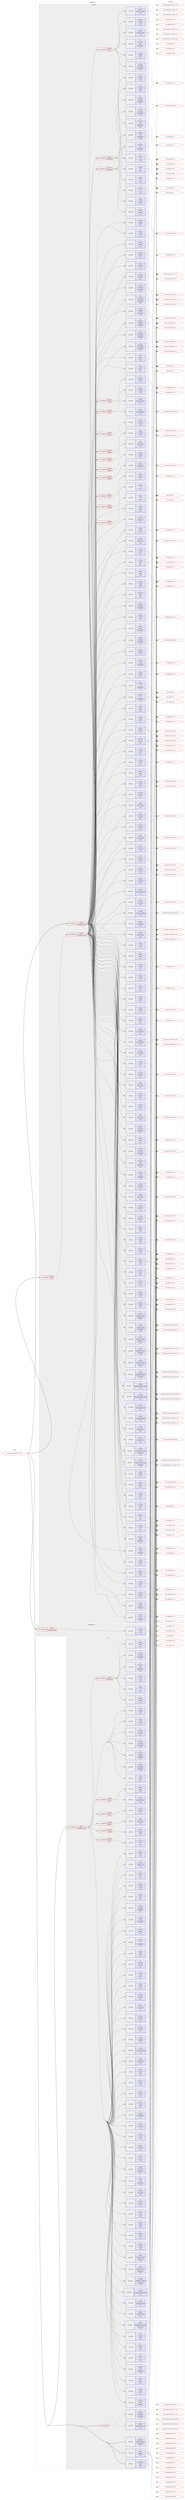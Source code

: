 digraph prolog {

# *************
# Graph options
# *************

newrank=true;
concentrate=true;
compound=true;
graph [rankdir=LR,fontname=Helvetica,fontsize=10,ranksep=1.5];#, ranksep=2.5, nodesep=0.2];
edge  [arrowhead=vee];
node  [fontname=Helvetica,fontsize=10];

# **********
# The ebuild
# **********

subgraph cluster_leftcol {
color=gray;
rank=same;
label=<<i>ebuild</i>>;
id [label="net-analyzer/metasploit-4.14.16-r2", color=red, width=4, href="../net-analyzer/metasploit-4.14.16-r2.svg"];
}

# ****************
# The dependencies
# ****************

subgraph cluster_midcol {
color=gray;
label=<<i>dependencies</i>>;
subgraph cluster_compile {
fillcolor="#eeeeee";
style=filled;
label=<<i>compile</i>>;
subgraph cond441891 {
dependency1643427 [label=<<TABLE BORDER="0" CELLBORDER="1" CELLSPACING="0" CELLPADDING="4"><TR><TD ROWSPAN="3" CELLPADDING="10">use_conditional</TD></TR><TR><TD>positive</TD></TR><TR><TD>ruby_targets_ruby23</TD></TR></TABLE>>, shape=none, color=red];
subgraph pack1174979 {
dependency1643428 [label=<<TABLE BORDER="0" CELLBORDER="1" CELLSPACING="0" CELLPADDING="4" WIDTH="220"><TR><TD ROWSPAN="6" CELLPADDING="30">pack_dep</TD></TR><TR><TD WIDTH="110">no</TD></TR><TR><TD>virtual</TD></TR><TR><TD>ruby-ssl</TD></TR><TR><TD>none</TD></TR><TR><TD></TD></TR></TABLE>>, shape=none, color=blue];
}
dependency1643427:e -> dependency1643428:w [weight=20,style="dashed",arrowhead="vee"];
subgraph pack1174980 {
dependency1643429 [label=<<TABLE BORDER="0" CELLBORDER="1" CELLSPACING="0" CELLPADDING="4" WIDTH="220"><TR><TD ROWSPAN="6" CELLPADDING="30">pack_dep</TD></TR><TR><TD WIDTH="110">no</TD></TR><TR><TD>dev-ruby</TD></TR><TR><TD>activesupport</TD></TR><TR><TD>greaterequal</TD></TR><TR><TD>4.2.6</TD></TR></TABLE>>, shape=none, color=blue];
}
dependency1643427:e -> dependency1643429:w [weight=20,style="dashed",arrowhead="vee"];
subgraph pack1174981 {
dependency1643430 [label=<<TABLE BORDER="0" CELLBORDER="1" CELLSPACING="0" CELLPADDING="4" WIDTH="220"><TR><TD ROWSPAN="6" CELLPADDING="30">pack_dep</TD></TR><TR><TD WIDTH="110">no</TD></TR><TR><TD>dev-ruby</TD></TR><TR><TD>actionpack</TD></TR><TR><TD>greaterequal</TD></TR><TR><TD>4.2.6</TD></TR></TABLE>>, shape=none, color=blue];
}
dependency1643427:e -> dependency1643430:w [weight=20,style="dashed",arrowhead="vee"];
subgraph pack1174982 {
dependency1643431 [label=<<TABLE BORDER="0" CELLBORDER="1" CELLSPACING="0" CELLPADDING="4" WIDTH="220"><TR><TD ROWSPAN="6" CELLPADDING="30">pack_dep</TD></TR><TR><TD WIDTH="110">no</TD></TR><TR><TD>dev-ruby</TD></TR><TR><TD>activerecord</TD></TR><TR><TD>greaterequal</TD></TR><TR><TD>4.2.6</TD></TR></TABLE>>, shape=none, color=blue];
}
dependency1643427:e -> dependency1643431:w [weight=20,style="dashed",arrowhead="vee"];
subgraph pack1174983 {
dependency1643432 [label=<<TABLE BORDER="0" CELLBORDER="1" CELLSPACING="0" CELLPADDING="4" WIDTH="220"><TR><TD ROWSPAN="6" CELLPADDING="30">pack_dep</TD></TR><TR><TD WIDTH="110">no</TD></TR><TR><TD>dev-ruby</TD></TR><TR><TD>bcrypt-ruby</TD></TR><TR><TD>none</TD></TR><TR><TD></TD></TR></TABLE>>, shape=none, color=blue];
}
dependency1643427:e -> dependency1643432:w [weight=20,style="dashed",arrowhead="vee"];
subgraph pack1174984 {
dependency1643433 [label=<<TABLE BORDER="0" CELLBORDER="1" CELLSPACING="0" CELLPADDING="4" WIDTH="220"><TR><TD ROWSPAN="6" CELLPADDING="30">pack_dep</TD></TR><TR><TD WIDTH="110">no</TD></TR><TR><TD>dev-ruby</TD></TR><TR><TD>bit-struct</TD></TR><TR><TD>none</TD></TR><TR><TD></TD></TR></TABLE>>, shape=none, color=blue];
}
dependency1643427:e -> dependency1643433:w [weight=20,style="dashed",arrowhead="vee"];
subgraph pack1174985 {
dependency1643434 [label=<<TABLE BORDER="0" CELLBORDER="1" CELLSPACING="0" CELLPADDING="4" WIDTH="220"><TR><TD ROWSPAN="6" CELLPADDING="30">pack_dep</TD></TR><TR><TD WIDTH="110">no</TD></TR><TR><TD>dev-ruby</TD></TR><TR><TD>builder</TD></TR><TR><TD>greaterequal</TD></TR><TR><TD>3.0</TD></TR></TABLE>>, shape=none, color=blue];
}
dependency1643427:e -> dependency1643434:w [weight=20,style="dashed",arrowhead="vee"];
subgraph pack1174986 {
dependency1643435 [label=<<TABLE BORDER="0" CELLBORDER="1" CELLSPACING="0" CELLPADDING="4" WIDTH="220"><TR><TD ROWSPAN="6" CELLPADDING="30">pack_dep</TD></TR><TR><TD WIDTH="110">no</TD></TR><TR><TD>dev-ruby</TD></TR><TR><TD>bundler</TD></TR><TR><TD>none</TD></TR><TR><TD></TD></TR></TABLE>>, shape=none, color=blue];
}
dependency1643427:e -> dependency1643435:w [weight=20,style="dashed",arrowhead="vee"];
subgraph pack1174987 {
dependency1643436 [label=<<TABLE BORDER="0" CELLBORDER="1" CELLSPACING="0" CELLPADDING="4" WIDTH="220"><TR><TD ROWSPAN="6" CELLPADDING="30">pack_dep</TD></TR><TR><TD WIDTH="110">no</TD></TR><TR><TD>dev-ruby</TD></TR><TR><TD>filesize</TD></TR><TR><TD>none</TD></TR><TR><TD></TD></TR></TABLE>>, shape=none, color=blue];
}
dependency1643427:e -> dependency1643436:w [weight=20,style="dashed",arrowhead="vee"];
subgraph pack1174988 {
dependency1643437 [label=<<TABLE BORDER="0" CELLBORDER="1" CELLSPACING="0" CELLPADDING="4" WIDTH="220"><TR><TD ROWSPAN="6" CELLPADDING="30">pack_dep</TD></TR><TR><TD WIDTH="110">no</TD></TR><TR><TD>dev-ruby</TD></TR><TR><TD>jsobfu</TD></TR><TR><TD>greaterequal</TD></TR><TR><TD>0.3.0</TD></TR></TABLE>>, shape=none, color=blue];
}
dependency1643427:e -> dependency1643437:w [weight=20,style="dashed",arrowhead="vee"];
subgraph pack1174989 {
dependency1643438 [label=<<TABLE BORDER="0" CELLBORDER="1" CELLSPACING="0" CELLPADDING="4" WIDTH="220"><TR><TD ROWSPAN="6" CELLPADDING="30">pack_dep</TD></TR><TR><TD WIDTH="110">no</TD></TR><TR><TD>dev-ruby</TD></TR><TR><TD>json</TD></TR><TR><TD>none</TD></TR><TR><TD></TD></TR></TABLE>>, shape=none, color=blue];
}
dependency1643427:e -> dependency1643438:w [weight=20,style="dashed",arrowhead="vee"];
subgraph pack1174990 {
dependency1643439 [label=<<TABLE BORDER="0" CELLBORDER="1" CELLSPACING="0" CELLPADDING="4" WIDTH="220"><TR><TD ROWSPAN="6" CELLPADDING="30">pack_dep</TD></TR><TR><TD WIDTH="110">no</TD></TR><TR><TD>dev-ruby</TD></TR><TR><TD>kissfft</TD></TR><TR><TD>none</TD></TR><TR><TD></TD></TR></TABLE>>, shape=none, color=blue];
}
dependency1643427:e -> dependency1643439:w [weight=20,style="dashed",arrowhead="vee"];
subgraph pack1174991 {
dependency1643440 [label=<<TABLE BORDER="0" CELLBORDER="1" CELLSPACING="0" CELLPADDING="4" WIDTH="220"><TR><TD ROWSPAN="6" CELLPADDING="30">pack_dep</TD></TR><TR><TD WIDTH="110">no</TD></TR><TR><TD>dev-ruby</TD></TR><TR><TD>metasm</TD></TR><TR><TD>none</TD></TR><TR><TD></TD></TR></TABLE>>, shape=none, color=blue];
}
dependency1643427:e -> dependency1643440:w [weight=20,style="dashed",arrowhead="vee"];
subgraph pack1174992 {
dependency1643441 [label=<<TABLE BORDER="0" CELLBORDER="1" CELLSPACING="0" CELLPADDING="4" WIDTH="220"><TR><TD ROWSPAN="6" CELLPADDING="30">pack_dep</TD></TR><TR><TD WIDTH="110">no</TD></TR><TR><TD>dev-ruby</TD></TR><TR><TD>metasploit_data_models</TD></TR><TR><TD>greaterequal</TD></TR><TR><TD>2.0.0</TD></TR></TABLE>>, shape=none, color=blue];
}
dependency1643427:e -> dependency1643441:w [weight=20,style="dashed",arrowhead="vee"];
subgraph pack1174993 {
dependency1643442 [label=<<TABLE BORDER="0" CELLBORDER="1" CELLSPACING="0" CELLPADDING="4" WIDTH="220"><TR><TD ROWSPAN="6" CELLPADDING="30">pack_dep</TD></TR><TR><TD WIDTH="110">no</TD></TR><TR><TD>dev-ruby</TD></TR><TR><TD>meterpreter_bins</TD></TR><TR><TD>none</TD></TR><TR><TD></TD></TR></TABLE>>, shape=none, color=blue];
}
dependency1643427:e -> dependency1643442:w [weight=20,style="dashed",arrowhead="vee"];
subgraph pack1174994 {
dependency1643443 [label=<<TABLE BORDER="0" CELLBORDER="1" CELLSPACING="0" CELLPADDING="4" WIDTH="220"><TR><TD ROWSPAN="6" CELLPADDING="30">pack_dep</TD></TR><TR><TD WIDTH="110">no</TD></TR><TR><TD>dev-ruby</TD></TR><TR><TD>metasploit-payloads</TD></TR><TR><TD>none</TD></TR><TR><TD></TD></TR></TABLE>>, shape=none, color=blue];
}
dependency1643427:e -> dependency1643443:w [weight=20,style="dashed",arrowhead="vee"];
subgraph pack1174995 {
dependency1643444 [label=<<TABLE BORDER="0" CELLBORDER="1" CELLSPACING="0" CELLPADDING="4" WIDTH="220"><TR><TD ROWSPAN="6" CELLPADDING="30">pack_dep</TD></TR><TR><TD WIDTH="110">no</TD></TR><TR><TD>dev-ruby</TD></TR><TR><TD>metasploit_payloads-mettle</TD></TR><TR><TD>none</TD></TR><TR><TD></TD></TR></TABLE>>, shape=none, color=blue];
}
dependency1643427:e -> dependency1643444:w [weight=20,style="dashed",arrowhead="vee"];
subgraph pack1174996 {
dependency1643445 [label=<<TABLE BORDER="0" CELLBORDER="1" CELLSPACING="0" CELLPADDING="4" WIDTH="220"><TR><TD ROWSPAN="6" CELLPADDING="30">pack_dep</TD></TR><TR><TD WIDTH="110">no</TD></TR><TR><TD>dev-ruby</TD></TR><TR><TD>metasploit-credential</TD></TR><TR><TD>greaterequal</TD></TR><TR><TD>2.0.0</TD></TR></TABLE>>, shape=none, color=blue];
}
dependency1643427:e -> dependency1643445:w [weight=20,style="dashed",arrowhead="vee"];
subgraph pack1174997 {
dependency1643446 [label=<<TABLE BORDER="0" CELLBORDER="1" CELLSPACING="0" CELLPADDING="4" WIDTH="220"><TR><TD ROWSPAN="6" CELLPADDING="30">pack_dep</TD></TR><TR><TD WIDTH="110">no</TD></TR><TR><TD>dev-ruby</TD></TR><TR><TD>metasploit-concern</TD></TR><TR><TD>greaterequal</TD></TR><TR><TD>2.0.0</TD></TR></TABLE>>, shape=none, color=blue];
}
dependency1643427:e -> dependency1643446:w [weight=20,style="dashed",arrowhead="vee"];
subgraph pack1174998 {
dependency1643447 [label=<<TABLE BORDER="0" CELLBORDER="1" CELLSPACING="0" CELLPADDING="4" WIDTH="220"><TR><TD ROWSPAN="6" CELLPADDING="30">pack_dep</TD></TR><TR><TD WIDTH="110">no</TD></TR><TR><TD>dev-ruby</TD></TR><TR><TD>metasploit-model</TD></TR><TR><TD>greaterequal</TD></TR><TR><TD>2.0.0</TD></TR></TABLE>>, shape=none, color=blue];
}
dependency1643427:e -> dependency1643447:w [weight=20,style="dashed",arrowhead="vee"];
subgraph pack1174999 {
dependency1643448 [label=<<TABLE BORDER="0" CELLBORDER="1" CELLSPACING="0" CELLPADDING="4" WIDTH="220"><TR><TD ROWSPAN="6" CELLPADDING="30">pack_dep</TD></TR><TR><TD WIDTH="110">no</TD></TR><TR><TD>dev-ruby</TD></TR><TR><TD>msgpack</TD></TR><TR><TD>none</TD></TR><TR><TD></TD></TR></TABLE>>, shape=none, color=blue];
}
dependency1643427:e -> dependency1643448:w [weight=20,style="dashed",arrowhead="vee"];
subgraph pack1175000 {
dependency1643449 [label=<<TABLE BORDER="0" CELLBORDER="1" CELLSPACING="0" CELLPADDING="4" WIDTH="220"><TR><TD ROWSPAN="6" CELLPADDING="30">pack_dep</TD></TR><TR><TD WIDTH="110">no</TD></TR><TR><TD>dev-ruby</TD></TR><TR><TD>net-ssh</TD></TR><TR><TD>none</TD></TR><TR><TD></TD></TR></TABLE>>, shape=none, color=blue];
}
dependency1643427:e -> dependency1643449:w [weight=20,style="dashed",arrowhead="vee"];
subgraph pack1175001 {
dependency1643450 [label=<<TABLE BORDER="0" CELLBORDER="1" CELLSPACING="0" CELLPADDING="4" WIDTH="220"><TR><TD ROWSPAN="6" CELLPADDING="30">pack_dep</TD></TR><TR><TD WIDTH="110">no</TD></TR><TR><TD>dev-ruby</TD></TR><TR><TD>nokogiri</TD></TR><TR><TD>none</TD></TR><TR><TD></TD></TR></TABLE>>, shape=none, color=blue];
}
dependency1643427:e -> dependency1643450:w [weight=20,style="dashed",arrowhead="vee"];
subgraph pack1175002 {
dependency1643451 [label=<<TABLE BORDER="0" CELLBORDER="1" CELLSPACING="0" CELLPADDING="4" WIDTH="220"><TR><TD ROWSPAN="6" CELLPADDING="30">pack_dep</TD></TR><TR><TD WIDTH="110">no</TD></TR><TR><TD>dev-ruby</TD></TR><TR><TD>octokit</TD></TR><TR><TD>none</TD></TR><TR><TD></TD></TR></TABLE>>, shape=none, color=blue];
}
dependency1643427:e -> dependency1643451:w [weight=20,style="dashed",arrowhead="vee"];
subgraph pack1175003 {
dependency1643452 [label=<<TABLE BORDER="0" CELLBORDER="1" CELLSPACING="0" CELLPADDING="4" WIDTH="220"><TR><TD ROWSPAN="6" CELLPADDING="30">pack_dep</TD></TR><TR><TD WIDTH="110">no</TD></TR><TR><TD>dev-ruby</TD></TR><TR><TD>openssl-ccm</TD></TR><TR><TD>none</TD></TR><TR><TD></TD></TR></TABLE>>, shape=none, color=blue];
}
dependency1643427:e -> dependency1643452:w [weight=20,style="dashed",arrowhead="vee"];
subgraph pack1175004 {
dependency1643453 [label=<<TABLE BORDER="0" CELLBORDER="1" CELLSPACING="0" CELLPADDING="4" WIDTH="220"><TR><TD ROWSPAN="6" CELLPADDING="30">pack_dep</TD></TR><TR><TD WIDTH="110">no</TD></TR><TR><TD>dev-ruby</TD></TR><TR><TD>patch_finder</TD></TR><TR><TD>none</TD></TR><TR><TD></TD></TR></TABLE>>, shape=none, color=blue];
}
dependency1643427:e -> dependency1643453:w [weight=20,style="dashed",arrowhead="vee"];
subgraph pack1175005 {
dependency1643454 [label=<<TABLE BORDER="0" CELLBORDER="1" CELLSPACING="0" CELLPADDING="4" WIDTH="220"><TR><TD ROWSPAN="6" CELLPADDING="30">pack_dep</TD></TR><TR><TD WIDTH="110">no</TD></TR><TR><TD>dev-ruby</TD></TR><TR><TD>recog</TD></TR><TR><TD>greaterequal</TD></TR><TR><TD>2.0.14</TD></TR></TABLE>>, shape=none, color=blue];
}
dependency1643427:e -> dependency1643454:w [weight=20,style="dashed",arrowhead="vee"];
subgraph pack1175006 {
dependency1643455 [label=<<TABLE BORDER="0" CELLBORDER="1" CELLSPACING="0" CELLPADDING="4" WIDTH="220"><TR><TD ROWSPAN="6" CELLPADDING="30">pack_dep</TD></TR><TR><TD WIDTH="110">no</TD></TR><TR><TD>dev-ruby</TD></TR><TR><TD>redcarpet</TD></TR><TR><TD>none</TD></TR><TR><TD></TD></TR></TABLE>>, shape=none, color=blue];
}
dependency1643427:e -> dependency1643455:w [weight=20,style="dashed",arrowhead="vee"];
subgraph pack1175007 {
dependency1643456 [label=<<TABLE BORDER="0" CELLBORDER="1" CELLSPACING="0" CELLPADDING="4" WIDTH="220"><TR><TD ROWSPAN="6" CELLPADDING="30">pack_dep</TD></TR><TR><TD WIDTH="110">no</TD></TR><TR><TD>dev-ruby</TD></TR><TR><TD>rkelly-remix</TD></TR><TR><TD>greaterequal</TD></TR><TR><TD>0.0.6</TD></TR></TABLE>>, shape=none, color=blue];
}
dependency1643427:e -> dependency1643456:w [weight=20,style="dashed",arrowhead="vee"];
subgraph pack1175008 {
dependency1643457 [label=<<TABLE BORDER="0" CELLBORDER="1" CELLSPACING="0" CELLPADDING="4" WIDTH="220"><TR><TD ROWSPAN="6" CELLPADDING="30">pack_dep</TD></TR><TR><TD WIDTH="110">no</TD></TR><TR><TD>dev-ruby</TD></TR><TR><TD>rex-arch</TD></TR><TR><TD>none</TD></TR><TR><TD></TD></TR></TABLE>>, shape=none, color=blue];
}
dependency1643427:e -> dependency1643457:w [weight=20,style="dashed",arrowhead="vee"];
subgraph pack1175009 {
dependency1643458 [label=<<TABLE BORDER="0" CELLBORDER="1" CELLSPACING="0" CELLPADDING="4" WIDTH="220"><TR><TD ROWSPAN="6" CELLPADDING="30">pack_dep</TD></TR><TR><TD WIDTH="110">no</TD></TR><TR><TD>dev-ruby</TD></TR><TR><TD>rex-bin_tools</TD></TR><TR><TD>none</TD></TR><TR><TD></TD></TR></TABLE>>, shape=none, color=blue];
}
dependency1643427:e -> dependency1643458:w [weight=20,style="dashed",arrowhead="vee"];
subgraph pack1175010 {
dependency1643459 [label=<<TABLE BORDER="0" CELLBORDER="1" CELLSPACING="0" CELLPADDING="4" WIDTH="220"><TR><TD ROWSPAN="6" CELLPADDING="30">pack_dep</TD></TR><TR><TD WIDTH="110">no</TD></TR><TR><TD>dev-ruby</TD></TR><TR><TD>rex-core</TD></TR><TR><TD>none</TD></TR><TR><TD></TD></TR></TABLE>>, shape=none, color=blue];
}
dependency1643427:e -> dependency1643459:w [weight=20,style="dashed",arrowhead="vee"];
subgraph pack1175011 {
dependency1643460 [label=<<TABLE BORDER="0" CELLBORDER="1" CELLSPACING="0" CELLPADDING="4" WIDTH="220"><TR><TD ROWSPAN="6" CELLPADDING="30">pack_dep</TD></TR><TR><TD WIDTH="110">no</TD></TR><TR><TD>dev-ruby</TD></TR><TR><TD>rex-encoder</TD></TR><TR><TD>none</TD></TR><TR><TD></TD></TR></TABLE>>, shape=none, color=blue];
}
dependency1643427:e -> dependency1643460:w [weight=20,style="dashed",arrowhead="vee"];
subgraph pack1175012 {
dependency1643461 [label=<<TABLE BORDER="0" CELLBORDER="1" CELLSPACING="0" CELLPADDING="4" WIDTH="220"><TR><TD ROWSPAN="6" CELLPADDING="30">pack_dep</TD></TR><TR><TD WIDTH="110">no</TD></TR><TR><TD>dev-ruby</TD></TR><TR><TD>rex-exploitation</TD></TR><TR><TD>none</TD></TR><TR><TD></TD></TR></TABLE>>, shape=none, color=blue];
}
dependency1643427:e -> dependency1643461:w [weight=20,style="dashed",arrowhead="vee"];
subgraph pack1175013 {
dependency1643462 [label=<<TABLE BORDER="0" CELLBORDER="1" CELLSPACING="0" CELLPADDING="4" WIDTH="220"><TR><TD ROWSPAN="6" CELLPADDING="30">pack_dep</TD></TR><TR><TD WIDTH="110">no</TD></TR><TR><TD>dev-ruby</TD></TR><TR><TD>rex-java</TD></TR><TR><TD>none</TD></TR><TR><TD></TD></TR></TABLE>>, shape=none, color=blue];
}
dependency1643427:e -> dependency1643462:w [weight=20,style="dashed",arrowhead="vee"];
subgraph pack1175014 {
dependency1643463 [label=<<TABLE BORDER="0" CELLBORDER="1" CELLSPACING="0" CELLPADDING="4" WIDTH="220"><TR><TD ROWSPAN="6" CELLPADDING="30">pack_dep</TD></TR><TR><TD WIDTH="110">no</TD></TR><TR><TD>dev-ruby</TD></TR><TR><TD>rex-mime</TD></TR><TR><TD>none</TD></TR><TR><TD></TD></TR></TABLE>>, shape=none, color=blue];
}
dependency1643427:e -> dependency1643463:w [weight=20,style="dashed",arrowhead="vee"];
subgraph pack1175015 {
dependency1643464 [label=<<TABLE BORDER="0" CELLBORDER="1" CELLSPACING="0" CELLPADDING="4" WIDTH="220"><TR><TD ROWSPAN="6" CELLPADDING="30">pack_dep</TD></TR><TR><TD WIDTH="110">no</TD></TR><TR><TD>dev-ruby</TD></TR><TR><TD>rex-nop</TD></TR><TR><TD>none</TD></TR><TR><TD></TD></TR></TABLE>>, shape=none, color=blue];
}
dependency1643427:e -> dependency1643464:w [weight=20,style="dashed",arrowhead="vee"];
subgraph pack1175016 {
dependency1643465 [label=<<TABLE BORDER="0" CELLBORDER="1" CELLSPACING="0" CELLPADDING="4" WIDTH="220"><TR><TD ROWSPAN="6" CELLPADDING="30">pack_dep</TD></TR><TR><TD WIDTH="110">no</TD></TR><TR><TD>dev-ruby</TD></TR><TR><TD>rex-ole</TD></TR><TR><TD>none</TD></TR><TR><TD></TD></TR></TABLE>>, shape=none, color=blue];
}
dependency1643427:e -> dependency1643465:w [weight=20,style="dashed",arrowhead="vee"];
subgraph pack1175017 {
dependency1643466 [label=<<TABLE BORDER="0" CELLBORDER="1" CELLSPACING="0" CELLPADDING="4" WIDTH="220"><TR><TD ROWSPAN="6" CELLPADDING="30">pack_dep</TD></TR><TR><TD WIDTH="110">no</TD></TR><TR><TD>dev-ruby</TD></TR><TR><TD>rex-powershell</TD></TR><TR><TD>none</TD></TR><TR><TD></TD></TR></TABLE>>, shape=none, color=blue];
}
dependency1643427:e -> dependency1643466:w [weight=20,style="dashed",arrowhead="vee"];
subgraph pack1175018 {
dependency1643467 [label=<<TABLE BORDER="0" CELLBORDER="1" CELLSPACING="0" CELLPADDING="4" WIDTH="220"><TR><TD ROWSPAN="6" CELLPADDING="30">pack_dep</TD></TR><TR><TD WIDTH="110">no</TD></TR><TR><TD>dev-ruby</TD></TR><TR><TD>rex-random_identifier</TD></TR><TR><TD>none</TD></TR><TR><TD></TD></TR></TABLE>>, shape=none, color=blue];
}
dependency1643427:e -> dependency1643467:w [weight=20,style="dashed",arrowhead="vee"];
subgraph pack1175019 {
dependency1643468 [label=<<TABLE BORDER="0" CELLBORDER="1" CELLSPACING="0" CELLPADDING="4" WIDTH="220"><TR><TD ROWSPAN="6" CELLPADDING="30">pack_dep</TD></TR><TR><TD WIDTH="110">no</TD></TR><TR><TD>dev-ruby</TD></TR><TR><TD>rex-registry</TD></TR><TR><TD>none</TD></TR><TR><TD></TD></TR></TABLE>>, shape=none, color=blue];
}
dependency1643427:e -> dependency1643468:w [weight=20,style="dashed",arrowhead="vee"];
subgraph pack1175020 {
dependency1643469 [label=<<TABLE BORDER="0" CELLBORDER="1" CELLSPACING="0" CELLPADDING="4" WIDTH="220"><TR><TD ROWSPAN="6" CELLPADDING="30">pack_dep</TD></TR><TR><TD WIDTH="110">no</TD></TR><TR><TD>dev-ruby</TD></TR><TR><TD>rex-socket</TD></TR><TR><TD>none</TD></TR><TR><TD></TD></TR></TABLE>>, shape=none, color=blue];
}
dependency1643427:e -> dependency1643469:w [weight=20,style="dashed",arrowhead="vee"];
subgraph pack1175021 {
dependency1643470 [label=<<TABLE BORDER="0" CELLBORDER="1" CELLSPACING="0" CELLPADDING="4" WIDTH="220"><TR><TD ROWSPAN="6" CELLPADDING="30">pack_dep</TD></TR><TR><TD WIDTH="110">no</TD></TR><TR><TD>dev-ruby</TD></TR><TR><TD>rex-sslscan</TD></TR><TR><TD>none</TD></TR><TR><TD></TD></TR></TABLE>>, shape=none, color=blue];
}
dependency1643427:e -> dependency1643470:w [weight=20,style="dashed",arrowhead="vee"];
subgraph pack1175022 {
dependency1643471 [label=<<TABLE BORDER="0" CELLBORDER="1" CELLSPACING="0" CELLPADDING="4" WIDTH="220"><TR><TD ROWSPAN="6" CELLPADDING="30">pack_dep</TD></TR><TR><TD WIDTH="110">no</TD></TR><TR><TD>dev-ruby</TD></TR><TR><TD>rex-rop_builder</TD></TR><TR><TD>none</TD></TR><TR><TD></TD></TR></TABLE>>, shape=none, color=blue];
}
dependency1643427:e -> dependency1643471:w [weight=20,style="dashed",arrowhead="vee"];
subgraph pack1175023 {
dependency1643472 [label=<<TABLE BORDER="0" CELLBORDER="1" CELLSPACING="0" CELLPADDING="4" WIDTH="220"><TR><TD ROWSPAN="6" CELLPADDING="30">pack_dep</TD></TR><TR><TD WIDTH="110">no</TD></TR><TR><TD>dev-ruby</TD></TR><TR><TD>rex-struct2</TD></TR><TR><TD>none</TD></TR><TR><TD></TD></TR></TABLE>>, shape=none, color=blue];
}
dependency1643427:e -> dependency1643472:w [weight=20,style="dashed",arrowhead="vee"];
subgraph pack1175024 {
dependency1643473 [label=<<TABLE BORDER="0" CELLBORDER="1" CELLSPACING="0" CELLPADDING="4" WIDTH="220"><TR><TD ROWSPAN="6" CELLPADDING="30">pack_dep</TD></TR><TR><TD WIDTH="110">no</TD></TR><TR><TD>dev-ruby</TD></TR><TR><TD>rex-text</TD></TR><TR><TD>none</TD></TR><TR><TD></TD></TR></TABLE>>, shape=none, color=blue];
}
dependency1643427:e -> dependency1643473:w [weight=20,style="dashed",arrowhead="vee"];
subgraph pack1175025 {
dependency1643474 [label=<<TABLE BORDER="0" CELLBORDER="1" CELLSPACING="0" CELLPADDING="4" WIDTH="220"><TR><TD ROWSPAN="6" CELLPADDING="30">pack_dep</TD></TR><TR><TD WIDTH="110">no</TD></TR><TR><TD>dev-ruby</TD></TR><TR><TD>rex-zip</TD></TR><TR><TD>none</TD></TR><TR><TD></TD></TR></TABLE>>, shape=none, color=blue];
}
dependency1643427:e -> dependency1643474:w [weight=20,style="dashed",arrowhead="vee"];
subgraph pack1175026 {
dependency1643475 [label=<<TABLE BORDER="0" CELLBORDER="1" CELLSPACING="0" CELLPADDING="4" WIDTH="220"><TR><TD ROWSPAN="6" CELLPADDING="30">pack_dep</TD></TR><TR><TD WIDTH="110">no</TD></TR><TR><TD>dev-ruby</TD></TR><TR><TD>ruby_smb</TD></TR><TR><TD>none</TD></TR><TR><TD></TD></TR></TABLE>>, shape=none, color=blue];
}
dependency1643427:e -> dependency1643475:w [weight=20,style="dashed",arrowhead="vee"];
subgraph pack1175027 {
dependency1643476 [label=<<TABLE BORDER="0" CELLBORDER="1" CELLSPACING="0" CELLPADDING="4" WIDTH="220"><TR><TD ROWSPAN="6" CELLPADDING="30">pack_dep</TD></TR><TR><TD WIDTH="110">no</TD></TR><TR><TD>dev-ruby</TD></TR><TR><TD>sqlite3</TD></TR><TR><TD>none</TD></TR><TR><TD></TD></TR></TABLE>>, shape=none, color=blue];
}
dependency1643427:e -> dependency1643476:w [weight=20,style="dashed",arrowhead="vee"];
subgraph pack1175028 {
dependency1643477 [label=<<TABLE BORDER="0" CELLBORDER="1" CELLSPACING="0" CELLPADDING="4" WIDTH="220"><TR><TD ROWSPAN="6" CELLPADDING="30">pack_dep</TD></TR><TR><TD WIDTH="110">no</TD></TR><TR><TD>dev-ruby</TD></TR><TR><TD>pg</TD></TR><TR><TD>greaterequal</TD></TR><TR><TD>0.11</TD></TR></TABLE>>, shape=none, color=blue];
}
dependency1643427:e -> dependency1643477:w [weight=20,style="dashed",arrowhead="vee"];
subgraph pack1175029 {
dependency1643478 [label=<<TABLE BORDER="0" CELLBORDER="1" CELLSPACING="0" CELLPADDING="4" WIDTH="220"><TR><TD ROWSPAN="6" CELLPADDING="30">pack_dep</TD></TR><TR><TD WIDTH="110">no</TD></TR><TR><TD>dev-ruby</TD></TR><TR><TD>packetfu</TD></TR><TR><TD>none</TD></TR><TR><TD></TD></TR></TABLE>>, shape=none, color=blue];
}
dependency1643427:e -> dependency1643478:w [weight=20,style="dashed",arrowhead="vee"];
subgraph pack1175030 {
dependency1643479 [label=<<TABLE BORDER="0" CELLBORDER="1" CELLSPACING="0" CELLPADDING="4" WIDTH="220"><TR><TD ROWSPAN="6" CELLPADDING="30">pack_dep</TD></TR><TR><TD WIDTH="110">no</TD></TR><TR><TD>dev-ruby</TD></TR><TR><TD>rubyzip</TD></TR><TR><TD>greaterequal</TD></TR><TR><TD>1.1</TD></TR></TABLE>>, shape=none, color=blue];
}
dependency1643427:e -> dependency1643479:w [weight=20,style="dashed",arrowhead="vee"];
subgraph pack1175031 {
dependency1643480 [label=<<TABLE BORDER="0" CELLBORDER="1" CELLSPACING="0" CELLPADDING="4" WIDTH="220"><TR><TD ROWSPAN="6" CELLPADDING="30">pack_dep</TD></TR><TR><TD WIDTH="110">no</TD></TR><TR><TD>dev-ruby</TD></TR><TR><TD>rb-readline</TD></TR><TR><TD>greaterequal</TD></TR><TR><TD>0.5.4</TD></TR></TABLE>>, shape=none, color=blue];
}
dependency1643427:e -> dependency1643480:w [weight=20,style="dashed",arrowhead="vee"];
subgraph pack1175032 {
dependency1643481 [label=<<TABLE BORDER="0" CELLBORDER="1" CELLSPACING="0" CELLPADDING="4" WIDTH="220"><TR><TD ROWSPAN="6" CELLPADDING="30">pack_dep</TD></TR><TR><TD WIDTH="110">no</TD></TR><TR><TD>dev-ruby</TD></TR><TR><TD>robots</TD></TR><TR><TD>none</TD></TR><TR><TD></TD></TR></TABLE>>, shape=none, color=blue];
}
dependency1643427:e -> dependency1643481:w [weight=20,style="dashed",arrowhead="vee"];
subgraph pack1175033 {
dependency1643482 [label=<<TABLE BORDER="0" CELLBORDER="1" CELLSPACING="0" CELLPADDING="4" WIDTH="220"><TR><TD ROWSPAN="6" CELLPADDING="30">pack_dep</TD></TR><TR><TD WIDTH="110">no</TD></TR><TR><TD>dev-ruby</TD></TR><TR><TD>sshkey</TD></TR><TR><TD>none</TD></TR><TR><TD></TD></TR></TABLE>>, shape=none, color=blue];
}
dependency1643427:e -> dependency1643482:w [weight=20,style="dashed",arrowhead="vee"];
subgraph pack1175034 {
dependency1643483 [label=<<TABLE BORDER="0" CELLBORDER="1" CELLSPACING="0" CELLPADDING="4" WIDTH="220"><TR><TD ROWSPAN="6" CELLPADDING="30">pack_dep</TD></TR><TR><TD WIDTH="110">no</TD></TR><TR><TD>dev-ruby</TD></TR><TR><TD>tzinfo</TD></TR><TR><TD>none</TD></TR><TR><TD></TD></TR></TABLE>>, shape=none, color=blue];
}
dependency1643427:e -> dependency1643483:w [weight=20,style="dashed",arrowhead="vee"];
subgraph pack1175035 {
dependency1643484 [label=<<TABLE BORDER="0" CELLBORDER="1" CELLSPACING="0" CELLPADDING="4" WIDTH="220"><TR><TD ROWSPAN="6" CELLPADDING="30">pack_dep</TD></TR><TR><TD WIDTH="110">no</TD></TR><TR><TD>dev-ruby</TD></TR><TR><TD>windows_error</TD></TR><TR><TD>none</TD></TR><TR><TD></TD></TR></TABLE>>, shape=none, color=blue];
}
dependency1643427:e -> dependency1643484:w [weight=20,style="dashed",arrowhead="vee"];
subgraph pack1175036 {
dependency1643485 [label=<<TABLE BORDER="0" CELLBORDER="1" CELLSPACING="0" CELLPADDING="4" WIDTH="220"><TR><TD ROWSPAN="6" CELLPADDING="30">pack_dep</TD></TR><TR><TD WIDTH="110">no</TD></TR><TR><TD>dev-ruby</TD></TR><TR><TD>xmlrpc</TD></TR><TR><TD>none</TD></TR><TR><TD></TD></TR></TABLE>>, shape=none, color=blue];
}
dependency1643427:e -> dependency1643485:w [weight=20,style="dashed",arrowhead="vee"];
subgraph cond441892 {
dependency1643486 [label=<<TABLE BORDER="0" CELLBORDER="1" CELLSPACING="0" CELLPADDING="4"><TR><TD ROWSPAN="3" CELLPADDING="10">use_conditional</TD></TR><TR><TD>positive</TD></TR><TR><TD>java</TD></TR></TABLE>>, shape=none, color=red];
subgraph pack1175037 {
dependency1643487 [label=<<TABLE BORDER="0" CELLBORDER="1" CELLSPACING="0" CELLPADDING="4" WIDTH="220"><TR><TD ROWSPAN="6" CELLPADDING="30">pack_dep</TD></TR><TR><TD WIDTH="110">no</TD></TR><TR><TD>dev-ruby</TD></TR><TR><TD>rjb</TD></TR><TR><TD>none</TD></TR><TR><TD></TD></TR></TABLE>>, shape=none, color=blue];
}
dependency1643486:e -> dependency1643487:w [weight=20,style="dashed",arrowhead="vee"];
}
dependency1643427:e -> dependency1643486:w [weight=20,style="dashed",arrowhead="vee"];
subgraph cond441893 {
dependency1643488 [label=<<TABLE BORDER="0" CELLBORDER="1" CELLSPACING="0" CELLPADDING="4"><TR><TD ROWSPAN="3" CELLPADDING="10">use_conditional</TD></TR><TR><TD>positive</TD></TR><TR><TD>nexpose</TD></TR></TABLE>>, shape=none, color=red];
subgraph pack1175038 {
dependency1643489 [label=<<TABLE BORDER="0" CELLBORDER="1" CELLSPACING="0" CELLPADDING="4" WIDTH="220"><TR><TD ROWSPAN="6" CELLPADDING="30">pack_dep</TD></TR><TR><TD WIDTH="110">no</TD></TR><TR><TD>dev-ruby</TD></TR><TR><TD>nexpose</TD></TR><TR><TD>none</TD></TR><TR><TD></TD></TR></TABLE>>, shape=none, color=blue];
}
dependency1643488:e -> dependency1643489:w [weight=20,style="dashed",arrowhead="vee"];
}
dependency1643427:e -> dependency1643488:w [weight=20,style="dashed",arrowhead="vee"];
subgraph cond441894 {
dependency1643490 [label=<<TABLE BORDER="0" CELLBORDER="1" CELLSPACING="0" CELLPADDING="4"><TR><TD ROWSPAN="3" CELLPADDING="10">use_conditional</TD></TR><TR><TD>positive</TD></TR><TR><TD>openvas</TD></TR></TABLE>>, shape=none, color=red];
subgraph pack1175039 {
dependency1643491 [label=<<TABLE BORDER="0" CELLBORDER="1" CELLSPACING="0" CELLPADDING="4" WIDTH="220"><TR><TD ROWSPAN="6" CELLPADDING="30">pack_dep</TD></TR><TR><TD WIDTH="110">no</TD></TR><TR><TD>dev-ruby</TD></TR><TR><TD>openvas-omp</TD></TR><TR><TD>none</TD></TR><TR><TD></TD></TR></TABLE>>, shape=none, color=blue];
}
dependency1643490:e -> dependency1643491:w [weight=20,style="dashed",arrowhead="vee"];
}
dependency1643427:e -> dependency1643490:w [weight=20,style="dashed",arrowhead="vee"];
subgraph cond441895 {
dependency1643492 [label=<<TABLE BORDER="0" CELLBORDER="1" CELLSPACING="0" CELLPADDING="4"><TR><TD ROWSPAN="3" CELLPADDING="10">use_conditional</TD></TR><TR><TD>positive</TD></TR><TR><TD>oracle</TD></TR></TABLE>>, shape=none, color=red];
subgraph pack1175040 {
dependency1643493 [label=<<TABLE BORDER="0" CELLBORDER="1" CELLSPACING="0" CELLPADDING="4" WIDTH="220"><TR><TD ROWSPAN="6" CELLPADDING="30">pack_dep</TD></TR><TR><TD WIDTH="110">no</TD></TR><TR><TD>dev-ruby</TD></TR><TR><TD>ruby-oci8</TD></TR><TR><TD>none</TD></TR><TR><TD></TD></TR></TABLE>>, shape=none, color=blue];
}
dependency1643492:e -> dependency1643493:w [weight=20,style="dashed",arrowhead="vee"];
}
dependency1643427:e -> dependency1643492:w [weight=20,style="dashed",arrowhead="vee"];
subgraph cond441896 {
dependency1643494 [label=<<TABLE BORDER="0" CELLBORDER="1" CELLSPACING="0" CELLPADDING="4"><TR><TD ROWSPAN="3" CELLPADDING="10">use_conditional</TD></TR><TR><TD>positive</TD></TR><TR><TD>pcap</TD></TR></TABLE>>, shape=none, color=red];
subgraph pack1175041 {
dependency1643495 [label=<<TABLE BORDER="0" CELLBORDER="1" CELLSPACING="0" CELLPADDING="4" WIDTH="220"><TR><TD ROWSPAN="6" CELLPADDING="30">pack_dep</TD></TR><TR><TD WIDTH="110">no</TD></TR><TR><TD>dev-ruby</TD></TR><TR><TD>pcaprub</TD></TR><TR><TD>none</TD></TR><TR><TD></TD></TR></TABLE>>, shape=none, color=blue];
}
dependency1643494:e -> dependency1643495:w [weight=20,style="dashed",arrowhead="vee"];
subgraph pack1175042 {
dependency1643496 [label=<<TABLE BORDER="0" CELLBORDER="1" CELLSPACING="0" CELLPADDING="4" WIDTH="220"><TR><TD ROWSPAN="6" CELLPADDING="30">pack_dep</TD></TR><TR><TD WIDTH="110">no</TD></TR><TR><TD>dev-ruby</TD></TR><TR><TD>network_interface</TD></TR><TR><TD>none</TD></TR><TR><TD></TD></TR></TABLE>>, shape=none, color=blue];
}
dependency1643494:e -> dependency1643496:w [weight=20,style="dashed",arrowhead="vee"];
}
dependency1643427:e -> dependency1643494:w [weight=20,style="dashed",arrowhead="vee"];
subgraph cond441897 {
dependency1643497 [label=<<TABLE BORDER="0" CELLBORDER="1" CELLSPACING="0" CELLPADDING="4"><TR><TD ROWSPAN="3" CELLPADDING="10">use_conditional</TD></TR><TR><TD>positive</TD></TR><TR><TD>development</TD></TR></TABLE>>, shape=none, color=red];
subgraph pack1175043 {
dependency1643498 [label=<<TABLE BORDER="0" CELLBORDER="1" CELLSPACING="0" CELLPADDING="4" WIDTH="220"><TR><TD ROWSPAN="6" CELLPADDING="30">pack_dep</TD></TR><TR><TD WIDTH="110">no</TD></TR><TR><TD>dev-ruby</TD></TR><TR><TD>fivemat</TD></TR><TR><TD>none</TD></TR><TR><TD></TD></TR></TABLE>>, shape=none, color=blue];
}
dependency1643497:e -> dependency1643498:w [weight=20,style="dashed",arrowhead="vee"];
subgraph pack1175044 {
dependency1643499 [label=<<TABLE BORDER="0" CELLBORDER="1" CELLSPACING="0" CELLPADDING="4" WIDTH="220"><TR><TD ROWSPAN="6" CELLPADDING="30">pack_dep</TD></TR><TR><TD WIDTH="110">no</TD></TR><TR><TD>dev-ruby</TD></TR><TR><TD>pry</TD></TR><TR><TD>none</TD></TR><TR><TD></TD></TR></TABLE>>, shape=none, color=blue];
}
dependency1643497:e -> dependency1643499:w [weight=20,style="dashed",arrowhead="vee"];
subgraph pack1175045 {
dependency1643500 [label=<<TABLE BORDER="0" CELLBORDER="1" CELLSPACING="0" CELLPADDING="4" WIDTH="220"><TR><TD ROWSPAN="6" CELLPADDING="30">pack_dep</TD></TR><TR><TD WIDTH="110">no</TD></TR><TR><TD>dev-ruby</TD></TR><TR><TD>redcarpet</TD></TR><TR><TD>none</TD></TR><TR><TD></TD></TR></TABLE>>, shape=none, color=blue];
}
dependency1643497:e -> dependency1643500:w [weight=20,style="dashed",arrowhead="vee"];
subgraph pack1175046 {
dependency1643501 [label=<<TABLE BORDER="0" CELLBORDER="1" CELLSPACING="0" CELLPADDING="4" WIDTH="220"><TR><TD ROWSPAN="6" CELLPADDING="30">pack_dep</TD></TR><TR><TD WIDTH="110">no</TD></TR><TR><TD>dev-ruby</TD></TR><TR><TD>yard</TD></TR><TR><TD>none</TD></TR><TR><TD></TD></TR></TABLE>>, shape=none, color=blue];
}
dependency1643497:e -> dependency1643501:w [weight=20,style="dashed",arrowhead="vee"];
subgraph pack1175047 {
dependency1643502 [label=<<TABLE BORDER="0" CELLBORDER="1" CELLSPACING="0" CELLPADDING="4" WIDTH="220"><TR><TD ROWSPAN="6" CELLPADDING="30">pack_dep</TD></TR><TR><TD WIDTH="110">no</TD></TR><TR><TD>dev-ruby</TD></TR><TR><TD>rake</TD></TR><TR><TD>greaterequal</TD></TR><TR><TD>10.0.0</TD></TR></TABLE>>, shape=none, color=blue];
}
dependency1643497:e -> dependency1643502:w [weight=20,style="dashed",arrowhead="vee"];
subgraph pack1175048 {
dependency1643503 [label=<<TABLE BORDER="0" CELLBORDER="1" CELLSPACING="0" CELLPADDING="4" WIDTH="220"><TR><TD ROWSPAN="6" CELLPADDING="30">pack_dep</TD></TR><TR><TD WIDTH="110">no</TD></TR><TR><TD>dev-ruby</TD></TR><TR><TD>factory_girl</TD></TR><TR><TD>greaterequal</TD></TR><TR><TD>4.1.0</TD></TR></TABLE>>, shape=none, color=blue];
}
dependency1643497:e -> dependency1643503:w [weight=20,style="dashed",arrowhead="vee"];
}
dependency1643427:e -> dependency1643497:w [weight=20,style="dashed",arrowhead="vee"];
subgraph cond441898 {
dependency1643504 [label=<<TABLE BORDER="0" CELLBORDER="1" CELLSPACING="0" CELLPADDING="4"><TR><TD ROWSPAN="3" CELLPADDING="10">use_conditional</TD></TR><TR><TD>positive</TD></TR><TR><TD>test</TD></TR></TABLE>>, shape=none, color=red];
subgraph pack1175049 {
dependency1643505 [label=<<TABLE BORDER="0" CELLBORDER="1" CELLSPACING="0" CELLPADDING="4" WIDTH="220"><TR><TD ROWSPAN="6" CELLPADDING="30">pack_dep</TD></TR><TR><TD WIDTH="110">no</TD></TR><TR><TD>dev-ruby</TD></TR><TR><TD>factory_girl</TD></TR><TR><TD>greaterequal</TD></TR><TR><TD>4.1.0</TD></TR></TABLE>>, shape=none, color=blue];
}
dependency1643504:e -> dependency1643505:w [weight=20,style="dashed",arrowhead="vee"];
subgraph pack1175050 {
dependency1643506 [label=<<TABLE BORDER="0" CELLBORDER="1" CELLSPACING="0" CELLPADDING="4" WIDTH="220"><TR><TD ROWSPAN="6" CELLPADDING="30">pack_dep</TD></TR><TR><TD WIDTH="110">no</TD></TR><TR><TD>dev-ruby</TD></TR><TR><TD>fivemat</TD></TR><TR><TD>none</TD></TR><TR><TD></TD></TR></TABLE>>, shape=none, color=blue];
}
dependency1643504:e -> dependency1643506:w [weight=20,style="dashed",arrowhead="vee"];
subgraph pack1175051 {
dependency1643507 [label=<<TABLE BORDER="0" CELLBORDER="1" CELLSPACING="0" CELLPADDING="4" WIDTH="220"><TR><TD ROWSPAN="6" CELLPADDING="30">pack_dep</TD></TR><TR><TD WIDTH="110">no</TD></TR><TR><TD>dev-ruby</TD></TR><TR><TD>database_cleaner</TD></TR><TR><TD>none</TD></TR><TR><TD></TD></TR></TABLE>>, shape=none, color=blue];
}
dependency1643504:e -> dependency1643507:w [weight=20,style="dashed",arrowhead="vee"];
subgraph pack1175052 {
dependency1643508 [label=<<TABLE BORDER="0" CELLBORDER="1" CELLSPACING="0" CELLPADDING="4" WIDTH="220"><TR><TD ROWSPAN="6" CELLPADDING="30">pack_dep</TD></TR><TR><TD WIDTH="110">no</TD></TR><TR><TD>dev-ruby</TD></TR><TR><TD>rspec</TD></TR><TR><TD>greaterequal</TD></TR><TR><TD>2.12</TD></TR></TABLE>>, shape=none, color=blue];
}
dependency1643504:e -> dependency1643508:w [weight=20,style="dashed",arrowhead="vee"];
subgraph pack1175053 {
dependency1643509 [label=<<TABLE BORDER="0" CELLBORDER="1" CELLSPACING="0" CELLPADDING="4" WIDTH="220"><TR><TD ROWSPAN="6" CELLPADDING="30">pack_dep</TD></TR><TR><TD WIDTH="110">no</TD></TR><TR><TD>dev-ruby</TD></TR><TR><TD>shoulda-matchers</TD></TR><TR><TD>none</TD></TR><TR><TD></TD></TR></TABLE>>, shape=none, color=blue];
}
dependency1643504:e -> dependency1643509:w [weight=20,style="dashed",arrowhead="vee"];
subgraph pack1175054 {
dependency1643510 [label=<<TABLE BORDER="0" CELLBORDER="1" CELLSPACING="0" CELLPADDING="4" WIDTH="220"><TR><TD ROWSPAN="6" CELLPADDING="30">pack_dep</TD></TR><TR><TD WIDTH="110">no</TD></TR><TR><TD>dev-ruby</TD></TR><TR><TD>timecop</TD></TR><TR><TD>none</TD></TR><TR><TD></TD></TR></TABLE>>, shape=none, color=blue];
}
dependency1643504:e -> dependency1643510:w [weight=20,style="dashed",arrowhead="vee"];
subgraph pack1175055 {
dependency1643511 [label=<<TABLE BORDER="0" CELLBORDER="1" CELLSPACING="0" CELLPADDING="4" WIDTH="220"><TR><TD ROWSPAN="6" CELLPADDING="30">pack_dep</TD></TR><TR><TD WIDTH="110">no</TD></TR><TR><TD>dev-ruby</TD></TR><TR><TD>rake</TD></TR><TR><TD>greaterequal</TD></TR><TR><TD>10.0.0</TD></TR></TABLE>>, shape=none, color=blue];
}
dependency1643504:e -> dependency1643511:w [weight=20,style="dashed",arrowhead="vee"];
}
dependency1643427:e -> dependency1643504:w [weight=20,style="dashed",arrowhead="vee"];
}
id:e -> dependency1643427:w [weight=20,style="solid",arrowhead="vee"];
subgraph cond441899 {
dependency1643512 [label=<<TABLE BORDER="0" CELLBORDER="1" CELLSPACING="0" CELLPADDING="4"><TR><TD ROWSPAN="3" CELLPADDING="10">use_conditional</TD></TR><TR><TD>positive</TD></TR><TR><TD>test</TD></TR></TABLE>>, shape=none, color=red];
subgraph cond441900 {
dependency1643513 [label=<<TABLE BORDER="0" CELLBORDER="1" CELLSPACING="0" CELLPADDING="4"><TR><TD ROWSPAN="3" CELLPADDING="10">use_conditional</TD></TR><TR><TD>positive</TD></TR><TR><TD>ruby_targets_ruby23</TD></TR></TABLE>>, shape=none, color=red];
subgraph pack1175056 {
dependency1643514 [label=<<TABLE BORDER="0" CELLBORDER="1" CELLSPACING="0" CELLPADDING="4" WIDTH="220"><TR><TD ROWSPAN="6" CELLPADDING="30">pack_dep</TD></TR><TR><TD WIDTH="110">no</TD></TR><TR><TD>virtual</TD></TR><TR><TD>ruby-ssl</TD></TR><TR><TD>none</TD></TR><TR><TD></TD></TR></TABLE>>, shape=none, color=blue];
}
dependency1643513:e -> dependency1643514:w [weight=20,style="dashed",arrowhead="vee"];
subgraph pack1175057 {
dependency1643515 [label=<<TABLE BORDER="0" CELLBORDER="1" CELLSPACING="0" CELLPADDING="4" WIDTH="220"><TR><TD ROWSPAN="6" CELLPADDING="30">pack_dep</TD></TR><TR><TD WIDTH="110">no</TD></TR><TR><TD>dev-ruby</TD></TR><TR><TD>activesupport</TD></TR><TR><TD>greaterequal</TD></TR><TR><TD>4.2.6</TD></TR></TABLE>>, shape=none, color=blue];
}
dependency1643513:e -> dependency1643515:w [weight=20,style="dashed",arrowhead="vee"];
subgraph pack1175058 {
dependency1643516 [label=<<TABLE BORDER="0" CELLBORDER="1" CELLSPACING="0" CELLPADDING="4" WIDTH="220"><TR><TD ROWSPAN="6" CELLPADDING="30">pack_dep</TD></TR><TR><TD WIDTH="110">no</TD></TR><TR><TD>dev-ruby</TD></TR><TR><TD>actionpack</TD></TR><TR><TD>greaterequal</TD></TR><TR><TD>4.2.6</TD></TR></TABLE>>, shape=none, color=blue];
}
dependency1643513:e -> dependency1643516:w [weight=20,style="dashed",arrowhead="vee"];
subgraph pack1175059 {
dependency1643517 [label=<<TABLE BORDER="0" CELLBORDER="1" CELLSPACING="0" CELLPADDING="4" WIDTH="220"><TR><TD ROWSPAN="6" CELLPADDING="30">pack_dep</TD></TR><TR><TD WIDTH="110">no</TD></TR><TR><TD>dev-ruby</TD></TR><TR><TD>activerecord</TD></TR><TR><TD>greaterequal</TD></TR><TR><TD>4.2.6</TD></TR></TABLE>>, shape=none, color=blue];
}
dependency1643513:e -> dependency1643517:w [weight=20,style="dashed",arrowhead="vee"];
subgraph pack1175060 {
dependency1643518 [label=<<TABLE BORDER="0" CELLBORDER="1" CELLSPACING="0" CELLPADDING="4" WIDTH="220"><TR><TD ROWSPAN="6" CELLPADDING="30">pack_dep</TD></TR><TR><TD WIDTH="110">no</TD></TR><TR><TD>dev-ruby</TD></TR><TR><TD>bcrypt-ruby</TD></TR><TR><TD>none</TD></TR><TR><TD></TD></TR></TABLE>>, shape=none, color=blue];
}
dependency1643513:e -> dependency1643518:w [weight=20,style="dashed",arrowhead="vee"];
subgraph pack1175061 {
dependency1643519 [label=<<TABLE BORDER="0" CELLBORDER="1" CELLSPACING="0" CELLPADDING="4" WIDTH="220"><TR><TD ROWSPAN="6" CELLPADDING="30">pack_dep</TD></TR><TR><TD WIDTH="110">no</TD></TR><TR><TD>dev-ruby</TD></TR><TR><TD>bit-struct</TD></TR><TR><TD>none</TD></TR><TR><TD></TD></TR></TABLE>>, shape=none, color=blue];
}
dependency1643513:e -> dependency1643519:w [weight=20,style="dashed",arrowhead="vee"];
subgraph pack1175062 {
dependency1643520 [label=<<TABLE BORDER="0" CELLBORDER="1" CELLSPACING="0" CELLPADDING="4" WIDTH="220"><TR><TD ROWSPAN="6" CELLPADDING="30">pack_dep</TD></TR><TR><TD WIDTH="110">no</TD></TR><TR><TD>dev-ruby</TD></TR><TR><TD>builder</TD></TR><TR><TD>greaterequal</TD></TR><TR><TD>3.0</TD></TR></TABLE>>, shape=none, color=blue];
}
dependency1643513:e -> dependency1643520:w [weight=20,style="dashed",arrowhead="vee"];
subgraph pack1175063 {
dependency1643521 [label=<<TABLE BORDER="0" CELLBORDER="1" CELLSPACING="0" CELLPADDING="4" WIDTH="220"><TR><TD ROWSPAN="6" CELLPADDING="30">pack_dep</TD></TR><TR><TD WIDTH="110">no</TD></TR><TR><TD>dev-ruby</TD></TR><TR><TD>bundler</TD></TR><TR><TD>none</TD></TR><TR><TD></TD></TR></TABLE>>, shape=none, color=blue];
}
dependency1643513:e -> dependency1643521:w [weight=20,style="dashed",arrowhead="vee"];
subgraph pack1175064 {
dependency1643522 [label=<<TABLE BORDER="0" CELLBORDER="1" CELLSPACING="0" CELLPADDING="4" WIDTH="220"><TR><TD ROWSPAN="6" CELLPADDING="30">pack_dep</TD></TR><TR><TD WIDTH="110">no</TD></TR><TR><TD>dev-ruby</TD></TR><TR><TD>filesize</TD></TR><TR><TD>none</TD></TR><TR><TD></TD></TR></TABLE>>, shape=none, color=blue];
}
dependency1643513:e -> dependency1643522:w [weight=20,style="dashed",arrowhead="vee"];
subgraph pack1175065 {
dependency1643523 [label=<<TABLE BORDER="0" CELLBORDER="1" CELLSPACING="0" CELLPADDING="4" WIDTH="220"><TR><TD ROWSPAN="6" CELLPADDING="30">pack_dep</TD></TR><TR><TD WIDTH="110">no</TD></TR><TR><TD>dev-ruby</TD></TR><TR><TD>jsobfu</TD></TR><TR><TD>greaterequal</TD></TR><TR><TD>0.3.0</TD></TR></TABLE>>, shape=none, color=blue];
}
dependency1643513:e -> dependency1643523:w [weight=20,style="dashed",arrowhead="vee"];
subgraph pack1175066 {
dependency1643524 [label=<<TABLE BORDER="0" CELLBORDER="1" CELLSPACING="0" CELLPADDING="4" WIDTH="220"><TR><TD ROWSPAN="6" CELLPADDING="30">pack_dep</TD></TR><TR><TD WIDTH="110">no</TD></TR><TR><TD>dev-ruby</TD></TR><TR><TD>json</TD></TR><TR><TD>none</TD></TR><TR><TD></TD></TR></TABLE>>, shape=none, color=blue];
}
dependency1643513:e -> dependency1643524:w [weight=20,style="dashed",arrowhead="vee"];
subgraph pack1175067 {
dependency1643525 [label=<<TABLE BORDER="0" CELLBORDER="1" CELLSPACING="0" CELLPADDING="4" WIDTH="220"><TR><TD ROWSPAN="6" CELLPADDING="30">pack_dep</TD></TR><TR><TD WIDTH="110">no</TD></TR><TR><TD>dev-ruby</TD></TR><TR><TD>kissfft</TD></TR><TR><TD>none</TD></TR><TR><TD></TD></TR></TABLE>>, shape=none, color=blue];
}
dependency1643513:e -> dependency1643525:w [weight=20,style="dashed",arrowhead="vee"];
subgraph pack1175068 {
dependency1643526 [label=<<TABLE BORDER="0" CELLBORDER="1" CELLSPACING="0" CELLPADDING="4" WIDTH="220"><TR><TD ROWSPAN="6" CELLPADDING="30">pack_dep</TD></TR><TR><TD WIDTH="110">no</TD></TR><TR><TD>dev-ruby</TD></TR><TR><TD>metasm</TD></TR><TR><TD>none</TD></TR><TR><TD></TD></TR></TABLE>>, shape=none, color=blue];
}
dependency1643513:e -> dependency1643526:w [weight=20,style="dashed",arrowhead="vee"];
subgraph pack1175069 {
dependency1643527 [label=<<TABLE BORDER="0" CELLBORDER="1" CELLSPACING="0" CELLPADDING="4" WIDTH="220"><TR><TD ROWSPAN="6" CELLPADDING="30">pack_dep</TD></TR><TR><TD WIDTH="110">no</TD></TR><TR><TD>dev-ruby</TD></TR><TR><TD>metasploit_data_models</TD></TR><TR><TD>greaterequal</TD></TR><TR><TD>2.0.0</TD></TR></TABLE>>, shape=none, color=blue];
}
dependency1643513:e -> dependency1643527:w [weight=20,style="dashed",arrowhead="vee"];
subgraph pack1175070 {
dependency1643528 [label=<<TABLE BORDER="0" CELLBORDER="1" CELLSPACING="0" CELLPADDING="4" WIDTH="220"><TR><TD ROWSPAN="6" CELLPADDING="30">pack_dep</TD></TR><TR><TD WIDTH="110">no</TD></TR><TR><TD>dev-ruby</TD></TR><TR><TD>meterpreter_bins</TD></TR><TR><TD>none</TD></TR><TR><TD></TD></TR></TABLE>>, shape=none, color=blue];
}
dependency1643513:e -> dependency1643528:w [weight=20,style="dashed",arrowhead="vee"];
subgraph pack1175071 {
dependency1643529 [label=<<TABLE BORDER="0" CELLBORDER="1" CELLSPACING="0" CELLPADDING="4" WIDTH="220"><TR><TD ROWSPAN="6" CELLPADDING="30">pack_dep</TD></TR><TR><TD WIDTH="110">no</TD></TR><TR><TD>dev-ruby</TD></TR><TR><TD>metasploit-payloads</TD></TR><TR><TD>none</TD></TR><TR><TD></TD></TR></TABLE>>, shape=none, color=blue];
}
dependency1643513:e -> dependency1643529:w [weight=20,style="dashed",arrowhead="vee"];
subgraph pack1175072 {
dependency1643530 [label=<<TABLE BORDER="0" CELLBORDER="1" CELLSPACING="0" CELLPADDING="4" WIDTH="220"><TR><TD ROWSPAN="6" CELLPADDING="30">pack_dep</TD></TR><TR><TD WIDTH="110">no</TD></TR><TR><TD>dev-ruby</TD></TR><TR><TD>metasploit_payloads-mettle</TD></TR><TR><TD>none</TD></TR><TR><TD></TD></TR></TABLE>>, shape=none, color=blue];
}
dependency1643513:e -> dependency1643530:w [weight=20,style="dashed",arrowhead="vee"];
subgraph pack1175073 {
dependency1643531 [label=<<TABLE BORDER="0" CELLBORDER="1" CELLSPACING="0" CELLPADDING="4" WIDTH="220"><TR><TD ROWSPAN="6" CELLPADDING="30">pack_dep</TD></TR><TR><TD WIDTH="110">no</TD></TR><TR><TD>dev-ruby</TD></TR><TR><TD>metasploit-credential</TD></TR><TR><TD>greaterequal</TD></TR><TR><TD>2.0.0</TD></TR></TABLE>>, shape=none, color=blue];
}
dependency1643513:e -> dependency1643531:w [weight=20,style="dashed",arrowhead="vee"];
subgraph pack1175074 {
dependency1643532 [label=<<TABLE BORDER="0" CELLBORDER="1" CELLSPACING="0" CELLPADDING="4" WIDTH="220"><TR><TD ROWSPAN="6" CELLPADDING="30">pack_dep</TD></TR><TR><TD WIDTH="110">no</TD></TR><TR><TD>dev-ruby</TD></TR><TR><TD>metasploit-concern</TD></TR><TR><TD>greaterequal</TD></TR><TR><TD>2.0.0</TD></TR></TABLE>>, shape=none, color=blue];
}
dependency1643513:e -> dependency1643532:w [weight=20,style="dashed",arrowhead="vee"];
subgraph pack1175075 {
dependency1643533 [label=<<TABLE BORDER="0" CELLBORDER="1" CELLSPACING="0" CELLPADDING="4" WIDTH="220"><TR><TD ROWSPAN="6" CELLPADDING="30">pack_dep</TD></TR><TR><TD WIDTH="110">no</TD></TR><TR><TD>dev-ruby</TD></TR><TR><TD>metasploit-model</TD></TR><TR><TD>greaterequal</TD></TR><TR><TD>2.0.0</TD></TR></TABLE>>, shape=none, color=blue];
}
dependency1643513:e -> dependency1643533:w [weight=20,style="dashed",arrowhead="vee"];
subgraph pack1175076 {
dependency1643534 [label=<<TABLE BORDER="0" CELLBORDER="1" CELLSPACING="0" CELLPADDING="4" WIDTH="220"><TR><TD ROWSPAN="6" CELLPADDING="30">pack_dep</TD></TR><TR><TD WIDTH="110">no</TD></TR><TR><TD>dev-ruby</TD></TR><TR><TD>msgpack</TD></TR><TR><TD>none</TD></TR><TR><TD></TD></TR></TABLE>>, shape=none, color=blue];
}
dependency1643513:e -> dependency1643534:w [weight=20,style="dashed",arrowhead="vee"];
subgraph pack1175077 {
dependency1643535 [label=<<TABLE BORDER="0" CELLBORDER="1" CELLSPACING="0" CELLPADDING="4" WIDTH="220"><TR><TD ROWSPAN="6" CELLPADDING="30">pack_dep</TD></TR><TR><TD WIDTH="110">no</TD></TR><TR><TD>dev-ruby</TD></TR><TR><TD>net-ssh</TD></TR><TR><TD>none</TD></TR><TR><TD></TD></TR></TABLE>>, shape=none, color=blue];
}
dependency1643513:e -> dependency1643535:w [weight=20,style="dashed",arrowhead="vee"];
subgraph pack1175078 {
dependency1643536 [label=<<TABLE BORDER="0" CELLBORDER="1" CELLSPACING="0" CELLPADDING="4" WIDTH="220"><TR><TD ROWSPAN="6" CELLPADDING="30">pack_dep</TD></TR><TR><TD WIDTH="110">no</TD></TR><TR><TD>dev-ruby</TD></TR><TR><TD>nokogiri</TD></TR><TR><TD>none</TD></TR><TR><TD></TD></TR></TABLE>>, shape=none, color=blue];
}
dependency1643513:e -> dependency1643536:w [weight=20,style="dashed",arrowhead="vee"];
subgraph pack1175079 {
dependency1643537 [label=<<TABLE BORDER="0" CELLBORDER="1" CELLSPACING="0" CELLPADDING="4" WIDTH="220"><TR><TD ROWSPAN="6" CELLPADDING="30">pack_dep</TD></TR><TR><TD WIDTH="110">no</TD></TR><TR><TD>dev-ruby</TD></TR><TR><TD>octokit</TD></TR><TR><TD>none</TD></TR><TR><TD></TD></TR></TABLE>>, shape=none, color=blue];
}
dependency1643513:e -> dependency1643537:w [weight=20,style="dashed",arrowhead="vee"];
subgraph pack1175080 {
dependency1643538 [label=<<TABLE BORDER="0" CELLBORDER="1" CELLSPACING="0" CELLPADDING="4" WIDTH="220"><TR><TD ROWSPAN="6" CELLPADDING="30">pack_dep</TD></TR><TR><TD WIDTH="110">no</TD></TR><TR><TD>dev-ruby</TD></TR><TR><TD>openssl-ccm</TD></TR><TR><TD>none</TD></TR><TR><TD></TD></TR></TABLE>>, shape=none, color=blue];
}
dependency1643513:e -> dependency1643538:w [weight=20,style="dashed",arrowhead="vee"];
subgraph pack1175081 {
dependency1643539 [label=<<TABLE BORDER="0" CELLBORDER="1" CELLSPACING="0" CELLPADDING="4" WIDTH="220"><TR><TD ROWSPAN="6" CELLPADDING="30">pack_dep</TD></TR><TR><TD WIDTH="110">no</TD></TR><TR><TD>dev-ruby</TD></TR><TR><TD>patch_finder</TD></TR><TR><TD>none</TD></TR><TR><TD></TD></TR></TABLE>>, shape=none, color=blue];
}
dependency1643513:e -> dependency1643539:w [weight=20,style="dashed",arrowhead="vee"];
subgraph pack1175082 {
dependency1643540 [label=<<TABLE BORDER="0" CELLBORDER="1" CELLSPACING="0" CELLPADDING="4" WIDTH="220"><TR><TD ROWSPAN="6" CELLPADDING="30">pack_dep</TD></TR><TR><TD WIDTH="110">no</TD></TR><TR><TD>dev-ruby</TD></TR><TR><TD>recog</TD></TR><TR><TD>greaterequal</TD></TR><TR><TD>2.0.14</TD></TR></TABLE>>, shape=none, color=blue];
}
dependency1643513:e -> dependency1643540:w [weight=20,style="dashed",arrowhead="vee"];
subgraph pack1175083 {
dependency1643541 [label=<<TABLE BORDER="0" CELLBORDER="1" CELLSPACING="0" CELLPADDING="4" WIDTH="220"><TR><TD ROWSPAN="6" CELLPADDING="30">pack_dep</TD></TR><TR><TD WIDTH="110">no</TD></TR><TR><TD>dev-ruby</TD></TR><TR><TD>redcarpet</TD></TR><TR><TD>none</TD></TR><TR><TD></TD></TR></TABLE>>, shape=none, color=blue];
}
dependency1643513:e -> dependency1643541:w [weight=20,style="dashed",arrowhead="vee"];
subgraph pack1175084 {
dependency1643542 [label=<<TABLE BORDER="0" CELLBORDER="1" CELLSPACING="0" CELLPADDING="4" WIDTH="220"><TR><TD ROWSPAN="6" CELLPADDING="30">pack_dep</TD></TR><TR><TD WIDTH="110">no</TD></TR><TR><TD>dev-ruby</TD></TR><TR><TD>rkelly-remix</TD></TR><TR><TD>greaterequal</TD></TR><TR><TD>0.0.6</TD></TR></TABLE>>, shape=none, color=blue];
}
dependency1643513:e -> dependency1643542:w [weight=20,style="dashed",arrowhead="vee"];
subgraph pack1175085 {
dependency1643543 [label=<<TABLE BORDER="0" CELLBORDER="1" CELLSPACING="0" CELLPADDING="4" WIDTH="220"><TR><TD ROWSPAN="6" CELLPADDING="30">pack_dep</TD></TR><TR><TD WIDTH="110">no</TD></TR><TR><TD>dev-ruby</TD></TR><TR><TD>rex-arch</TD></TR><TR><TD>none</TD></TR><TR><TD></TD></TR></TABLE>>, shape=none, color=blue];
}
dependency1643513:e -> dependency1643543:w [weight=20,style="dashed",arrowhead="vee"];
subgraph pack1175086 {
dependency1643544 [label=<<TABLE BORDER="0" CELLBORDER="1" CELLSPACING="0" CELLPADDING="4" WIDTH="220"><TR><TD ROWSPAN="6" CELLPADDING="30">pack_dep</TD></TR><TR><TD WIDTH="110">no</TD></TR><TR><TD>dev-ruby</TD></TR><TR><TD>rex-bin_tools</TD></TR><TR><TD>none</TD></TR><TR><TD></TD></TR></TABLE>>, shape=none, color=blue];
}
dependency1643513:e -> dependency1643544:w [weight=20,style="dashed",arrowhead="vee"];
subgraph pack1175087 {
dependency1643545 [label=<<TABLE BORDER="0" CELLBORDER="1" CELLSPACING="0" CELLPADDING="4" WIDTH="220"><TR><TD ROWSPAN="6" CELLPADDING="30">pack_dep</TD></TR><TR><TD WIDTH="110">no</TD></TR><TR><TD>dev-ruby</TD></TR><TR><TD>rex-core</TD></TR><TR><TD>none</TD></TR><TR><TD></TD></TR></TABLE>>, shape=none, color=blue];
}
dependency1643513:e -> dependency1643545:w [weight=20,style="dashed",arrowhead="vee"];
subgraph pack1175088 {
dependency1643546 [label=<<TABLE BORDER="0" CELLBORDER="1" CELLSPACING="0" CELLPADDING="4" WIDTH="220"><TR><TD ROWSPAN="6" CELLPADDING="30">pack_dep</TD></TR><TR><TD WIDTH="110">no</TD></TR><TR><TD>dev-ruby</TD></TR><TR><TD>rex-encoder</TD></TR><TR><TD>none</TD></TR><TR><TD></TD></TR></TABLE>>, shape=none, color=blue];
}
dependency1643513:e -> dependency1643546:w [weight=20,style="dashed",arrowhead="vee"];
subgraph pack1175089 {
dependency1643547 [label=<<TABLE BORDER="0" CELLBORDER="1" CELLSPACING="0" CELLPADDING="4" WIDTH="220"><TR><TD ROWSPAN="6" CELLPADDING="30">pack_dep</TD></TR><TR><TD WIDTH="110">no</TD></TR><TR><TD>dev-ruby</TD></TR><TR><TD>rex-exploitation</TD></TR><TR><TD>none</TD></TR><TR><TD></TD></TR></TABLE>>, shape=none, color=blue];
}
dependency1643513:e -> dependency1643547:w [weight=20,style="dashed",arrowhead="vee"];
subgraph pack1175090 {
dependency1643548 [label=<<TABLE BORDER="0" CELLBORDER="1" CELLSPACING="0" CELLPADDING="4" WIDTH="220"><TR><TD ROWSPAN="6" CELLPADDING="30">pack_dep</TD></TR><TR><TD WIDTH="110">no</TD></TR><TR><TD>dev-ruby</TD></TR><TR><TD>rex-java</TD></TR><TR><TD>none</TD></TR><TR><TD></TD></TR></TABLE>>, shape=none, color=blue];
}
dependency1643513:e -> dependency1643548:w [weight=20,style="dashed",arrowhead="vee"];
subgraph pack1175091 {
dependency1643549 [label=<<TABLE BORDER="0" CELLBORDER="1" CELLSPACING="0" CELLPADDING="4" WIDTH="220"><TR><TD ROWSPAN="6" CELLPADDING="30">pack_dep</TD></TR><TR><TD WIDTH="110">no</TD></TR><TR><TD>dev-ruby</TD></TR><TR><TD>rex-mime</TD></TR><TR><TD>none</TD></TR><TR><TD></TD></TR></TABLE>>, shape=none, color=blue];
}
dependency1643513:e -> dependency1643549:w [weight=20,style="dashed",arrowhead="vee"];
subgraph pack1175092 {
dependency1643550 [label=<<TABLE BORDER="0" CELLBORDER="1" CELLSPACING="0" CELLPADDING="4" WIDTH="220"><TR><TD ROWSPAN="6" CELLPADDING="30">pack_dep</TD></TR><TR><TD WIDTH="110">no</TD></TR><TR><TD>dev-ruby</TD></TR><TR><TD>rex-nop</TD></TR><TR><TD>none</TD></TR><TR><TD></TD></TR></TABLE>>, shape=none, color=blue];
}
dependency1643513:e -> dependency1643550:w [weight=20,style="dashed",arrowhead="vee"];
subgraph pack1175093 {
dependency1643551 [label=<<TABLE BORDER="0" CELLBORDER="1" CELLSPACING="0" CELLPADDING="4" WIDTH="220"><TR><TD ROWSPAN="6" CELLPADDING="30">pack_dep</TD></TR><TR><TD WIDTH="110">no</TD></TR><TR><TD>dev-ruby</TD></TR><TR><TD>rex-ole</TD></TR><TR><TD>none</TD></TR><TR><TD></TD></TR></TABLE>>, shape=none, color=blue];
}
dependency1643513:e -> dependency1643551:w [weight=20,style="dashed",arrowhead="vee"];
subgraph pack1175094 {
dependency1643552 [label=<<TABLE BORDER="0" CELLBORDER="1" CELLSPACING="0" CELLPADDING="4" WIDTH="220"><TR><TD ROWSPAN="6" CELLPADDING="30">pack_dep</TD></TR><TR><TD WIDTH="110">no</TD></TR><TR><TD>dev-ruby</TD></TR><TR><TD>rex-powershell</TD></TR><TR><TD>none</TD></TR><TR><TD></TD></TR></TABLE>>, shape=none, color=blue];
}
dependency1643513:e -> dependency1643552:w [weight=20,style="dashed",arrowhead="vee"];
subgraph pack1175095 {
dependency1643553 [label=<<TABLE BORDER="0" CELLBORDER="1" CELLSPACING="0" CELLPADDING="4" WIDTH="220"><TR><TD ROWSPAN="6" CELLPADDING="30">pack_dep</TD></TR><TR><TD WIDTH="110">no</TD></TR><TR><TD>dev-ruby</TD></TR><TR><TD>rex-random_identifier</TD></TR><TR><TD>none</TD></TR><TR><TD></TD></TR></TABLE>>, shape=none, color=blue];
}
dependency1643513:e -> dependency1643553:w [weight=20,style="dashed",arrowhead="vee"];
subgraph pack1175096 {
dependency1643554 [label=<<TABLE BORDER="0" CELLBORDER="1" CELLSPACING="0" CELLPADDING="4" WIDTH="220"><TR><TD ROWSPAN="6" CELLPADDING="30">pack_dep</TD></TR><TR><TD WIDTH="110">no</TD></TR><TR><TD>dev-ruby</TD></TR><TR><TD>rex-registry</TD></TR><TR><TD>none</TD></TR><TR><TD></TD></TR></TABLE>>, shape=none, color=blue];
}
dependency1643513:e -> dependency1643554:w [weight=20,style="dashed",arrowhead="vee"];
subgraph pack1175097 {
dependency1643555 [label=<<TABLE BORDER="0" CELLBORDER="1" CELLSPACING="0" CELLPADDING="4" WIDTH="220"><TR><TD ROWSPAN="6" CELLPADDING="30">pack_dep</TD></TR><TR><TD WIDTH="110">no</TD></TR><TR><TD>dev-ruby</TD></TR><TR><TD>rex-socket</TD></TR><TR><TD>none</TD></TR><TR><TD></TD></TR></TABLE>>, shape=none, color=blue];
}
dependency1643513:e -> dependency1643555:w [weight=20,style="dashed",arrowhead="vee"];
subgraph pack1175098 {
dependency1643556 [label=<<TABLE BORDER="0" CELLBORDER="1" CELLSPACING="0" CELLPADDING="4" WIDTH="220"><TR><TD ROWSPAN="6" CELLPADDING="30">pack_dep</TD></TR><TR><TD WIDTH="110">no</TD></TR><TR><TD>dev-ruby</TD></TR><TR><TD>rex-sslscan</TD></TR><TR><TD>none</TD></TR><TR><TD></TD></TR></TABLE>>, shape=none, color=blue];
}
dependency1643513:e -> dependency1643556:w [weight=20,style="dashed",arrowhead="vee"];
subgraph pack1175099 {
dependency1643557 [label=<<TABLE BORDER="0" CELLBORDER="1" CELLSPACING="0" CELLPADDING="4" WIDTH="220"><TR><TD ROWSPAN="6" CELLPADDING="30">pack_dep</TD></TR><TR><TD WIDTH="110">no</TD></TR><TR><TD>dev-ruby</TD></TR><TR><TD>rex-rop_builder</TD></TR><TR><TD>none</TD></TR><TR><TD></TD></TR></TABLE>>, shape=none, color=blue];
}
dependency1643513:e -> dependency1643557:w [weight=20,style="dashed",arrowhead="vee"];
subgraph pack1175100 {
dependency1643558 [label=<<TABLE BORDER="0" CELLBORDER="1" CELLSPACING="0" CELLPADDING="4" WIDTH="220"><TR><TD ROWSPAN="6" CELLPADDING="30">pack_dep</TD></TR><TR><TD WIDTH="110">no</TD></TR><TR><TD>dev-ruby</TD></TR><TR><TD>rex-struct2</TD></TR><TR><TD>none</TD></TR><TR><TD></TD></TR></TABLE>>, shape=none, color=blue];
}
dependency1643513:e -> dependency1643558:w [weight=20,style="dashed",arrowhead="vee"];
subgraph pack1175101 {
dependency1643559 [label=<<TABLE BORDER="0" CELLBORDER="1" CELLSPACING="0" CELLPADDING="4" WIDTH="220"><TR><TD ROWSPAN="6" CELLPADDING="30">pack_dep</TD></TR><TR><TD WIDTH="110">no</TD></TR><TR><TD>dev-ruby</TD></TR><TR><TD>rex-text</TD></TR><TR><TD>none</TD></TR><TR><TD></TD></TR></TABLE>>, shape=none, color=blue];
}
dependency1643513:e -> dependency1643559:w [weight=20,style="dashed",arrowhead="vee"];
subgraph pack1175102 {
dependency1643560 [label=<<TABLE BORDER="0" CELLBORDER="1" CELLSPACING="0" CELLPADDING="4" WIDTH="220"><TR><TD ROWSPAN="6" CELLPADDING="30">pack_dep</TD></TR><TR><TD WIDTH="110">no</TD></TR><TR><TD>dev-ruby</TD></TR><TR><TD>rex-zip</TD></TR><TR><TD>none</TD></TR><TR><TD></TD></TR></TABLE>>, shape=none, color=blue];
}
dependency1643513:e -> dependency1643560:w [weight=20,style="dashed",arrowhead="vee"];
subgraph pack1175103 {
dependency1643561 [label=<<TABLE BORDER="0" CELLBORDER="1" CELLSPACING="0" CELLPADDING="4" WIDTH="220"><TR><TD ROWSPAN="6" CELLPADDING="30">pack_dep</TD></TR><TR><TD WIDTH="110">no</TD></TR><TR><TD>dev-ruby</TD></TR><TR><TD>ruby_smb</TD></TR><TR><TD>none</TD></TR><TR><TD></TD></TR></TABLE>>, shape=none, color=blue];
}
dependency1643513:e -> dependency1643561:w [weight=20,style="dashed",arrowhead="vee"];
subgraph pack1175104 {
dependency1643562 [label=<<TABLE BORDER="0" CELLBORDER="1" CELLSPACING="0" CELLPADDING="4" WIDTH="220"><TR><TD ROWSPAN="6" CELLPADDING="30">pack_dep</TD></TR><TR><TD WIDTH="110">no</TD></TR><TR><TD>dev-ruby</TD></TR><TR><TD>sqlite3</TD></TR><TR><TD>none</TD></TR><TR><TD></TD></TR></TABLE>>, shape=none, color=blue];
}
dependency1643513:e -> dependency1643562:w [weight=20,style="dashed",arrowhead="vee"];
subgraph pack1175105 {
dependency1643563 [label=<<TABLE BORDER="0" CELLBORDER="1" CELLSPACING="0" CELLPADDING="4" WIDTH="220"><TR><TD ROWSPAN="6" CELLPADDING="30">pack_dep</TD></TR><TR><TD WIDTH="110">no</TD></TR><TR><TD>dev-ruby</TD></TR><TR><TD>pg</TD></TR><TR><TD>greaterequal</TD></TR><TR><TD>0.11</TD></TR></TABLE>>, shape=none, color=blue];
}
dependency1643513:e -> dependency1643563:w [weight=20,style="dashed",arrowhead="vee"];
subgraph pack1175106 {
dependency1643564 [label=<<TABLE BORDER="0" CELLBORDER="1" CELLSPACING="0" CELLPADDING="4" WIDTH="220"><TR><TD ROWSPAN="6" CELLPADDING="30">pack_dep</TD></TR><TR><TD WIDTH="110">no</TD></TR><TR><TD>dev-ruby</TD></TR><TR><TD>packetfu</TD></TR><TR><TD>none</TD></TR><TR><TD></TD></TR></TABLE>>, shape=none, color=blue];
}
dependency1643513:e -> dependency1643564:w [weight=20,style="dashed",arrowhead="vee"];
subgraph pack1175107 {
dependency1643565 [label=<<TABLE BORDER="0" CELLBORDER="1" CELLSPACING="0" CELLPADDING="4" WIDTH="220"><TR><TD ROWSPAN="6" CELLPADDING="30">pack_dep</TD></TR><TR><TD WIDTH="110">no</TD></TR><TR><TD>dev-ruby</TD></TR><TR><TD>rubyzip</TD></TR><TR><TD>greaterequal</TD></TR><TR><TD>1.1</TD></TR></TABLE>>, shape=none, color=blue];
}
dependency1643513:e -> dependency1643565:w [weight=20,style="dashed",arrowhead="vee"];
subgraph pack1175108 {
dependency1643566 [label=<<TABLE BORDER="0" CELLBORDER="1" CELLSPACING="0" CELLPADDING="4" WIDTH="220"><TR><TD ROWSPAN="6" CELLPADDING="30">pack_dep</TD></TR><TR><TD WIDTH="110">no</TD></TR><TR><TD>dev-ruby</TD></TR><TR><TD>rb-readline</TD></TR><TR><TD>greaterequal</TD></TR><TR><TD>0.5.4</TD></TR></TABLE>>, shape=none, color=blue];
}
dependency1643513:e -> dependency1643566:w [weight=20,style="dashed",arrowhead="vee"];
subgraph pack1175109 {
dependency1643567 [label=<<TABLE BORDER="0" CELLBORDER="1" CELLSPACING="0" CELLPADDING="4" WIDTH="220"><TR><TD ROWSPAN="6" CELLPADDING="30">pack_dep</TD></TR><TR><TD WIDTH="110">no</TD></TR><TR><TD>dev-ruby</TD></TR><TR><TD>robots</TD></TR><TR><TD>none</TD></TR><TR><TD></TD></TR></TABLE>>, shape=none, color=blue];
}
dependency1643513:e -> dependency1643567:w [weight=20,style="dashed",arrowhead="vee"];
subgraph pack1175110 {
dependency1643568 [label=<<TABLE BORDER="0" CELLBORDER="1" CELLSPACING="0" CELLPADDING="4" WIDTH="220"><TR><TD ROWSPAN="6" CELLPADDING="30">pack_dep</TD></TR><TR><TD WIDTH="110">no</TD></TR><TR><TD>dev-ruby</TD></TR><TR><TD>sshkey</TD></TR><TR><TD>none</TD></TR><TR><TD></TD></TR></TABLE>>, shape=none, color=blue];
}
dependency1643513:e -> dependency1643568:w [weight=20,style="dashed",arrowhead="vee"];
subgraph pack1175111 {
dependency1643569 [label=<<TABLE BORDER="0" CELLBORDER="1" CELLSPACING="0" CELLPADDING="4" WIDTH="220"><TR><TD ROWSPAN="6" CELLPADDING="30">pack_dep</TD></TR><TR><TD WIDTH="110">no</TD></TR><TR><TD>dev-ruby</TD></TR><TR><TD>tzinfo</TD></TR><TR><TD>none</TD></TR><TR><TD></TD></TR></TABLE>>, shape=none, color=blue];
}
dependency1643513:e -> dependency1643569:w [weight=20,style="dashed",arrowhead="vee"];
subgraph pack1175112 {
dependency1643570 [label=<<TABLE BORDER="0" CELLBORDER="1" CELLSPACING="0" CELLPADDING="4" WIDTH="220"><TR><TD ROWSPAN="6" CELLPADDING="30">pack_dep</TD></TR><TR><TD WIDTH="110">no</TD></TR><TR><TD>dev-ruby</TD></TR><TR><TD>windows_error</TD></TR><TR><TD>none</TD></TR><TR><TD></TD></TR></TABLE>>, shape=none, color=blue];
}
dependency1643513:e -> dependency1643570:w [weight=20,style="dashed",arrowhead="vee"];
subgraph pack1175113 {
dependency1643571 [label=<<TABLE BORDER="0" CELLBORDER="1" CELLSPACING="0" CELLPADDING="4" WIDTH="220"><TR><TD ROWSPAN="6" CELLPADDING="30">pack_dep</TD></TR><TR><TD WIDTH="110">no</TD></TR><TR><TD>dev-ruby</TD></TR><TR><TD>xmlrpc</TD></TR><TR><TD>none</TD></TR><TR><TD></TD></TR></TABLE>>, shape=none, color=blue];
}
dependency1643513:e -> dependency1643571:w [weight=20,style="dashed",arrowhead="vee"];
subgraph cond441901 {
dependency1643572 [label=<<TABLE BORDER="0" CELLBORDER="1" CELLSPACING="0" CELLPADDING="4"><TR><TD ROWSPAN="3" CELLPADDING="10">use_conditional</TD></TR><TR><TD>positive</TD></TR><TR><TD>java</TD></TR></TABLE>>, shape=none, color=red];
subgraph pack1175114 {
dependency1643573 [label=<<TABLE BORDER="0" CELLBORDER="1" CELLSPACING="0" CELLPADDING="4" WIDTH="220"><TR><TD ROWSPAN="6" CELLPADDING="30">pack_dep</TD></TR><TR><TD WIDTH="110">no</TD></TR><TR><TD>dev-ruby</TD></TR><TR><TD>rjb</TD></TR><TR><TD>none</TD></TR><TR><TD></TD></TR></TABLE>>, shape=none, color=blue];
}
dependency1643572:e -> dependency1643573:w [weight=20,style="dashed",arrowhead="vee"];
}
dependency1643513:e -> dependency1643572:w [weight=20,style="dashed",arrowhead="vee"];
subgraph cond441902 {
dependency1643574 [label=<<TABLE BORDER="0" CELLBORDER="1" CELLSPACING="0" CELLPADDING="4"><TR><TD ROWSPAN="3" CELLPADDING="10">use_conditional</TD></TR><TR><TD>positive</TD></TR><TR><TD>nexpose</TD></TR></TABLE>>, shape=none, color=red];
subgraph pack1175115 {
dependency1643575 [label=<<TABLE BORDER="0" CELLBORDER="1" CELLSPACING="0" CELLPADDING="4" WIDTH="220"><TR><TD ROWSPAN="6" CELLPADDING="30">pack_dep</TD></TR><TR><TD WIDTH="110">no</TD></TR><TR><TD>dev-ruby</TD></TR><TR><TD>nexpose</TD></TR><TR><TD>none</TD></TR><TR><TD></TD></TR></TABLE>>, shape=none, color=blue];
}
dependency1643574:e -> dependency1643575:w [weight=20,style="dashed",arrowhead="vee"];
}
dependency1643513:e -> dependency1643574:w [weight=20,style="dashed",arrowhead="vee"];
subgraph cond441903 {
dependency1643576 [label=<<TABLE BORDER="0" CELLBORDER="1" CELLSPACING="0" CELLPADDING="4"><TR><TD ROWSPAN="3" CELLPADDING="10">use_conditional</TD></TR><TR><TD>positive</TD></TR><TR><TD>openvas</TD></TR></TABLE>>, shape=none, color=red];
subgraph pack1175116 {
dependency1643577 [label=<<TABLE BORDER="0" CELLBORDER="1" CELLSPACING="0" CELLPADDING="4" WIDTH="220"><TR><TD ROWSPAN="6" CELLPADDING="30">pack_dep</TD></TR><TR><TD WIDTH="110">no</TD></TR><TR><TD>dev-ruby</TD></TR><TR><TD>openvas-omp</TD></TR><TR><TD>none</TD></TR><TR><TD></TD></TR></TABLE>>, shape=none, color=blue];
}
dependency1643576:e -> dependency1643577:w [weight=20,style="dashed",arrowhead="vee"];
}
dependency1643513:e -> dependency1643576:w [weight=20,style="dashed",arrowhead="vee"];
subgraph cond441904 {
dependency1643578 [label=<<TABLE BORDER="0" CELLBORDER="1" CELLSPACING="0" CELLPADDING="4"><TR><TD ROWSPAN="3" CELLPADDING="10">use_conditional</TD></TR><TR><TD>positive</TD></TR><TR><TD>oracle</TD></TR></TABLE>>, shape=none, color=red];
subgraph pack1175117 {
dependency1643579 [label=<<TABLE BORDER="0" CELLBORDER="1" CELLSPACING="0" CELLPADDING="4" WIDTH="220"><TR><TD ROWSPAN="6" CELLPADDING="30">pack_dep</TD></TR><TR><TD WIDTH="110">no</TD></TR><TR><TD>dev-ruby</TD></TR><TR><TD>ruby-oci8</TD></TR><TR><TD>none</TD></TR><TR><TD></TD></TR></TABLE>>, shape=none, color=blue];
}
dependency1643578:e -> dependency1643579:w [weight=20,style="dashed",arrowhead="vee"];
}
dependency1643513:e -> dependency1643578:w [weight=20,style="dashed",arrowhead="vee"];
subgraph cond441905 {
dependency1643580 [label=<<TABLE BORDER="0" CELLBORDER="1" CELLSPACING="0" CELLPADDING="4"><TR><TD ROWSPAN="3" CELLPADDING="10">use_conditional</TD></TR><TR><TD>positive</TD></TR><TR><TD>pcap</TD></TR></TABLE>>, shape=none, color=red];
subgraph pack1175118 {
dependency1643581 [label=<<TABLE BORDER="0" CELLBORDER="1" CELLSPACING="0" CELLPADDING="4" WIDTH="220"><TR><TD ROWSPAN="6" CELLPADDING="30">pack_dep</TD></TR><TR><TD WIDTH="110">no</TD></TR><TR><TD>dev-ruby</TD></TR><TR><TD>pcaprub</TD></TR><TR><TD>none</TD></TR><TR><TD></TD></TR></TABLE>>, shape=none, color=blue];
}
dependency1643580:e -> dependency1643581:w [weight=20,style="dashed",arrowhead="vee"];
subgraph pack1175119 {
dependency1643582 [label=<<TABLE BORDER="0" CELLBORDER="1" CELLSPACING="0" CELLPADDING="4" WIDTH="220"><TR><TD ROWSPAN="6" CELLPADDING="30">pack_dep</TD></TR><TR><TD WIDTH="110">no</TD></TR><TR><TD>dev-ruby</TD></TR><TR><TD>network_interface</TD></TR><TR><TD>none</TD></TR><TR><TD></TD></TR></TABLE>>, shape=none, color=blue];
}
dependency1643580:e -> dependency1643582:w [weight=20,style="dashed",arrowhead="vee"];
}
dependency1643513:e -> dependency1643580:w [weight=20,style="dashed",arrowhead="vee"];
subgraph cond441906 {
dependency1643583 [label=<<TABLE BORDER="0" CELLBORDER="1" CELLSPACING="0" CELLPADDING="4"><TR><TD ROWSPAN="3" CELLPADDING="10">use_conditional</TD></TR><TR><TD>positive</TD></TR><TR><TD>development</TD></TR></TABLE>>, shape=none, color=red];
subgraph pack1175120 {
dependency1643584 [label=<<TABLE BORDER="0" CELLBORDER="1" CELLSPACING="0" CELLPADDING="4" WIDTH="220"><TR><TD ROWSPAN="6" CELLPADDING="30">pack_dep</TD></TR><TR><TD WIDTH="110">no</TD></TR><TR><TD>dev-ruby</TD></TR><TR><TD>fivemat</TD></TR><TR><TD>none</TD></TR><TR><TD></TD></TR></TABLE>>, shape=none, color=blue];
}
dependency1643583:e -> dependency1643584:w [weight=20,style="dashed",arrowhead="vee"];
subgraph pack1175121 {
dependency1643585 [label=<<TABLE BORDER="0" CELLBORDER="1" CELLSPACING="0" CELLPADDING="4" WIDTH="220"><TR><TD ROWSPAN="6" CELLPADDING="30">pack_dep</TD></TR><TR><TD WIDTH="110">no</TD></TR><TR><TD>dev-ruby</TD></TR><TR><TD>pry</TD></TR><TR><TD>none</TD></TR><TR><TD></TD></TR></TABLE>>, shape=none, color=blue];
}
dependency1643583:e -> dependency1643585:w [weight=20,style="dashed",arrowhead="vee"];
subgraph pack1175122 {
dependency1643586 [label=<<TABLE BORDER="0" CELLBORDER="1" CELLSPACING="0" CELLPADDING="4" WIDTH="220"><TR><TD ROWSPAN="6" CELLPADDING="30">pack_dep</TD></TR><TR><TD WIDTH="110">no</TD></TR><TR><TD>dev-ruby</TD></TR><TR><TD>redcarpet</TD></TR><TR><TD>none</TD></TR><TR><TD></TD></TR></TABLE>>, shape=none, color=blue];
}
dependency1643583:e -> dependency1643586:w [weight=20,style="dashed",arrowhead="vee"];
subgraph pack1175123 {
dependency1643587 [label=<<TABLE BORDER="0" CELLBORDER="1" CELLSPACING="0" CELLPADDING="4" WIDTH="220"><TR><TD ROWSPAN="6" CELLPADDING="30">pack_dep</TD></TR><TR><TD WIDTH="110">no</TD></TR><TR><TD>dev-ruby</TD></TR><TR><TD>yard</TD></TR><TR><TD>none</TD></TR><TR><TD></TD></TR></TABLE>>, shape=none, color=blue];
}
dependency1643583:e -> dependency1643587:w [weight=20,style="dashed",arrowhead="vee"];
subgraph pack1175124 {
dependency1643588 [label=<<TABLE BORDER="0" CELLBORDER="1" CELLSPACING="0" CELLPADDING="4" WIDTH="220"><TR><TD ROWSPAN="6" CELLPADDING="30">pack_dep</TD></TR><TR><TD WIDTH="110">no</TD></TR><TR><TD>dev-ruby</TD></TR><TR><TD>rake</TD></TR><TR><TD>greaterequal</TD></TR><TR><TD>10.0.0</TD></TR></TABLE>>, shape=none, color=blue];
}
dependency1643583:e -> dependency1643588:w [weight=20,style="dashed",arrowhead="vee"];
subgraph pack1175125 {
dependency1643589 [label=<<TABLE BORDER="0" CELLBORDER="1" CELLSPACING="0" CELLPADDING="4" WIDTH="220"><TR><TD ROWSPAN="6" CELLPADDING="30">pack_dep</TD></TR><TR><TD WIDTH="110">no</TD></TR><TR><TD>dev-ruby</TD></TR><TR><TD>factory_girl</TD></TR><TR><TD>greaterequal</TD></TR><TR><TD>4.1.0</TD></TR></TABLE>>, shape=none, color=blue];
}
dependency1643583:e -> dependency1643589:w [weight=20,style="dashed",arrowhead="vee"];
}
dependency1643513:e -> dependency1643583:w [weight=20,style="dashed",arrowhead="vee"];
}
dependency1643512:e -> dependency1643513:w [weight=20,style="dashed",arrowhead="vee"];
}
id:e -> dependency1643512:w [weight=20,style="solid",arrowhead="vee"];
}
subgraph cluster_compileandrun {
fillcolor="#eeeeee";
style=filled;
label=<<i>compile and run</i>>;
subgraph cond441907 {
dependency1643590 [label=<<TABLE BORDER="0" CELLBORDER="1" CELLSPACING="0" CELLPADDING="4"><TR><TD ROWSPAN="3" CELLPADDING="10">use_conditional</TD></TR><TR><TD>positive</TD></TR><TR><TD>ruby_targets_ruby23</TD></TR></TABLE>>, shape=none, color=red];
subgraph pack1175126 {
dependency1643591 [label=<<TABLE BORDER="0" CELLBORDER="1" CELLSPACING="0" CELLPADDING="4" WIDTH="220"><TR><TD ROWSPAN="6" CELLPADDING="30">pack_dep</TD></TR><TR><TD WIDTH="110">no</TD></TR><TR><TD>dev-lang</TD></TR><TR><TD>ruby</TD></TR><TR><TD>none</TD></TR><TR><TD></TD></TR></TABLE>>, shape=none, color=blue];
}
dependency1643590:e -> dependency1643591:w [weight=20,style="dashed",arrowhead="vee"];
}
id:e -> dependency1643590:w [weight=20,style="solid",arrowhead="odotvee"];
}
subgraph cluster_run {
fillcolor="#eeeeee";
style=filled;
label=<<i>run</i>>;
subgraph any25782 {
dependency1643592 [label=<<TABLE BORDER="0" CELLBORDER="1" CELLSPACING="0" CELLPADDING="4"><TR><TD CELLPADDING="10">any_of_group</TD></TR></TABLE>>, shape=none, color=red];subgraph pack1175127 {
dependency1643593 [label=<<TABLE BORDER="0" CELLBORDER="1" CELLSPACING="0" CELLPADDING="4" WIDTH="220"><TR><TD ROWSPAN="6" CELLPADDING="30">pack_dep</TD></TR><TR><TD WIDTH="110">no</TD></TR><TR><TD>app-crypt</TD></TR><TR><TD>johntheripper-jumbo</TD></TR><TR><TD>none</TD></TR><TR><TD></TD></TR></TABLE>>, shape=none, color=blue];
}
dependency1643592:e -> dependency1643593:w [weight=20,style="dotted",arrowhead="oinv"];
subgraph pack1175128 {
dependency1643594 [label=<<TABLE BORDER="0" CELLBORDER="1" CELLSPACING="0" CELLPADDING="4" WIDTH="220"><TR><TD ROWSPAN="6" CELLPADDING="30">pack_dep</TD></TR><TR><TD WIDTH="110">no</TD></TR><TR><TD>app-crypt</TD></TR><TR><TD>johntheripper</TD></TR><TR><TD>greaterequal</TD></TR><TR><TD>1.7.9-r1</TD></TR></TABLE>>, shape=none, color=blue];
}
dependency1643592:e -> dependency1643594:w [weight=20,style="dotted",arrowhead="oinv"];
}
id:e -> dependency1643592:w [weight=20,style="solid",arrowhead="odot"];
subgraph cond441908 {
dependency1643595 [label=<<TABLE BORDER="0" CELLBORDER="1" CELLSPACING="0" CELLPADDING="4"><TR><TD ROWSPAN="3" CELLPADDING="10">use_conditional</TD></TR><TR><TD>positive</TD></TR><TR><TD>ruby_targets_ruby23</TD></TR></TABLE>>, shape=none, color=red];
subgraph pack1175129 {
dependency1643596 [label=<<TABLE BORDER="0" CELLBORDER="1" CELLSPACING="0" CELLPADDING="4" WIDTH="220"><TR><TD ROWSPAN="6" CELLPADDING="30">pack_dep</TD></TR><TR><TD WIDTH="110">no</TD></TR><TR><TD>virtual</TD></TR><TR><TD>ruby-ssl</TD></TR><TR><TD>none</TD></TR><TR><TD></TD></TR></TABLE>>, shape=none, color=blue];
}
dependency1643595:e -> dependency1643596:w [weight=20,style="dashed",arrowhead="vee"];
subgraph pack1175130 {
dependency1643597 [label=<<TABLE BORDER="0" CELLBORDER="1" CELLSPACING="0" CELLPADDING="4" WIDTH="220"><TR><TD ROWSPAN="6" CELLPADDING="30">pack_dep</TD></TR><TR><TD WIDTH="110">no</TD></TR><TR><TD>dev-ruby</TD></TR><TR><TD>activesupport</TD></TR><TR><TD>greaterequal</TD></TR><TR><TD>4.2.6</TD></TR></TABLE>>, shape=none, color=blue];
}
dependency1643595:e -> dependency1643597:w [weight=20,style="dashed",arrowhead="vee"];
subgraph pack1175131 {
dependency1643598 [label=<<TABLE BORDER="0" CELLBORDER="1" CELLSPACING="0" CELLPADDING="4" WIDTH="220"><TR><TD ROWSPAN="6" CELLPADDING="30">pack_dep</TD></TR><TR><TD WIDTH="110">no</TD></TR><TR><TD>dev-ruby</TD></TR><TR><TD>actionpack</TD></TR><TR><TD>greaterequal</TD></TR><TR><TD>4.2.6</TD></TR></TABLE>>, shape=none, color=blue];
}
dependency1643595:e -> dependency1643598:w [weight=20,style="dashed",arrowhead="vee"];
subgraph pack1175132 {
dependency1643599 [label=<<TABLE BORDER="0" CELLBORDER="1" CELLSPACING="0" CELLPADDING="4" WIDTH="220"><TR><TD ROWSPAN="6" CELLPADDING="30">pack_dep</TD></TR><TR><TD WIDTH="110">no</TD></TR><TR><TD>dev-ruby</TD></TR><TR><TD>activerecord</TD></TR><TR><TD>greaterequal</TD></TR><TR><TD>4.2.6</TD></TR></TABLE>>, shape=none, color=blue];
}
dependency1643595:e -> dependency1643599:w [weight=20,style="dashed",arrowhead="vee"];
subgraph pack1175133 {
dependency1643600 [label=<<TABLE BORDER="0" CELLBORDER="1" CELLSPACING="0" CELLPADDING="4" WIDTH="220"><TR><TD ROWSPAN="6" CELLPADDING="30">pack_dep</TD></TR><TR><TD WIDTH="110">no</TD></TR><TR><TD>dev-ruby</TD></TR><TR><TD>bcrypt-ruby</TD></TR><TR><TD>none</TD></TR><TR><TD></TD></TR></TABLE>>, shape=none, color=blue];
}
dependency1643595:e -> dependency1643600:w [weight=20,style="dashed",arrowhead="vee"];
subgraph pack1175134 {
dependency1643601 [label=<<TABLE BORDER="0" CELLBORDER="1" CELLSPACING="0" CELLPADDING="4" WIDTH="220"><TR><TD ROWSPAN="6" CELLPADDING="30">pack_dep</TD></TR><TR><TD WIDTH="110">no</TD></TR><TR><TD>dev-ruby</TD></TR><TR><TD>bit-struct</TD></TR><TR><TD>none</TD></TR><TR><TD></TD></TR></TABLE>>, shape=none, color=blue];
}
dependency1643595:e -> dependency1643601:w [weight=20,style="dashed",arrowhead="vee"];
subgraph pack1175135 {
dependency1643602 [label=<<TABLE BORDER="0" CELLBORDER="1" CELLSPACING="0" CELLPADDING="4" WIDTH="220"><TR><TD ROWSPAN="6" CELLPADDING="30">pack_dep</TD></TR><TR><TD WIDTH="110">no</TD></TR><TR><TD>dev-ruby</TD></TR><TR><TD>builder</TD></TR><TR><TD>greaterequal</TD></TR><TR><TD>3.0</TD></TR></TABLE>>, shape=none, color=blue];
}
dependency1643595:e -> dependency1643602:w [weight=20,style="dashed",arrowhead="vee"];
subgraph pack1175136 {
dependency1643603 [label=<<TABLE BORDER="0" CELLBORDER="1" CELLSPACING="0" CELLPADDING="4" WIDTH="220"><TR><TD ROWSPAN="6" CELLPADDING="30">pack_dep</TD></TR><TR><TD WIDTH="110">no</TD></TR><TR><TD>dev-ruby</TD></TR><TR><TD>bundler</TD></TR><TR><TD>none</TD></TR><TR><TD></TD></TR></TABLE>>, shape=none, color=blue];
}
dependency1643595:e -> dependency1643603:w [weight=20,style="dashed",arrowhead="vee"];
subgraph pack1175137 {
dependency1643604 [label=<<TABLE BORDER="0" CELLBORDER="1" CELLSPACING="0" CELLPADDING="4" WIDTH="220"><TR><TD ROWSPAN="6" CELLPADDING="30">pack_dep</TD></TR><TR><TD WIDTH="110">no</TD></TR><TR><TD>dev-ruby</TD></TR><TR><TD>filesize</TD></TR><TR><TD>none</TD></TR><TR><TD></TD></TR></TABLE>>, shape=none, color=blue];
}
dependency1643595:e -> dependency1643604:w [weight=20,style="dashed",arrowhead="vee"];
subgraph pack1175138 {
dependency1643605 [label=<<TABLE BORDER="0" CELLBORDER="1" CELLSPACING="0" CELLPADDING="4" WIDTH="220"><TR><TD ROWSPAN="6" CELLPADDING="30">pack_dep</TD></TR><TR><TD WIDTH="110">no</TD></TR><TR><TD>dev-ruby</TD></TR><TR><TD>jsobfu</TD></TR><TR><TD>greaterequal</TD></TR><TR><TD>0.3.0</TD></TR></TABLE>>, shape=none, color=blue];
}
dependency1643595:e -> dependency1643605:w [weight=20,style="dashed",arrowhead="vee"];
subgraph pack1175139 {
dependency1643606 [label=<<TABLE BORDER="0" CELLBORDER="1" CELLSPACING="0" CELLPADDING="4" WIDTH="220"><TR><TD ROWSPAN="6" CELLPADDING="30">pack_dep</TD></TR><TR><TD WIDTH="110">no</TD></TR><TR><TD>dev-ruby</TD></TR><TR><TD>json</TD></TR><TR><TD>none</TD></TR><TR><TD></TD></TR></TABLE>>, shape=none, color=blue];
}
dependency1643595:e -> dependency1643606:w [weight=20,style="dashed",arrowhead="vee"];
subgraph pack1175140 {
dependency1643607 [label=<<TABLE BORDER="0" CELLBORDER="1" CELLSPACING="0" CELLPADDING="4" WIDTH="220"><TR><TD ROWSPAN="6" CELLPADDING="30">pack_dep</TD></TR><TR><TD WIDTH="110">no</TD></TR><TR><TD>dev-ruby</TD></TR><TR><TD>kissfft</TD></TR><TR><TD>none</TD></TR><TR><TD></TD></TR></TABLE>>, shape=none, color=blue];
}
dependency1643595:e -> dependency1643607:w [weight=20,style="dashed",arrowhead="vee"];
subgraph pack1175141 {
dependency1643608 [label=<<TABLE BORDER="0" CELLBORDER="1" CELLSPACING="0" CELLPADDING="4" WIDTH="220"><TR><TD ROWSPAN="6" CELLPADDING="30">pack_dep</TD></TR><TR><TD WIDTH="110">no</TD></TR><TR><TD>dev-ruby</TD></TR><TR><TD>metasm</TD></TR><TR><TD>none</TD></TR><TR><TD></TD></TR></TABLE>>, shape=none, color=blue];
}
dependency1643595:e -> dependency1643608:w [weight=20,style="dashed",arrowhead="vee"];
subgraph pack1175142 {
dependency1643609 [label=<<TABLE BORDER="0" CELLBORDER="1" CELLSPACING="0" CELLPADDING="4" WIDTH="220"><TR><TD ROWSPAN="6" CELLPADDING="30">pack_dep</TD></TR><TR><TD WIDTH="110">no</TD></TR><TR><TD>dev-ruby</TD></TR><TR><TD>metasploit_data_models</TD></TR><TR><TD>greaterequal</TD></TR><TR><TD>2.0.0</TD></TR></TABLE>>, shape=none, color=blue];
}
dependency1643595:e -> dependency1643609:w [weight=20,style="dashed",arrowhead="vee"];
subgraph pack1175143 {
dependency1643610 [label=<<TABLE BORDER="0" CELLBORDER="1" CELLSPACING="0" CELLPADDING="4" WIDTH="220"><TR><TD ROWSPAN="6" CELLPADDING="30">pack_dep</TD></TR><TR><TD WIDTH="110">no</TD></TR><TR><TD>dev-ruby</TD></TR><TR><TD>meterpreter_bins</TD></TR><TR><TD>none</TD></TR><TR><TD></TD></TR></TABLE>>, shape=none, color=blue];
}
dependency1643595:e -> dependency1643610:w [weight=20,style="dashed",arrowhead="vee"];
subgraph pack1175144 {
dependency1643611 [label=<<TABLE BORDER="0" CELLBORDER="1" CELLSPACING="0" CELLPADDING="4" WIDTH="220"><TR><TD ROWSPAN="6" CELLPADDING="30">pack_dep</TD></TR><TR><TD WIDTH="110">no</TD></TR><TR><TD>dev-ruby</TD></TR><TR><TD>metasploit-payloads</TD></TR><TR><TD>none</TD></TR><TR><TD></TD></TR></TABLE>>, shape=none, color=blue];
}
dependency1643595:e -> dependency1643611:w [weight=20,style="dashed",arrowhead="vee"];
subgraph pack1175145 {
dependency1643612 [label=<<TABLE BORDER="0" CELLBORDER="1" CELLSPACING="0" CELLPADDING="4" WIDTH="220"><TR><TD ROWSPAN="6" CELLPADDING="30">pack_dep</TD></TR><TR><TD WIDTH="110">no</TD></TR><TR><TD>dev-ruby</TD></TR><TR><TD>metasploit_payloads-mettle</TD></TR><TR><TD>none</TD></TR><TR><TD></TD></TR></TABLE>>, shape=none, color=blue];
}
dependency1643595:e -> dependency1643612:w [weight=20,style="dashed",arrowhead="vee"];
subgraph pack1175146 {
dependency1643613 [label=<<TABLE BORDER="0" CELLBORDER="1" CELLSPACING="0" CELLPADDING="4" WIDTH="220"><TR><TD ROWSPAN="6" CELLPADDING="30">pack_dep</TD></TR><TR><TD WIDTH="110">no</TD></TR><TR><TD>dev-ruby</TD></TR><TR><TD>metasploit-credential</TD></TR><TR><TD>greaterequal</TD></TR><TR><TD>2.0.0</TD></TR></TABLE>>, shape=none, color=blue];
}
dependency1643595:e -> dependency1643613:w [weight=20,style="dashed",arrowhead="vee"];
subgraph pack1175147 {
dependency1643614 [label=<<TABLE BORDER="0" CELLBORDER="1" CELLSPACING="0" CELLPADDING="4" WIDTH="220"><TR><TD ROWSPAN="6" CELLPADDING="30">pack_dep</TD></TR><TR><TD WIDTH="110">no</TD></TR><TR><TD>dev-ruby</TD></TR><TR><TD>metasploit-concern</TD></TR><TR><TD>greaterequal</TD></TR><TR><TD>2.0.0</TD></TR></TABLE>>, shape=none, color=blue];
}
dependency1643595:e -> dependency1643614:w [weight=20,style="dashed",arrowhead="vee"];
subgraph pack1175148 {
dependency1643615 [label=<<TABLE BORDER="0" CELLBORDER="1" CELLSPACING="0" CELLPADDING="4" WIDTH="220"><TR><TD ROWSPAN="6" CELLPADDING="30">pack_dep</TD></TR><TR><TD WIDTH="110">no</TD></TR><TR><TD>dev-ruby</TD></TR><TR><TD>metasploit-model</TD></TR><TR><TD>greaterequal</TD></TR><TR><TD>2.0.0</TD></TR></TABLE>>, shape=none, color=blue];
}
dependency1643595:e -> dependency1643615:w [weight=20,style="dashed",arrowhead="vee"];
subgraph pack1175149 {
dependency1643616 [label=<<TABLE BORDER="0" CELLBORDER="1" CELLSPACING="0" CELLPADDING="4" WIDTH="220"><TR><TD ROWSPAN="6" CELLPADDING="30">pack_dep</TD></TR><TR><TD WIDTH="110">no</TD></TR><TR><TD>dev-ruby</TD></TR><TR><TD>msgpack</TD></TR><TR><TD>none</TD></TR><TR><TD></TD></TR></TABLE>>, shape=none, color=blue];
}
dependency1643595:e -> dependency1643616:w [weight=20,style="dashed",arrowhead="vee"];
subgraph pack1175150 {
dependency1643617 [label=<<TABLE BORDER="0" CELLBORDER="1" CELLSPACING="0" CELLPADDING="4" WIDTH="220"><TR><TD ROWSPAN="6" CELLPADDING="30">pack_dep</TD></TR><TR><TD WIDTH="110">no</TD></TR><TR><TD>dev-ruby</TD></TR><TR><TD>net-ssh</TD></TR><TR><TD>none</TD></TR><TR><TD></TD></TR></TABLE>>, shape=none, color=blue];
}
dependency1643595:e -> dependency1643617:w [weight=20,style="dashed",arrowhead="vee"];
subgraph pack1175151 {
dependency1643618 [label=<<TABLE BORDER="0" CELLBORDER="1" CELLSPACING="0" CELLPADDING="4" WIDTH="220"><TR><TD ROWSPAN="6" CELLPADDING="30">pack_dep</TD></TR><TR><TD WIDTH="110">no</TD></TR><TR><TD>dev-ruby</TD></TR><TR><TD>nokogiri</TD></TR><TR><TD>none</TD></TR><TR><TD></TD></TR></TABLE>>, shape=none, color=blue];
}
dependency1643595:e -> dependency1643618:w [weight=20,style="dashed",arrowhead="vee"];
subgraph pack1175152 {
dependency1643619 [label=<<TABLE BORDER="0" CELLBORDER="1" CELLSPACING="0" CELLPADDING="4" WIDTH="220"><TR><TD ROWSPAN="6" CELLPADDING="30">pack_dep</TD></TR><TR><TD WIDTH="110">no</TD></TR><TR><TD>dev-ruby</TD></TR><TR><TD>octokit</TD></TR><TR><TD>none</TD></TR><TR><TD></TD></TR></TABLE>>, shape=none, color=blue];
}
dependency1643595:e -> dependency1643619:w [weight=20,style="dashed",arrowhead="vee"];
subgraph pack1175153 {
dependency1643620 [label=<<TABLE BORDER="0" CELLBORDER="1" CELLSPACING="0" CELLPADDING="4" WIDTH="220"><TR><TD ROWSPAN="6" CELLPADDING="30">pack_dep</TD></TR><TR><TD WIDTH="110">no</TD></TR><TR><TD>dev-ruby</TD></TR><TR><TD>openssl-ccm</TD></TR><TR><TD>none</TD></TR><TR><TD></TD></TR></TABLE>>, shape=none, color=blue];
}
dependency1643595:e -> dependency1643620:w [weight=20,style="dashed",arrowhead="vee"];
subgraph pack1175154 {
dependency1643621 [label=<<TABLE BORDER="0" CELLBORDER="1" CELLSPACING="0" CELLPADDING="4" WIDTH="220"><TR><TD ROWSPAN="6" CELLPADDING="30">pack_dep</TD></TR><TR><TD WIDTH="110">no</TD></TR><TR><TD>dev-ruby</TD></TR><TR><TD>patch_finder</TD></TR><TR><TD>none</TD></TR><TR><TD></TD></TR></TABLE>>, shape=none, color=blue];
}
dependency1643595:e -> dependency1643621:w [weight=20,style="dashed",arrowhead="vee"];
subgraph pack1175155 {
dependency1643622 [label=<<TABLE BORDER="0" CELLBORDER="1" CELLSPACING="0" CELLPADDING="4" WIDTH="220"><TR><TD ROWSPAN="6" CELLPADDING="30">pack_dep</TD></TR><TR><TD WIDTH="110">no</TD></TR><TR><TD>dev-ruby</TD></TR><TR><TD>recog</TD></TR><TR><TD>greaterequal</TD></TR><TR><TD>2.0.14</TD></TR></TABLE>>, shape=none, color=blue];
}
dependency1643595:e -> dependency1643622:w [weight=20,style="dashed",arrowhead="vee"];
subgraph pack1175156 {
dependency1643623 [label=<<TABLE BORDER="0" CELLBORDER="1" CELLSPACING="0" CELLPADDING="4" WIDTH="220"><TR><TD ROWSPAN="6" CELLPADDING="30">pack_dep</TD></TR><TR><TD WIDTH="110">no</TD></TR><TR><TD>dev-ruby</TD></TR><TR><TD>redcarpet</TD></TR><TR><TD>none</TD></TR><TR><TD></TD></TR></TABLE>>, shape=none, color=blue];
}
dependency1643595:e -> dependency1643623:w [weight=20,style="dashed",arrowhead="vee"];
subgraph pack1175157 {
dependency1643624 [label=<<TABLE BORDER="0" CELLBORDER="1" CELLSPACING="0" CELLPADDING="4" WIDTH="220"><TR><TD ROWSPAN="6" CELLPADDING="30">pack_dep</TD></TR><TR><TD WIDTH="110">no</TD></TR><TR><TD>dev-ruby</TD></TR><TR><TD>rkelly-remix</TD></TR><TR><TD>greaterequal</TD></TR><TR><TD>0.0.6</TD></TR></TABLE>>, shape=none, color=blue];
}
dependency1643595:e -> dependency1643624:w [weight=20,style="dashed",arrowhead="vee"];
subgraph pack1175158 {
dependency1643625 [label=<<TABLE BORDER="0" CELLBORDER="1" CELLSPACING="0" CELLPADDING="4" WIDTH="220"><TR><TD ROWSPAN="6" CELLPADDING="30">pack_dep</TD></TR><TR><TD WIDTH="110">no</TD></TR><TR><TD>dev-ruby</TD></TR><TR><TD>rex-arch</TD></TR><TR><TD>none</TD></TR><TR><TD></TD></TR></TABLE>>, shape=none, color=blue];
}
dependency1643595:e -> dependency1643625:w [weight=20,style="dashed",arrowhead="vee"];
subgraph pack1175159 {
dependency1643626 [label=<<TABLE BORDER="0" CELLBORDER="1" CELLSPACING="0" CELLPADDING="4" WIDTH="220"><TR><TD ROWSPAN="6" CELLPADDING="30">pack_dep</TD></TR><TR><TD WIDTH="110">no</TD></TR><TR><TD>dev-ruby</TD></TR><TR><TD>rex-bin_tools</TD></TR><TR><TD>none</TD></TR><TR><TD></TD></TR></TABLE>>, shape=none, color=blue];
}
dependency1643595:e -> dependency1643626:w [weight=20,style="dashed",arrowhead="vee"];
subgraph pack1175160 {
dependency1643627 [label=<<TABLE BORDER="0" CELLBORDER="1" CELLSPACING="0" CELLPADDING="4" WIDTH="220"><TR><TD ROWSPAN="6" CELLPADDING="30">pack_dep</TD></TR><TR><TD WIDTH="110">no</TD></TR><TR><TD>dev-ruby</TD></TR><TR><TD>rex-core</TD></TR><TR><TD>none</TD></TR><TR><TD></TD></TR></TABLE>>, shape=none, color=blue];
}
dependency1643595:e -> dependency1643627:w [weight=20,style="dashed",arrowhead="vee"];
subgraph pack1175161 {
dependency1643628 [label=<<TABLE BORDER="0" CELLBORDER="1" CELLSPACING="0" CELLPADDING="4" WIDTH="220"><TR><TD ROWSPAN="6" CELLPADDING="30">pack_dep</TD></TR><TR><TD WIDTH="110">no</TD></TR><TR><TD>dev-ruby</TD></TR><TR><TD>rex-encoder</TD></TR><TR><TD>none</TD></TR><TR><TD></TD></TR></TABLE>>, shape=none, color=blue];
}
dependency1643595:e -> dependency1643628:w [weight=20,style="dashed",arrowhead="vee"];
subgraph pack1175162 {
dependency1643629 [label=<<TABLE BORDER="0" CELLBORDER="1" CELLSPACING="0" CELLPADDING="4" WIDTH="220"><TR><TD ROWSPAN="6" CELLPADDING="30">pack_dep</TD></TR><TR><TD WIDTH="110">no</TD></TR><TR><TD>dev-ruby</TD></TR><TR><TD>rex-exploitation</TD></TR><TR><TD>none</TD></TR><TR><TD></TD></TR></TABLE>>, shape=none, color=blue];
}
dependency1643595:e -> dependency1643629:w [weight=20,style="dashed",arrowhead="vee"];
subgraph pack1175163 {
dependency1643630 [label=<<TABLE BORDER="0" CELLBORDER="1" CELLSPACING="0" CELLPADDING="4" WIDTH="220"><TR><TD ROWSPAN="6" CELLPADDING="30">pack_dep</TD></TR><TR><TD WIDTH="110">no</TD></TR><TR><TD>dev-ruby</TD></TR><TR><TD>rex-java</TD></TR><TR><TD>none</TD></TR><TR><TD></TD></TR></TABLE>>, shape=none, color=blue];
}
dependency1643595:e -> dependency1643630:w [weight=20,style="dashed",arrowhead="vee"];
subgraph pack1175164 {
dependency1643631 [label=<<TABLE BORDER="0" CELLBORDER="1" CELLSPACING="0" CELLPADDING="4" WIDTH="220"><TR><TD ROWSPAN="6" CELLPADDING="30">pack_dep</TD></TR><TR><TD WIDTH="110">no</TD></TR><TR><TD>dev-ruby</TD></TR><TR><TD>rex-mime</TD></TR><TR><TD>none</TD></TR><TR><TD></TD></TR></TABLE>>, shape=none, color=blue];
}
dependency1643595:e -> dependency1643631:w [weight=20,style="dashed",arrowhead="vee"];
subgraph pack1175165 {
dependency1643632 [label=<<TABLE BORDER="0" CELLBORDER="1" CELLSPACING="0" CELLPADDING="4" WIDTH="220"><TR><TD ROWSPAN="6" CELLPADDING="30">pack_dep</TD></TR><TR><TD WIDTH="110">no</TD></TR><TR><TD>dev-ruby</TD></TR><TR><TD>rex-nop</TD></TR><TR><TD>none</TD></TR><TR><TD></TD></TR></TABLE>>, shape=none, color=blue];
}
dependency1643595:e -> dependency1643632:w [weight=20,style="dashed",arrowhead="vee"];
subgraph pack1175166 {
dependency1643633 [label=<<TABLE BORDER="0" CELLBORDER="1" CELLSPACING="0" CELLPADDING="4" WIDTH="220"><TR><TD ROWSPAN="6" CELLPADDING="30">pack_dep</TD></TR><TR><TD WIDTH="110">no</TD></TR><TR><TD>dev-ruby</TD></TR><TR><TD>rex-ole</TD></TR><TR><TD>none</TD></TR><TR><TD></TD></TR></TABLE>>, shape=none, color=blue];
}
dependency1643595:e -> dependency1643633:w [weight=20,style="dashed",arrowhead="vee"];
subgraph pack1175167 {
dependency1643634 [label=<<TABLE BORDER="0" CELLBORDER="1" CELLSPACING="0" CELLPADDING="4" WIDTH="220"><TR><TD ROWSPAN="6" CELLPADDING="30">pack_dep</TD></TR><TR><TD WIDTH="110">no</TD></TR><TR><TD>dev-ruby</TD></TR><TR><TD>rex-powershell</TD></TR><TR><TD>none</TD></TR><TR><TD></TD></TR></TABLE>>, shape=none, color=blue];
}
dependency1643595:e -> dependency1643634:w [weight=20,style="dashed",arrowhead="vee"];
subgraph pack1175168 {
dependency1643635 [label=<<TABLE BORDER="0" CELLBORDER="1" CELLSPACING="0" CELLPADDING="4" WIDTH="220"><TR><TD ROWSPAN="6" CELLPADDING="30">pack_dep</TD></TR><TR><TD WIDTH="110">no</TD></TR><TR><TD>dev-ruby</TD></TR><TR><TD>rex-random_identifier</TD></TR><TR><TD>none</TD></TR><TR><TD></TD></TR></TABLE>>, shape=none, color=blue];
}
dependency1643595:e -> dependency1643635:w [weight=20,style="dashed",arrowhead="vee"];
subgraph pack1175169 {
dependency1643636 [label=<<TABLE BORDER="0" CELLBORDER="1" CELLSPACING="0" CELLPADDING="4" WIDTH="220"><TR><TD ROWSPAN="6" CELLPADDING="30">pack_dep</TD></TR><TR><TD WIDTH="110">no</TD></TR><TR><TD>dev-ruby</TD></TR><TR><TD>rex-registry</TD></TR><TR><TD>none</TD></TR><TR><TD></TD></TR></TABLE>>, shape=none, color=blue];
}
dependency1643595:e -> dependency1643636:w [weight=20,style="dashed",arrowhead="vee"];
subgraph pack1175170 {
dependency1643637 [label=<<TABLE BORDER="0" CELLBORDER="1" CELLSPACING="0" CELLPADDING="4" WIDTH="220"><TR><TD ROWSPAN="6" CELLPADDING="30">pack_dep</TD></TR><TR><TD WIDTH="110">no</TD></TR><TR><TD>dev-ruby</TD></TR><TR><TD>rex-socket</TD></TR><TR><TD>none</TD></TR><TR><TD></TD></TR></TABLE>>, shape=none, color=blue];
}
dependency1643595:e -> dependency1643637:w [weight=20,style="dashed",arrowhead="vee"];
subgraph pack1175171 {
dependency1643638 [label=<<TABLE BORDER="0" CELLBORDER="1" CELLSPACING="0" CELLPADDING="4" WIDTH="220"><TR><TD ROWSPAN="6" CELLPADDING="30">pack_dep</TD></TR><TR><TD WIDTH="110">no</TD></TR><TR><TD>dev-ruby</TD></TR><TR><TD>rex-sslscan</TD></TR><TR><TD>none</TD></TR><TR><TD></TD></TR></TABLE>>, shape=none, color=blue];
}
dependency1643595:e -> dependency1643638:w [weight=20,style="dashed",arrowhead="vee"];
subgraph pack1175172 {
dependency1643639 [label=<<TABLE BORDER="0" CELLBORDER="1" CELLSPACING="0" CELLPADDING="4" WIDTH="220"><TR><TD ROWSPAN="6" CELLPADDING="30">pack_dep</TD></TR><TR><TD WIDTH="110">no</TD></TR><TR><TD>dev-ruby</TD></TR><TR><TD>rex-rop_builder</TD></TR><TR><TD>none</TD></TR><TR><TD></TD></TR></TABLE>>, shape=none, color=blue];
}
dependency1643595:e -> dependency1643639:w [weight=20,style="dashed",arrowhead="vee"];
subgraph pack1175173 {
dependency1643640 [label=<<TABLE BORDER="0" CELLBORDER="1" CELLSPACING="0" CELLPADDING="4" WIDTH="220"><TR><TD ROWSPAN="6" CELLPADDING="30">pack_dep</TD></TR><TR><TD WIDTH="110">no</TD></TR><TR><TD>dev-ruby</TD></TR><TR><TD>rex-struct2</TD></TR><TR><TD>none</TD></TR><TR><TD></TD></TR></TABLE>>, shape=none, color=blue];
}
dependency1643595:e -> dependency1643640:w [weight=20,style="dashed",arrowhead="vee"];
subgraph pack1175174 {
dependency1643641 [label=<<TABLE BORDER="0" CELLBORDER="1" CELLSPACING="0" CELLPADDING="4" WIDTH="220"><TR><TD ROWSPAN="6" CELLPADDING="30">pack_dep</TD></TR><TR><TD WIDTH="110">no</TD></TR><TR><TD>dev-ruby</TD></TR><TR><TD>rex-text</TD></TR><TR><TD>none</TD></TR><TR><TD></TD></TR></TABLE>>, shape=none, color=blue];
}
dependency1643595:e -> dependency1643641:w [weight=20,style="dashed",arrowhead="vee"];
subgraph pack1175175 {
dependency1643642 [label=<<TABLE BORDER="0" CELLBORDER="1" CELLSPACING="0" CELLPADDING="4" WIDTH="220"><TR><TD ROWSPAN="6" CELLPADDING="30">pack_dep</TD></TR><TR><TD WIDTH="110">no</TD></TR><TR><TD>dev-ruby</TD></TR><TR><TD>rex-zip</TD></TR><TR><TD>none</TD></TR><TR><TD></TD></TR></TABLE>>, shape=none, color=blue];
}
dependency1643595:e -> dependency1643642:w [weight=20,style="dashed",arrowhead="vee"];
subgraph pack1175176 {
dependency1643643 [label=<<TABLE BORDER="0" CELLBORDER="1" CELLSPACING="0" CELLPADDING="4" WIDTH="220"><TR><TD ROWSPAN="6" CELLPADDING="30">pack_dep</TD></TR><TR><TD WIDTH="110">no</TD></TR><TR><TD>dev-ruby</TD></TR><TR><TD>ruby_smb</TD></TR><TR><TD>none</TD></TR><TR><TD></TD></TR></TABLE>>, shape=none, color=blue];
}
dependency1643595:e -> dependency1643643:w [weight=20,style="dashed",arrowhead="vee"];
subgraph pack1175177 {
dependency1643644 [label=<<TABLE BORDER="0" CELLBORDER="1" CELLSPACING="0" CELLPADDING="4" WIDTH="220"><TR><TD ROWSPAN="6" CELLPADDING="30">pack_dep</TD></TR><TR><TD WIDTH="110">no</TD></TR><TR><TD>dev-ruby</TD></TR><TR><TD>sqlite3</TD></TR><TR><TD>none</TD></TR><TR><TD></TD></TR></TABLE>>, shape=none, color=blue];
}
dependency1643595:e -> dependency1643644:w [weight=20,style="dashed",arrowhead="vee"];
subgraph pack1175178 {
dependency1643645 [label=<<TABLE BORDER="0" CELLBORDER="1" CELLSPACING="0" CELLPADDING="4" WIDTH="220"><TR><TD ROWSPAN="6" CELLPADDING="30">pack_dep</TD></TR><TR><TD WIDTH="110">no</TD></TR><TR><TD>dev-ruby</TD></TR><TR><TD>pg</TD></TR><TR><TD>greaterequal</TD></TR><TR><TD>0.11</TD></TR></TABLE>>, shape=none, color=blue];
}
dependency1643595:e -> dependency1643645:w [weight=20,style="dashed",arrowhead="vee"];
subgraph pack1175179 {
dependency1643646 [label=<<TABLE BORDER="0" CELLBORDER="1" CELLSPACING="0" CELLPADDING="4" WIDTH="220"><TR><TD ROWSPAN="6" CELLPADDING="30">pack_dep</TD></TR><TR><TD WIDTH="110">no</TD></TR><TR><TD>dev-ruby</TD></TR><TR><TD>packetfu</TD></TR><TR><TD>none</TD></TR><TR><TD></TD></TR></TABLE>>, shape=none, color=blue];
}
dependency1643595:e -> dependency1643646:w [weight=20,style="dashed",arrowhead="vee"];
subgraph pack1175180 {
dependency1643647 [label=<<TABLE BORDER="0" CELLBORDER="1" CELLSPACING="0" CELLPADDING="4" WIDTH="220"><TR><TD ROWSPAN="6" CELLPADDING="30">pack_dep</TD></TR><TR><TD WIDTH="110">no</TD></TR><TR><TD>dev-ruby</TD></TR><TR><TD>rubyzip</TD></TR><TR><TD>greaterequal</TD></TR><TR><TD>1.1</TD></TR></TABLE>>, shape=none, color=blue];
}
dependency1643595:e -> dependency1643647:w [weight=20,style="dashed",arrowhead="vee"];
subgraph pack1175181 {
dependency1643648 [label=<<TABLE BORDER="0" CELLBORDER="1" CELLSPACING="0" CELLPADDING="4" WIDTH="220"><TR><TD ROWSPAN="6" CELLPADDING="30">pack_dep</TD></TR><TR><TD WIDTH="110">no</TD></TR><TR><TD>dev-ruby</TD></TR><TR><TD>rb-readline</TD></TR><TR><TD>greaterequal</TD></TR><TR><TD>0.5.4</TD></TR></TABLE>>, shape=none, color=blue];
}
dependency1643595:e -> dependency1643648:w [weight=20,style="dashed",arrowhead="vee"];
subgraph pack1175182 {
dependency1643649 [label=<<TABLE BORDER="0" CELLBORDER="1" CELLSPACING="0" CELLPADDING="4" WIDTH="220"><TR><TD ROWSPAN="6" CELLPADDING="30">pack_dep</TD></TR><TR><TD WIDTH="110">no</TD></TR><TR><TD>dev-ruby</TD></TR><TR><TD>robots</TD></TR><TR><TD>none</TD></TR><TR><TD></TD></TR></TABLE>>, shape=none, color=blue];
}
dependency1643595:e -> dependency1643649:w [weight=20,style="dashed",arrowhead="vee"];
subgraph pack1175183 {
dependency1643650 [label=<<TABLE BORDER="0" CELLBORDER="1" CELLSPACING="0" CELLPADDING="4" WIDTH="220"><TR><TD ROWSPAN="6" CELLPADDING="30">pack_dep</TD></TR><TR><TD WIDTH="110">no</TD></TR><TR><TD>dev-ruby</TD></TR><TR><TD>sshkey</TD></TR><TR><TD>none</TD></TR><TR><TD></TD></TR></TABLE>>, shape=none, color=blue];
}
dependency1643595:e -> dependency1643650:w [weight=20,style="dashed",arrowhead="vee"];
subgraph pack1175184 {
dependency1643651 [label=<<TABLE BORDER="0" CELLBORDER="1" CELLSPACING="0" CELLPADDING="4" WIDTH="220"><TR><TD ROWSPAN="6" CELLPADDING="30">pack_dep</TD></TR><TR><TD WIDTH="110">no</TD></TR><TR><TD>dev-ruby</TD></TR><TR><TD>tzinfo</TD></TR><TR><TD>none</TD></TR><TR><TD></TD></TR></TABLE>>, shape=none, color=blue];
}
dependency1643595:e -> dependency1643651:w [weight=20,style="dashed",arrowhead="vee"];
subgraph pack1175185 {
dependency1643652 [label=<<TABLE BORDER="0" CELLBORDER="1" CELLSPACING="0" CELLPADDING="4" WIDTH="220"><TR><TD ROWSPAN="6" CELLPADDING="30">pack_dep</TD></TR><TR><TD WIDTH="110">no</TD></TR><TR><TD>dev-ruby</TD></TR><TR><TD>windows_error</TD></TR><TR><TD>none</TD></TR><TR><TD></TD></TR></TABLE>>, shape=none, color=blue];
}
dependency1643595:e -> dependency1643652:w [weight=20,style="dashed",arrowhead="vee"];
subgraph pack1175186 {
dependency1643653 [label=<<TABLE BORDER="0" CELLBORDER="1" CELLSPACING="0" CELLPADDING="4" WIDTH="220"><TR><TD ROWSPAN="6" CELLPADDING="30">pack_dep</TD></TR><TR><TD WIDTH="110">no</TD></TR><TR><TD>dev-ruby</TD></TR><TR><TD>xmlrpc</TD></TR><TR><TD>none</TD></TR><TR><TD></TD></TR></TABLE>>, shape=none, color=blue];
}
dependency1643595:e -> dependency1643653:w [weight=20,style="dashed",arrowhead="vee"];
subgraph cond441909 {
dependency1643654 [label=<<TABLE BORDER="0" CELLBORDER="1" CELLSPACING="0" CELLPADDING="4"><TR><TD ROWSPAN="3" CELLPADDING="10">use_conditional</TD></TR><TR><TD>positive</TD></TR><TR><TD>java</TD></TR></TABLE>>, shape=none, color=red];
subgraph pack1175187 {
dependency1643655 [label=<<TABLE BORDER="0" CELLBORDER="1" CELLSPACING="0" CELLPADDING="4" WIDTH="220"><TR><TD ROWSPAN="6" CELLPADDING="30">pack_dep</TD></TR><TR><TD WIDTH="110">no</TD></TR><TR><TD>dev-ruby</TD></TR><TR><TD>rjb</TD></TR><TR><TD>none</TD></TR><TR><TD></TD></TR></TABLE>>, shape=none, color=blue];
}
dependency1643654:e -> dependency1643655:w [weight=20,style="dashed",arrowhead="vee"];
}
dependency1643595:e -> dependency1643654:w [weight=20,style="dashed",arrowhead="vee"];
subgraph cond441910 {
dependency1643656 [label=<<TABLE BORDER="0" CELLBORDER="1" CELLSPACING="0" CELLPADDING="4"><TR><TD ROWSPAN="3" CELLPADDING="10">use_conditional</TD></TR><TR><TD>positive</TD></TR><TR><TD>nexpose</TD></TR></TABLE>>, shape=none, color=red];
subgraph pack1175188 {
dependency1643657 [label=<<TABLE BORDER="0" CELLBORDER="1" CELLSPACING="0" CELLPADDING="4" WIDTH="220"><TR><TD ROWSPAN="6" CELLPADDING="30">pack_dep</TD></TR><TR><TD WIDTH="110">no</TD></TR><TR><TD>dev-ruby</TD></TR><TR><TD>nexpose</TD></TR><TR><TD>none</TD></TR><TR><TD></TD></TR></TABLE>>, shape=none, color=blue];
}
dependency1643656:e -> dependency1643657:w [weight=20,style="dashed",arrowhead="vee"];
}
dependency1643595:e -> dependency1643656:w [weight=20,style="dashed",arrowhead="vee"];
subgraph cond441911 {
dependency1643658 [label=<<TABLE BORDER="0" CELLBORDER="1" CELLSPACING="0" CELLPADDING="4"><TR><TD ROWSPAN="3" CELLPADDING="10">use_conditional</TD></TR><TR><TD>positive</TD></TR><TR><TD>openvas</TD></TR></TABLE>>, shape=none, color=red];
subgraph pack1175189 {
dependency1643659 [label=<<TABLE BORDER="0" CELLBORDER="1" CELLSPACING="0" CELLPADDING="4" WIDTH="220"><TR><TD ROWSPAN="6" CELLPADDING="30">pack_dep</TD></TR><TR><TD WIDTH="110">no</TD></TR><TR><TD>dev-ruby</TD></TR><TR><TD>openvas-omp</TD></TR><TR><TD>none</TD></TR><TR><TD></TD></TR></TABLE>>, shape=none, color=blue];
}
dependency1643658:e -> dependency1643659:w [weight=20,style="dashed",arrowhead="vee"];
}
dependency1643595:e -> dependency1643658:w [weight=20,style="dashed",arrowhead="vee"];
subgraph cond441912 {
dependency1643660 [label=<<TABLE BORDER="0" CELLBORDER="1" CELLSPACING="0" CELLPADDING="4"><TR><TD ROWSPAN="3" CELLPADDING="10">use_conditional</TD></TR><TR><TD>positive</TD></TR><TR><TD>oracle</TD></TR></TABLE>>, shape=none, color=red];
subgraph pack1175190 {
dependency1643661 [label=<<TABLE BORDER="0" CELLBORDER="1" CELLSPACING="0" CELLPADDING="4" WIDTH="220"><TR><TD ROWSPAN="6" CELLPADDING="30">pack_dep</TD></TR><TR><TD WIDTH="110">no</TD></TR><TR><TD>dev-ruby</TD></TR><TR><TD>ruby-oci8</TD></TR><TR><TD>none</TD></TR><TR><TD></TD></TR></TABLE>>, shape=none, color=blue];
}
dependency1643660:e -> dependency1643661:w [weight=20,style="dashed",arrowhead="vee"];
}
dependency1643595:e -> dependency1643660:w [weight=20,style="dashed",arrowhead="vee"];
subgraph cond441913 {
dependency1643662 [label=<<TABLE BORDER="0" CELLBORDER="1" CELLSPACING="0" CELLPADDING="4"><TR><TD ROWSPAN="3" CELLPADDING="10">use_conditional</TD></TR><TR><TD>positive</TD></TR><TR><TD>pcap</TD></TR></TABLE>>, shape=none, color=red];
subgraph pack1175191 {
dependency1643663 [label=<<TABLE BORDER="0" CELLBORDER="1" CELLSPACING="0" CELLPADDING="4" WIDTH="220"><TR><TD ROWSPAN="6" CELLPADDING="30">pack_dep</TD></TR><TR><TD WIDTH="110">no</TD></TR><TR><TD>dev-ruby</TD></TR><TR><TD>pcaprub</TD></TR><TR><TD>none</TD></TR><TR><TD></TD></TR></TABLE>>, shape=none, color=blue];
}
dependency1643662:e -> dependency1643663:w [weight=20,style="dashed",arrowhead="vee"];
subgraph pack1175192 {
dependency1643664 [label=<<TABLE BORDER="0" CELLBORDER="1" CELLSPACING="0" CELLPADDING="4" WIDTH="220"><TR><TD ROWSPAN="6" CELLPADDING="30">pack_dep</TD></TR><TR><TD WIDTH="110">no</TD></TR><TR><TD>dev-ruby</TD></TR><TR><TD>network_interface</TD></TR><TR><TD>none</TD></TR><TR><TD></TD></TR></TABLE>>, shape=none, color=blue];
}
dependency1643662:e -> dependency1643664:w [weight=20,style="dashed",arrowhead="vee"];
}
dependency1643595:e -> dependency1643662:w [weight=20,style="dashed",arrowhead="vee"];
subgraph cond441914 {
dependency1643665 [label=<<TABLE BORDER="0" CELLBORDER="1" CELLSPACING="0" CELLPADDING="4"><TR><TD ROWSPAN="3" CELLPADDING="10">use_conditional</TD></TR><TR><TD>positive</TD></TR><TR><TD>development</TD></TR></TABLE>>, shape=none, color=red];
subgraph pack1175193 {
dependency1643666 [label=<<TABLE BORDER="0" CELLBORDER="1" CELLSPACING="0" CELLPADDING="4" WIDTH="220"><TR><TD ROWSPAN="6" CELLPADDING="30">pack_dep</TD></TR><TR><TD WIDTH="110">no</TD></TR><TR><TD>dev-ruby</TD></TR><TR><TD>fivemat</TD></TR><TR><TD>none</TD></TR><TR><TD></TD></TR></TABLE>>, shape=none, color=blue];
}
dependency1643665:e -> dependency1643666:w [weight=20,style="dashed",arrowhead="vee"];
subgraph pack1175194 {
dependency1643667 [label=<<TABLE BORDER="0" CELLBORDER="1" CELLSPACING="0" CELLPADDING="4" WIDTH="220"><TR><TD ROWSPAN="6" CELLPADDING="30">pack_dep</TD></TR><TR><TD WIDTH="110">no</TD></TR><TR><TD>dev-ruby</TD></TR><TR><TD>pry</TD></TR><TR><TD>none</TD></TR><TR><TD></TD></TR></TABLE>>, shape=none, color=blue];
}
dependency1643665:e -> dependency1643667:w [weight=20,style="dashed",arrowhead="vee"];
subgraph pack1175195 {
dependency1643668 [label=<<TABLE BORDER="0" CELLBORDER="1" CELLSPACING="0" CELLPADDING="4" WIDTH="220"><TR><TD ROWSPAN="6" CELLPADDING="30">pack_dep</TD></TR><TR><TD WIDTH="110">no</TD></TR><TR><TD>dev-ruby</TD></TR><TR><TD>redcarpet</TD></TR><TR><TD>none</TD></TR><TR><TD></TD></TR></TABLE>>, shape=none, color=blue];
}
dependency1643665:e -> dependency1643668:w [weight=20,style="dashed",arrowhead="vee"];
subgraph pack1175196 {
dependency1643669 [label=<<TABLE BORDER="0" CELLBORDER="1" CELLSPACING="0" CELLPADDING="4" WIDTH="220"><TR><TD ROWSPAN="6" CELLPADDING="30">pack_dep</TD></TR><TR><TD WIDTH="110">no</TD></TR><TR><TD>dev-ruby</TD></TR><TR><TD>yard</TD></TR><TR><TD>none</TD></TR><TR><TD></TD></TR></TABLE>>, shape=none, color=blue];
}
dependency1643665:e -> dependency1643669:w [weight=20,style="dashed",arrowhead="vee"];
subgraph pack1175197 {
dependency1643670 [label=<<TABLE BORDER="0" CELLBORDER="1" CELLSPACING="0" CELLPADDING="4" WIDTH="220"><TR><TD ROWSPAN="6" CELLPADDING="30">pack_dep</TD></TR><TR><TD WIDTH="110">no</TD></TR><TR><TD>dev-ruby</TD></TR><TR><TD>rake</TD></TR><TR><TD>greaterequal</TD></TR><TR><TD>10.0.0</TD></TR></TABLE>>, shape=none, color=blue];
}
dependency1643665:e -> dependency1643670:w [weight=20,style="dashed",arrowhead="vee"];
subgraph pack1175198 {
dependency1643671 [label=<<TABLE BORDER="0" CELLBORDER="1" CELLSPACING="0" CELLPADDING="4" WIDTH="220"><TR><TD ROWSPAN="6" CELLPADDING="30">pack_dep</TD></TR><TR><TD WIDTH="110">no</TD></TR><TR><TD>dev-ruby</TD></TR><TR><TD>factory_girl</TD></TR><TR><TD>greaterequal</TD></TR><TR><TD>4.1.0</TD></TR></TABLE>>, shape=none, color=blue];
}
dependency1643665:e -> dependency1643671:w [weight=20,style="dashed",arrowhead="vee"];
}
dependency1643595:e -> dependency1643665:w [weight=20,style="dashed",arrowhead="vee"];
}
id:e -> dependency1643595:w [weight=20,style="solid",arrowhead="odot"];
subgraph pack1175199 {
dependency1643672 [label=<<TABLE BORDER="0" CELLBORDER="1" CELLSPACING="0" CELLPADDING="4" WIDTH="220"><TR><TD ROWSPAN="6" CELLPADDING="30">pack_dep</TD></TR><TR><TD WIDTH="110">no</TD></TR><TR><TD>app-eselect</TD></TR><TR><TD>eselect-metasploit</TD></TR><TR><TD>greaterequal</TD></TR><TR><TD>0.16</TD></TR></TABLE>>, shape=none, color=blue];
}
id:e -> dependency1643672:w [weight=20,style="solid",arrowhead="odot"];
subgraph pack1175200 {
dependency1643673 [label=<<TABLE BORDER="0" CELLBORDER="1" CELLSPACING="0" CELLPADDING="4" WIDTH="220"><TR><TD ROWSPAN="6" CELLPADDING="30">pack_dep</TD></TR><TR><TD WIDTH="110">no</TD></TR><TR><TD>dev-db</TD></TR><TR><TD>postgresql</TD></TR><TR><TD>none</TD></TR><TR><TD></TD></TR></TABLE>>, shape=none, color=blue];
}
id:e -> dependency1643673:w [weight=20,style="solid",arrowhead="odot"];
subgraph pack1175201 {
dependency1643674 [label=<<TABLE BORDER="0" CELLBORDER="1" CELLSPACING="0" CELLPADDING="4" WIDTH="220"><TR><TD ROWSPAN="6" CELLPADDING="30">pack_dep</TD></TR><TR><TD WIDTH="110">no</TD></TR><TR><TD>net-analyzer</TD></TR><TR><TD>nmap</TD></TR><TR><TD>none</TD></TR><TR><TD></TD></TR></TABLE>>, shape=none, color=blue];
}
id:e -> dependency1643674:w [weight=20,style="solid",arrowhead="odot"];
}
}

# **************
# The candidates
# **************

subgraph cluster_choices {
rank=same;
color=gray;
label=<<i>candidates</i>>;

subgraph choice1174979 {
color=black;
nodesep=1;
choice11810511411611797108471141179812145115115108454948 [label="virtual/ruby-ssl-10", color=red, width=4,href="../virtual/ruby-ssl-10.svg"];
choice11810511411611797108471141179812145115115108454949 [label="virtual/ruby-ssl-11", color=red, width=4,href="../virtual/ruby-ssl-11.svg"];
dependency1643428:e -> choice11810511411611797108471141179812145115115108454948:w [style=dotted,weight="100"];
dependency1643428:e -> choice11810511411611797108471141179812145115115108454949:w [style=dotted,weight="100"];
}
subgraph choice1174980 {
color=black;
nodesep=1;
choice100101118451141179812147979911610511810111511711211211111411645524650464949 [label="dev-ruby/activesupport-4.2.11", color=red, width=4,href="../dev-ruby/activesupport-4.2.11.svg"];
choice10010111845114117981214797991161051181011151171121121111141164553464946544649 [label="dev-ruby/activesupport-5.1.6.1", color=red, width=4,href="../dev-ruby/activesupport-5.1.6.1.svg"];
choice1001011184511411798121479799116105118101115117112112111114116455346504650 [label="dev-ruby/activesupport-5.2.2", color=red, width=4,href="../dev-ruby/activesupport-5.2.2.svg"];
dependency1643429:e -> choice100101118451141179812147979911610511810111511711211211111411645524650464949:w [style=dotted,weight="100"];
dependency1643429:e -> choice10010111845114117981214797991161051181011151171121121111141164553464946544649:w [style=dotted,weight="100"];
dependency1643429:e -> choice1001011184511411798121479799116105118101115117112112111114116455346504650:w [style=dotted,weight="100"];
}
subgraph choice1174981 {
color=black;
nodesep=1;
choice1001011184511411798121479799116105111110112979910745524650464949 [label="dev-ruby/actionpack-4.2.11", color=red, width=4,href="../dev-ruby/actionpack-4.2.11.svg"];
choice100101118451141179812147979911610511111011297991074553464946544649 [label="dev-ruby/actionpack-5.1.6.1", color=red, width=4,href="../dev-ruby/actionpack-5.1.6.1.svg"];
choice10010111845114117981214797991161051111101129799107455346504650 [label="dev-ruby/actionpack-5.2.2", color=red, width=4,href="../dev-ruby/actionpack-5.2.2.svg"];
dependency1643430:e -> choice1001011184511411798121479799116105111110112979910745524650464949:w [style=dotted,weight="100"];
dependency1643430:e -> choice100101118451141179812147979911610511111011297991074553464946544649:w [style=dotted,weight="100"];
dependency1643430:e -> choice10010111845114117981214797991161051111101129799107455346504650:w [style=dotted,weight="100"];
}
subgraph choice1174982 {
color=black;
nodesep=1;
choice10010111845114117981214797991161051181011141019911111410045524650464949 [label="dev-ruby/activerecord-4.2.11", color=red, width=4,href="../dev-ruby/activerecord-4.2.11.svg"];
choice1001011184511411798121479799116105118101114101991111141004553464946544649 [label="dev-ruby/activerecord-5.1.6.1", color=red, width=4,href="../dev-ruby/activerecord-5.1.6.1.svg"];
choice100101118451141179812147979911610511810111410199111114100455346504650 [label="dev-ruby/activerecord-5.2.2", color=red, width=4,href="../dev-ruby/activerecord-5.2.2.svg"];
dependency1643431:e -> choice10010111845114117981214797991161051181011141019911111410045524650464949:w [style=dotted,weight="100"];
dependency1643431:e -> choice1001011184511411798121479799116105118101114101991111141004553464946544649:w [style=dotted,weight="100"];
dependency1643431:e -> choice100101118451141179812147979911610511810111410199111114100455346504650:w [style=dotted,weight="100"];
}
subgraph choice1174983 {
color=black;
nodesep=1;
choice10010111845114117981214798991141211121164511411798121455146494649494511449 [label="dev-ruby/bcrypt-ruby-3.1.11-r1", color=red, width=4,href="../dev-ruby/bcrypt-ruby-3.1.11-r1.svg"];
choice1001011184511411798121479899114121112116451141179812145514649464950 [label="dev-ruby/bcrypt-ruby-3.1.12", color=red, width=4,href="../dev-ruby/bcrypt-ruby-3.1.12.svg"];
dependency1643432:e -> choice10010111845114117981214798991141211121164511411798121455146494649494511449:w [style=dotted,weight="100"];
dependency1643432:e -> choice1001011184511411798121479899114121112116451141179812145514649464950:w [style=dotted,weight="100"];
}
subgraph choice1174984 {
color=black;
nodesep=1;
choice1001011184511411798121479810511645115116114117991164548464954 [label="dev-ruby/bit-struct-0.16", color=red, width=4,href="../dev-ruby/bit-struct-0.16.svg"];
dependency1643433:e -> choice1001011184511411798121479810511645115116114117991164548464954:w [style=dotted,weight="100"];
}
subgraph choice1174985 {
color=black;
nodesep=1;
choice10010111845114117981214798117105108100101114455146504651 [label="dev-ruby/builder-3.2.3", color=red, width=4,href="../dev-ruby/builder-3.2.3.svg"];
dependency1643434:e -> choice10010111845114117981214798117105108100101114455146504651:w [style=dotted,weight="100"];
}
subgraph choice1174986 {
color=black;
nodesep=1;
choice1001011184511411798121479811711010010810111445494649544649 [label="dev-ruby/bundler-1.16.1", color=red, width=4,href="../dev-ruby/bundler-1.16.1.svg"];
choice1001011184511411798121479811711010010810111445494649544654 [label="dev-ruby/bundler-1.16.6", color=red, width=4,href="../dev-ruby/bundler-1.16.6.svg"];
choice1001011184511411798121479811711010010810111445494649554651 [label="dev-ruby/bundler-1.17.3", color=red, width=4,href="../dev-ruby/bundler-1.17.3.svg"];
dependency1643435:e -> choice1001011184511411798121479811711010010810111445494649544649:w [style=dotted,weight="100"];
dependency1643435:e -> choice1001011184511411798121479811711010010810111445494649544654:w [style=dotted,weight="100"];
dependency1643435:e -> choice1001011184511411798121479811711010010810111445494649554651:w [style=dotted,weight="100"];
}
subgraph choice1174987 {
color=black;
nodesep=1;
choice100101118451141179812147102105108101115105122101454846494649 [label="dev-ruby/filesize-0.1.1", color=red, width=4,href="../dev-ruby/filesize-0.1.1.svg"];
choice100101118451141179812147102105108101115105122101454846504648 [label="dev-ruby/filesize-0.2.0", color=red, width=4,href="../dev-ruby/filesize-0.2.0.svg"];
dependency1643436:e -> choice100101118451141179812147102105108101115105122101454846494649:w [style=dotted,weight="100"];
dependency1643436:e -> choice100101118451141179812147102105108101115105122101454846504648:w [style=dotted,weight="100"];
}
subgraph choice1174988 {
color=black;
nodesep=1;
choice100101118451141179812147106115111981021174548465146484511449 [label="dev-ruby/jsobfu-0.3.0-r1", color=red, width=4,href="../dev-ruby/jsobfu-0.3.0-r1.svg"];
choice10010111845114117981214710611511198102117454846524650 [label="dev-ruby/jsobfu-0.4.2", color=red, width=4,href="../dev-ruby/jsobfu-0.4.2.svg"];
dependency1643437:e -> choice100101118451141179812147106115111981021174548465146484511449:w [style=dotted,weight="100"];
dependency1643437:e -> choice10010111845114117981214710611511198102117454846524650:w [style=dotted,weight="100"];
}
subgraph choice1174989 {
color=black;
nodesep=1;
choice1001011184511411798121471061151111104549465646544511449 [label="dev-ruby/json-1.8.6-r1", color=red, width=4,href="../dev-ruby/json-1.8.6-r1.svg"];
choice100101118451141179812147106115111110455046494648 [label="dev-ruby/json-2.1.0", color=red, width=4,href="../dev-ruby/json-2.1.0.svg"];
choice1001011184511411798121471061151111104550464946484511449 [label="dev-ruby/json-2.1.0-r1", color=red, width=4,href="../dev-ruby/json-2.1.0-r1.svg"];
choice100101118451141179812147106115111110455046504648 [label="dev-ruby/json-2.2.0", color=red, width=4,href="../dev-ruby/json-2.2.0.svg"];
dependency1643438:e -> choice1001011184511411798121471061151111104549465646544511449:w [style=dotted,weight="100"];
dependency1643438:e -> choice100101118451141179812147106115111110455046494648:w [style=dotted,weight="100"];
dependency1643438:e -> choice1001011184511411798121471061151111104550464946484511449:w [style=dotted,weight="100"];
dependency1643438:e -> choice100101118451141179812147106115111110455046504648:w [style=dotted,weight="100"];
}
subgraph choice1174990 {
color=black;
nodesep=1;
choice100101118451141179812147107105115115102102116454846484650 [label="dev-ruby/kissfft-0.0.2", color=red, width=4,href="../dev-ruby/kissfft-0.0.2.svg"];
dependency1643439:e -> choice100101118451141179812147107105115115102102116454846484650:w [style=dotted,weight="100"];
}
subgraph choice1174991 {
color=black;
nodesep=1;
choice100101118451141179812147109101116971151094549464846504511452 [label="dev-ruby/metasm-1.0.2-r4", color=red, width=4,href="../dev-ruby/metasm-1.0.2-r4.svg"];
choice100101118451141179812147109101116971151094557575757 [label="dev-ruby/metasm-9999", color=red, width=4,href="../dev-ruby/metasm-9999.svg"];
dependency1643440:e -> choice100101118451141179812147109101116971151094549464846504511452:w [style=dotted,weight="100"];
dependency1643440:e -> choice100101118451141179812147109101116971151094557575757:w [style=dotted,weight="100"];
}
subgraph choice1174992 {
color=black;
nodesep=1;
choice100101118451141179812147109101116971151121081111051169510097116979510911110010110811545504648464952 [label="dev-ruby/metasploit_data_models-2.0.14", color=red, width=4,href="../dev-ruby/metasploit_data_models-2.0.14.svg"];
choice100101118451141179812147109101116971151121081111051169510097116979510911110010110811545504648464954 [label="dev-ruby/metasploit_data_models-2.0.16", color=red, width=4,href="../dev-ruby/metasploit_data_models-2.0.16.svg"];
dependency1643441:e -> choice100101118451141179812147109101116971151121081111051169510097116979510911110010110811545504648464952:w [style=dotted,weight="100"];
dependency1643441:e -> choice100101118451141179812147109101116971151121081111051169510097116979510911110010110811545504648464954:w [style=dotted,weight="100"];
}
subgraph choice1174993 {
color=black;
nodesep=1;
choice100101118451141179812147109101116101114112114101116101114959810511011545484648465050 [label="dev-ruby/meterpreter_bins-0.0.22", color=red, width=4,href="../dev-ruby/meterpreter_bins-0.0.22.svg"];
dependency1643442:e -> choice100101118451141179812147109101116101114112114101116101114959810511011545484648465050:w [style=dotted,weight="100"];
}
subgraph choice1174994 {
color=black;
nodesep=1;
choice1001011184511411798121471091011169711511210811110511645112971211081119710011545494650465052 [label="dev-ruby/metasploit-payloads-1.2.24", color=red, width=4,href="../dev-ruby/metasploit-payloads-1.2.24.svg"];
choice1001011184511411798121471091011169711511210811110511645112971211081119710011545494650465056 [label="dev-ruby/metasploit-payloads-1.2.28", color=red, width=4,href="../dev-ruby/metasploit-payloads-1.2.28.svg"];
choice1001011184511411798121471091011169711511210811110511645112971211081119710011545494651465351 [label="dev-ruby/metasploit-payloads-1.3.53", color=red, width=4,href="../dev-ruby/metasploit-payloads-1.3.53.svg"];
dependency1643443:e -> choice1001011184511411798121471091011169711511210811110511645112971211081119710011545494650465052:w [style=dotted,weight="100"];
dependency1643443:e -> choice1001011184511411798121471091011169711511210811110511645112971211081119710011545494650465056:w [style=dotted,weight="100"];
dependency1643443:e -> choice1001011184511411798121471091011169711511210811110511645112971211081119710011545494651465351:w [style=dotted,weight="100"];
}
subgraph choice1174995 {
color=black;
nodesep=1;
choice1001011184511411798121471091011169711511210811110511695112971211081119710011545109101116116108101454846494657 [label="dev-ruby/metasploit_payloads-mettle-0.1.9", color=red, width=4,href="../dev-ruby/metasploit_payloads-mettle-0.1.9.svg"];
choice1001011184511411798121471091011169711511210811110511695112971211081119710011545109101116116108101454846524650 [label="dev-ruby/metasploit_payloads-mettle-0.4.2", color=red, width=4,href="../dev-ruby/metasploit_payloads-mettle-0.4.2.svg"];
dependency1643444:e -> choice1001011184511411798121471091011169711511210811110511695112971211081119710011545109101116116108101454846494657:w [style=dotted,weight="100"];
dependency1643444:e -> choice1001011184511411798121471091011169711511210811110511695112971211081119710011545109101116116108101454846524650:w [style=dotted,weight="100"];
}
subgraph choice1174996 {
color=black;
nodesep=1;
choice1001011184511411798121471091011169711511210811110511645991141011001011101161059710845504648464952 [label="dev-ruby/metasploit-credential-2.0.14", color=red, width=4,href="../dev-ruby/metasploit-credential-2.0.14.svg"];
choice10010111845114117981214710910111697115112108111105116459911410110010111011610597108455046484656 [label="dev-ruby/metasploit-credential-2.0.8", color=red, width=4,href="../dev-ruby/metasploit-credential-2.0.8.svg"];
dependency1643445:e -> choice1001011184511411798121471091011169711511210811110511645991141011001011101161059710845504648464952:w [style=dotted,weight="100"];
dependency1643445:e -> choice10010111845114117981214710910111697115112108111105116459911410110010111011610597108455046484656:w [style=dotted,weight="100"];
}
subgraph choice1174997 {
color=black;
nodesep=1;
choice10010111845114117981214710910111697115112108111105116459911111099101114110455046484651 [label="dev-ruby/metasploit-concern-2.0.3", color=red, width=4,href="../dev-ruby/metasploit-concern-2.0.3.svg"];
choice10010111845114117981214710910111697115112108111105116459911111099101114110455046484653 [label="dev-ruby/metasploit-concern-2.0.5", color=red, width=4,href="../dev-ruby/metasploit-concern-2.0.5.svg"];
dependency1643446:e -> choice10010111845114117981214710910111697115112108111105116459911111099101114110455046484651:w [style=dotted,weight="100"];
dependency1643446:e -> choice10010111845114117981214710910111697115112108111105116459911111099101114110455046484653:w [style=dotted,weight="100"];
}
subgraph choice1174998 {
color=black;
nodesep=1;
choice1001011184511411798121471091011169711511210811110511645109111100101108455046484651 [label="dev-ruby/metasploit-model-2.0.3", color=red, width=4,href="../dev-ruby/metasploit-model-2.0.3.svg"];
choice1001011184511411798121471091011169711511210811110511645109111100101108455046484652 [label="dev-ruby/metasploit-model-2.0.4", color=red, width=4,href="../dev-ruby/metasploit-model-2.0.4.svg"];
dependency1643447:e -> choice1001011184511411798121471091011169711511210811110511645109111100101108455046484651:w [style=dotted,weight="100"];
dependency1643447:e -> choice1001011184511411798121471091011169711511210811110511645109111100101108455046484652:w [style=dotted,weight="100"];
}
subgraph choice1174999 {
color=black;
nodesep=1;
choice1001011184511411798121471091151031129799107454946504652 [label="dev-ruby/msgpack-1.2.4", color=red, width=4,href="../dev-ruby/msgpack-1.2.4.svg"];
choice1001011184511411798121471091151031129799107454946504654 [label="dev-ruby/msgpack-1.2.6", color=red, width=4,href="../dev-ruby/msgpack-1.2.6.svg"];
choice1001011184511411798121471091151031129799107454946504655 [label="dev-ruby/msgpack-1.2.7", color=red, width=4,href="../dev-ruby/msgpack-1.2.7.svg"];
dependency1643448:e -> choice1001011184511411798121471091151031129799107454946504652:w [style=dotted,weight="100"];
dependency1643448:e -> choice1001011184511411798121471091151031129799107454946504654:w [style=dotted,weight="100"];
dependency1643448:e -> choice1001011184511411798121471091151031129799107454946504655:w [style=dotted,weight="100"];
}
subgraph choice1175000 {
color=black;
nodesep=1;
choice10010111845114117981214711010111645115115104455246504648 [label="dev-ruby/net-ssh-4.2.0", color=red, width=4,href="../dev-ruby/net-ssh-4.2.0.svg"];
choice10010111845114117981214711010111645115115104455346484650 [label="dev-ruby/net-ssh-5.0.2", color=red, width=4,href="../dev-ruby/net-ssh-5.0.2.svg"];
choice10010111845114117981214711010111645115115104455346494648 [label="dev-ruby/net-ssh-5.1.0", color=red, width=4,href="../dev-ruby/net-ssh-5.1.0.svg"];
dependency1643449:e -> choice10010111845114117981214711010111645115115104455246504648:w [style=dotted,weight="100"];
dependency1643449:e -> choice10010111845114117981214711010111645115115104455346484650:w [style=dotted,weight="100"];
dependency1643449:e -> choice10010111845114117981214711010111645115115104455346494648:w [style=dotted,weight="100"];
}
subgraph choice1175001 {
color=black;
nodesep=1;
choice100101118451141179812147110111107111103105114105454946564649 [label="dev-ruby/nokogiri-1.8.1", color=red, width=4,href="../dev-ruby/nokogiri-1.8.1.svg"];
choice100101118451141179812147110111107111103105114105454946564650 [label="dev-ruby/nokogiri-1.8.2", color=red, width=4,href="../dev-ruby/nokogiri-1.8.2.svg"];
choice100101118451141179812147110111107111103105114105454946564652 [label="dev-ruby/nokogiri-1.8.4", color=red, width=4,href="../dev-ruby/nokogiri-1.8.4.svg"];
choice100101118451141179812147110111107111103105114105454946574649 [label="dev-ruby/nokogiri-1.9.1", color=red, width=4,href="../dev-ruby/nokogiri-1.9.1.svg"];
dependency1643450:e -> choice100101118451141179812147110111107111103105114105454946564649:w [style=dotted,weight="100"];
dependency1643450:e -> choice100101118451141179812147110111107111103105114105454946564650:w [style=dotted,weight="100"];
dependency1643450:e -> choice100101118451141179812147110111107111103105114105454946564652:w [style=dotted,weight="100"];
dependency1643450:e -> choice100101118451141179812147110111107111103105114105454946574649:w [style=dotted,weight="100"];
}
subgraph choice1175002 {
color=black;
nodesep=1;
choice1001011184511411798121471119911611110710511645524649514648 [label="dev-ruby/octokit-4.13.0", color=red, width=4,href="../dev-ruby/octokit-4.13.0.svg"];
dependency1643451:e -> choice1001011184511411798121471119911611110710511645524649514648:w [style=dotted,weight="100"];
}
subgraph choice1175003 {
color=black;
nodesep=1;
choice100101118451141179812147111112101110115115108459999109454946504649 [label="dev-ruby/openssl-ccm-1.2.1", color=red, width=4,href="../dev-ruby/openssl-ccm-1.2.1.svg"];
choice100101118451141179812147111112101110115115108459999109454946504650 [label="dev-ruby/openssl-ccm-1.2.2", color=red, width=4,href="../dev-ruby/openssl-ccm-1.2.2.svg"];
dependency1643452:e -> choice100101118451141179812147111112101110115115108459999109454946504649:w [style=dotted,weight="100"];
dependency1643452:e -> choice100101118451141179812147111112101110115115108459999109454946504650:w [style=dotted,weight="100"];
}
subgraph choice1175004 {
color=black;
nodesep=1;
choice100101118451141179812147112971169910495102105110100101114454946484650 [label="dev-ruby/patch_finder-1.0.2", color=red, width=4,href="../dev-ruby/patch_finder-1.0.2.svg"];
dependency1643453:e -> choice100101118451141179812147112971169910495102105110100101114454946484650:w [style=dotted,weight="100"];
}
subgraph choice1175005 {
color=black;
nodesep=1;
choice1001011184511411798121471141019911110345504649465149 [label="dev-ruby/recog-2.1.31", color=red, width=4,href="../dev-ruby/recog-2.1.31.svg"];
choice100101118451141179812147114101991111034550464946544511449 [label="dev-ruby/recog-2.1.6-r1", color=red, width=4,href="../dev-ruby/recog-2.1.6-r1.svg"];
dependency1643454:e -> choice1001011184511411798121471141019911110345504649465149:w [style=dotted,weight="100"];
dependency1643454:e -> choice100101118451141179812147114101991111034550464946544511449:w [style=dotted,weight="100"];
}
subgraph choice1175006 {
color=black;
nodesep=1;
choice1001011184511411798121471141011009997114112101116455146524648 [label="dev-ruby/redcarpet-3.4.0", color=red, width=4,href="../dev-ruby/redcarpet-3.4.0.svg"];
dependency1643455:e -> choice1001011184511411798121471141011009997114112101116455146524648:w [style=dotted,weight="100"];
}
subgraph choice1175007 {
color=black;
nodesep=1;
choice10010111845114117981214711410710110810812145114101109105120454846484655 [label="dev-ruby/rkelly-remix-0.0.7", color=red, width=4,href="../dev-ruby/rkelly-remix-0.0.7.svg"];
dependency1643456:e -> choice10010111845114117981214711410710110810812145114101109105120454846484655:w [style=dotted,weight="100"];
}
subgraph choice1175008 {
color=black;
nodesep=1;
choice10010111845114117981214711410112045971149910445484649464951 [label="dev-ruby/rex-arch-0.1.13", color=red, width=4,href="../dev-ruby/rex-arch-0.1.13.svg"];
dependency1643457:e -> choice10010111845114117981214711410112045971149910445484649464951:w [style=dotted,weight="100"];
}
subgraph choice1175009 {
color=black;
nodesep=1;
choice100101118451141179812147114101120459810511095116111111108115454846494654 [label="dev-ruby/rex-bin_tools-0.1.6", color=red, width=4,href="../dev-ruby/rex-bin_tools-0.1.6.svg"];
dependency1643458:e -> choice100101118451141179812147114101120459810511095116111111108115454846494654:w [style=dotted,weight="100"];
}
subgraph choice1175010 {
color=black;
nodesep=1;
choice100101118451141179812147114101120459911111410145484649464951 [label="dev-ruby/rex-core-0.1.13", color=red, width=4,href="../dev-ruby/rex-core-0.1.13.svg"];
dependency1643459:e -> choice100101118451141179812147114101120459911111410145484649464951:w [style=dotted,weight="100"];
}
subgraph choice1175011 {
color=black;
nodesep=1;
choice1001011184511411798121471141011204510111099111100101114454846494652 [label="dev-ruby/rex-encoder-0.1.4", color=red, width=4,href="../dev-ruby/rex-encoder-0.1.4.svg"];
dependency1643460:e -> choice1001011184511411798121471141011204510111099111100101114454846494652:w [style=dotted,weight="100"];
}
subgraph choice1175012 {
color=black;
nodesep=1;
choice100101118451141179812147114101120451011201121081111051169711610511111045484649464957 [label="dev-ruby/rex-exploitation-0.1.19", color=red, width=4,href="../dev-ruby/rex-exploitation-0.1.19.svg"];
choice100101118451141179812147114101120451011201121081111051169711610511111045484649465048 [label="dev-ruby/rex-exploitation-0.1.20", color=red, width=4,href="../dev-ruby/rex-exploitation-0.1.20.svg"];
dependency1643461:e -> choice100101118451141179812147114101120451011201121081111051169711610511111045484649464957:w [style=dotted,weight="100"];
dependency1643461:e -> choice100101118451141179812147114101120451011201121081111051169711610511111045484649465048:w [style=dotted,weight="100"];
}
subgraph choice1175013 {
color=black;
nodesep=1;
choice100101118451141179812147114101120451069711897454846494653 [label="dev-ruby/rex-java-0.1.5", color=red, width=4,href="../dev-ruby/rex-java-0.1.5.svg"];
dependency1643462:e -> choice100101118451141179812147114101120451069711897454846494653:w [style=dotted,weight="100"];
}
subgraph choice1175014 {
color=black;
nodesep=1;
choice10010111845114117981214711410112045109105109101454846494653 [label="dev-ruby/rex-mime-0.1.5", color=red, width=4,href="../dev-ruby/rex-mime-0.1.5.svg"];
dependency1643463:e -> choice10010111845114117981214711410112045109105109101454846494653:w [style=dotted,weight="100"];
}
subgraph choice1175015 {
color=black;
nodesep=1;
choice10010111845114117981214711410112045110111112454846494649 [label="dev-ruby/rex-nop-0.1.1", color=red, width=4,href="../dev-ruby/rex-nop-0.1.1.svg"];
dependency1643464:e -> choice10010111845114117981214711410112045110111112454846494649:w [style=dotted,weight="100"];
}
subgraph choice1175016 {
color=black;
nodesep=1;
choice10010111845114117981214711410112045111108101454846494654 [label="dev-ruby/rex-ole-0.1.6", color=red, width=4,href="../dev-ruby/rex-ole-0.1.6.svg"];
dependency1643465:e -> choice10010111845114117981214711410112045111108101454846494654:w [style=dotted,weight="100"];
}
subgraph choice1175017 {
color=black;
nodesep=1;
choice1001011184511411798121471141011204511211111910111411510410110810845484649465555 [label="dev-ruby/rex-powershell-0.1.77", color=red, width=4,href="../dev-ruby/rex-powershell-0.1.77.svg"];
choice1001011184511411798121471141011204511211111910111411510410110810845484649465556 [label="dev-ruby/rex-powershell-0.1.78", color=red, width=4,href="../dev-ruby/rex-powershell-0.1.78.svg"];
choice1001011184511411798121471141011204511211111910111411510410110810845484649465557 [label="dev-ruby/rex-powershell-0.1.79", color=red, width=4,href="../dev-ruby/rex-powershell-0.1.79.svg"];
dependency1643466:e -> choice1001011184511411798121471141011204511211111910111411510410110810845484649465555:w [style=dotted,weight="100"];
dependency1643466:e -> choice1001011184511411798121471141011204511211111910111411510410110810845484649465556:w [style=dotted,weight="100"];
dependency1643466:e -> choice1001011184511411798121471141011204511211111910111411510410110810845484649465557:w [style=dotted,weight="100"];
}
subgraph choice1175018 {
color=black;
nodesep=1;
choice100101118451141179812147114101120451149711010011110995105100101110116105102105101114454846494652 [label="dev-ruby/rex-random_identifier-0.1.4", color=red, width=4,href="../dev-ruby/rex-random_identifier-0.1.4.svg"];
dependency1643467:e -> choice100101118451141179812147114101120451149711010011110995105100101110116105102105101114454846494652:w [style=dotted,weight="100"];
}
subgraph choice1175019 {
color=black;
nodesep=1;
choice10010111845114117981214711410112045114101103105115116114121454846494651 [label="dev-ruby/rex-registry-0.1.3", color=red, width=4,href="../dev-ruby/rex-registry-0.1.3.svg"];
dependency1643468:e -> choice10010111845114117981214711410112045114101103105115116114121454846494651:w [style=dotted,weight="100"];
}
subgraph choice1175020 {
color=black;
nodesep=1;
choice100101118451141179812147114101120451151119910710111645484649464953 [label="dev-ruby/rex-socket-0.1.15", color=red, width=4,href="../dev-ruby/rex-socket-0.1.15.svg"];
choice100101118451141179812147114101120451151119910710111645484649464954 [label="dev-ruby/rex-socket-0.1.16", color=red, width=4,href="../dev-ruby/rex-socket-0.1.16.svg"];
choice100101118451141179812147114101120451151119910710111645484649464955 [label="dev-ruby/rex-socket-0.1.17", color=red, width=4,href="../dev-ruby/rex-socket-0.1.17.svg"];
dependency1643469:e -> choice100101118451141179812147114101120451151119910710111645484649464953:w [style=dotted,weight="100"];
dependency1643469:e -> choice100101118451141179812147114101120451151119910710111645484649464954:w [style=dotted,weight="100"];
dependency1643469:e -> choice100101118451141179812147114101120451151119910710111645484649464955:w [style=dotted,weight="100"];
}
subgraph choice1175021 {
color=black;
nodesep=1;
choice100101118451141179812147114101120451151151081159997110454846494653 [label="dev-ruby/rex-sslscan-0.1.5", color=red, width=4,href="../dev-ruby/rex-sslscan-0.1.5.svg"];
dependency1643470:e -> choice100101118451141179812147114101120451151151081159997110454846494653:w [style=dotted,weight="100"];
}
subgraph choice1175022 {
color=black;
nodesep=1;
choice100101118451141179812147114101120451141111129598117105108100101114454846494651 [label="dev-ruby/rex-rop_builder-0.1.3", color=red, width=4,href="../dev-ruby/rex-rop_builder-0.1.3.svg"];
dependency1643471:e -> choice100101118451141179812147114101120451141111129598117105108100101114454846494651:w [style=dotted,weight="100"];
}
subgraph choice1175023 {
color=black;
nodesep=1;
choice100101118451141179812147114101120451151161141179911650454846494650 [label="dev-ruby/rex-struct2-0.1.2", color=red, width=4,href="../dev-ruby/rex-struct2-0.1.2.svg"];
dependency1643472:e -> choice100101118451141179812147114101120451151161141179911650454846494650:w [style=dotted,weight="100"];
}
subgraph choice1175024 {
color=black;
nodesep=1;
choice1001011184511411798121471141011204511610112011645484650465048 [label="dev-ruby/rex-text-0.2.20", color=red, width=4,href="../dev-ruby/rex-text-0.2.20.svg"];
choice1001011184511411798121471141011204511610112011645484650465049 [label="dev-ruby/rex-text-0.2.21", color=red, width=4,href="../dev-ruby/rex-text-0.2.21.svg"];
dependency1643473:e -> choice1001011184511411798121471141011204511610112011645484650465048:w [style=dotted,weight="100"];
dependency1643473:e -> choice1001011184511411798121471141011204511610112011645484650465049:w [style=dotted,weight="100"];
}
subgraph choice1175025 {
color=black;
nodesep=1;
choice10010111845114117981214711410112045122105112454846494651 [label="dev-ruby/rex-zip-0.1.3", color=red, width=4,href="../dev-ruby/rex-zip-0.1.3.svg"];
dependency1643474:e -> choice10010111845114117981214711410112045122105112454846494651:w [style=dotted,weight="100"];
}
subgraph choice1175026 {
color=black;
nodesep=1;
choice10010111845114117981214711411798121951151099845484648465051 [label="dev-ruby/ruby_smb-0.0.23", color=red, width=4,href="../dev-ruby/ruby_smb-0.0.23.svg"];
choice10010111845114117981214711411798121951151099845484648465052 [label="dev-ruby/ruby_smb-0.0.24", color=red, width=4,href="../dev-ruby/ruby_smb-0.0.24.svg"];
choice100101118451141179812147114117981219511510998454946484650 [label="dev-ruby/ruby_smb-1.0.2", color=red, width=4,href="../dev-ruby/ruby_smb-1.0.2.svg"];
choice100101118451141179812147114117981219511510998454946484651 [label="dev-ruby/ruby_smb-1.0.3", color=red, width=4,href="../dev-ruby/ruby_smb-1.0.3.svg"];
choice100101118451141179812147114117981219511510998454946484653 [label="dev-ruby/ruby_smb-1.0.5", color=red, width=4,href="../dev-ruby/ruby_smb-1.0.5.svg"];
dependency1643475:e -> choice10010111845114117981214711411798121951151099845484648465051:w [style=dotted,weight="100"];
dependency1643475:e -> choice10010111845114117981214711411798121951151099845484648465052:w [style=dotted,weight="100"];
dependency1643475:e -> choice100101118451141179812147114117981219511510998454946484650:w [style=dotted,weight="100"];
dependency1643475:e -> choice100101118451141179812147114117981219511510998454946484651:w [style=dotted,weight="100"];
dependency1643475:e -> choice100101118451141179812147114117981219511510998454946484653:w [style=dotted,weight="100"];
}
subgraph choice1175027 {
color=black;
nodesep=1;
choice1001011184511411798121471151131081051161015145494651464951 [label="dev-ruby/sqlite3-1.3.13", color=red, width=4,href="../dev-ruby/sqlite3-1.3.13.svg"];
choice10010111845114117981214711511310810511610151454946524648 [label="dev-ruby/sqlite3-1.4.0", color=red, width=4,href="../dev-ruby/sqlite3-1.4.0.svg"];
dependency1643476:e -> choice1001011184511411798121471151131081051161015145494651464951:w [style=dotted,weight="100"];
dependency1643476:e -> choice10010111845114117981214711511310810511610151454946524648:w [style=dotted,weight="100"];
}
subgraph choice1175028 {
color=black;
nodesep=1;
choice10010111845114117981214711210345484650494648 [label="dev-ruby/pg-0.21.0", color=red, width=4,href="../dev-ruby/pg-0.21.0.svg"];
choice100101118451141179812147112103454946484648 [label="dev-ruby/pg-1.0.0", color=red, width=4,href="../dev-ruby/pg-1.0.0.svg"];
choice100101118451141179812147112103454946494652 [label="dev-ruby/pg-1.1.4", color=red, width=4,href="../dev-ruby/pg-1.1.4.svg"];
dependency1643477:e -> choice10010111845114117981214711210345484650494648:w [style=dotted,weight="100"];
dependency1643477:e -> choice100101118451141179812147112103454946484648:w [style=dotted,weight="100"];
dependency1643477:e -> choice100101118451141179812147112103454946494652:w [style=dotted,weight="100"];
}
subgraph choice1175029 {
color=black;
nodesep=1;
choice100101118451141179812147112979910710111610211745494649464951 [label="dev-ruby/packetfu-1.1.13", color=red, width=4,href="../dev-ruby/packetfu-1.1.13.svg"];
dependency1643478:e -> choice100101118451141179812147112979910710111610211745494649464951:w [style=dotted,weight="100"];
}
subgraph choice1175030 {
color=black;
nodesep=1;
choice10010111845114117981214711411798121122105112454946504650 [label="dev-ruby/rubyzip-1.2.2", color=red, width=4,href="../dev-ruby/rubyzip-1.2.2.svg"];
dependency1643479:e -> choice10010111845114117981214711411798121122105112454946504650:w [style=dotted,weight="100"];
}
subgraph choice1175031 {
color=black;
nodesep=1;
choice100101118451141179812147114984511410197100108105110101454846534653 [label="dev-ruby/rb-readline-0.5.5", color=red, width=4,href="../dev-ruby/rb-readline-0.5.5.svg"];
dependency1643480:e -> choice100101118451141179812147114984511410197100108105110101454846534653:w [style=dotted,weight="100"];
}
subgraph choice1175032 {
color=black;
nodesep=1;
choice10010111845114117981214711411198111116115454846494846494511450 [label="dev-ruby/robots-0.10.1-r2", color=red, width=4,href="../dev-ruby/robots-0.10.1-r2.svg"];
dependency1643481:e -> choice10010111845114117981214711411198111116115454846494846494511450:w [style=dotted,weight="100"];
}
subgraph choice1175033 {
color=black;
nodesep=1;
choice100101118451141179812147115115104107101121454946574648 [label="dev-ruby/sshkey-1.9.0", color=red, width=4,href="../dev-ruby/sshkey-1.9.0.svg"];
choice100101118451141179812147115115104107101121455046484648 [label="dev-ruby/sshkey-2.0.0", color=red, width=4,href="../dev-ruby/sshkey-2.0.0.svg"];
dependency1643482:e -> choice100101118451141179812147115115104107101121454946574648:w [style=dotted,weight="100"];
dependency1643482:e -> choice100101118451141179812147115115104107101121455046484648:w [style=dotted,weight="100"];
}
subgraph choice1175034 {
color=black;
nodesep=1;
choice100101118451141179812147116122105110102111454946504652 [label="dev-ruby/tzinfo-1.2.4", color=red, width=4,href="../dev-ruby/tzinfo-1.2.4.svg"];
choice100101118451141179812147116122105110102111454946504653 [label="dev-ruby/tzinfo-1.2.5", color=red, width=4,href="../dev-ruby/tzinfo-1.2.5.svg"];
choice100101118451141179812147116122105110102111455046484648 [label="dev-ruby/tzinfo-2.0.0", color=red, width=4,href="../dev-ruby/tzinfo-2.0.0.svg"];
dependency1643483:e -> choice100101118451141179812147116122105110102111454946504652:w [style=dotted,weight="100"];
dependency1643483:e -> choice100101118451141179812147116122105110102111454946504653:w [style=dotted,weight="100"];
dependency1643483:e -> choice100101118451141179812147116122105110102111455046484648:w [style=dotted,weight="100"];
}
subgraph choice1175035 {
color=black;
nodesep=1;
choice10010111845114117981214711910511010011111911595101114114111114454846494650 [label="dev-ruby/windows_error-0.1.2", color=red, width=4,href="../dev-ruby/windows_error-0.1.2.svg"];
dependency1643484:e -> choice10010111845114117981214711910511010011111911595101114114111114454846494650:w [style=dotted,weight="100"];
}
subgraph choice1175036 {
color=black;
nodesep=1;
choice10010111845114117981214712010910811411299454846514648 [label="dev-ruby/xmlrpc-0.3.0", color=red, width=4,href="../dev-ruby/xmlrpc-0.3.0.svg"];
dependency1643485:e -> choice10010111845114117981214712010910811411299454846514648:w [style=dotted,weight="100"];
}
subgraph choice1175037 {
color=black;
nodesep=1;
choice10010111845114117981214711410698454946534653 [label="dev-ruby/rjb-1.5.5", color=red, width=4,href="../dev-ruby/rjb-1.5.5.svg"];
choice10010111845114117981214711410698454946534655 [label="dev-ruby/rjb-1.5.7", color=red, width=4,href="../dev-ruby/rjb-1.5.7.svg"];
dependency1643487:e -> choice10010111845114117981214711410698454946534653:w [style=dotted,weight="100"];
dependency1643487:e -> choice10010111845114117981214711410698454946534655:w [style=dotted,weight="100"];
}
subgraph choice1175038 {
color=black;
nodesep=1;
choice100101118451141179812147110101120112111115101455546504649 [label="dev-ruby/nexpose-7.2.1", color=red, width=4,href="../dev-ruby/nexpose-7.2.1.svg"];
dependency1643489:e -> choice100101118451141179812147110101120112111115101455546504649:w [style=dotted,weight="100"];
}
subgraph choice1175039 {
color=black;
nodesep=1;
choice1001011184511411798121471111121011101189711545111109112454846484652 [label="dev-ruby/openvas-omp-0.0.4", color=red, width=4,href="../dev-ruby/openvas-omp-0.0.4.svg"];
dependency1643491:e -> choice1001011184511411798121471111121011101189711545111109112454846484652:w [style=dotted,weight="100"];
}
subgraph choice1175040 {
color=black;
nodesep=1;
choice100101118451141179812147114117981214511199105564550465046524649 [label="dev-ruby/ruby-oci8-2.2.4.1", color=red, width=4,href="../dev-ruby/ruby-oci8-2.2.4.1.svg"];
choice100101118451141179812147114117981214511199105564550465046534649 [label="dev-ruby/ruby-oci8-2.2.5.1", color=red, width=4,href="../dev-ruby/ruby-oci8-2.2.5.1.svg"];
dependency1643493:e -> choice100101118451141179812147114117981214511199105564550465046524649:w [style=dotted,weight="100"];
dependency1643493:e -> choice100101118451141179812147114117981214511199105564550465046534649:w [style=dotted,weight="100"];
}
subgraph choice1175041 {
color=black;
nodesep=1;
choice10010111845114117981214711299971121141179845484649504652 [label="dev-ruby/pcaprub-0.12.4", color=red, width=4,href="../dev-ruby/pcaprub-0.12.4.svg"];
choice10010111845114117981214711299971121141179845484649514648 [label="dev-ruby/pcaprub-0.13.0", color=red, width=4,href="../dev-ruby/pcaprub-0.13.0.svg"];
dependency1643495:e -> choice10010111845114117981214711299971121141179845484649504652:w [style=dotted,weight="100"];
dependency1643495:e -> choice10010111845114117981214711299971121141179845484649514648:w [style=dotted,weight="100"];
}
subgraph choice1175042 {
color=black;
nodesep=1;
choice100101118451141179812147110101116119111114107951051101161011141029799101454846484650 [label="dev-ruby/network_interface-0.0.2", color=red, width=4,href="../dev-ruby/network_interface-0.0.2.svg"];
dependency1643496:e -> choice100101118451141179812147110101116119111114107951051101161011141029799101454846484650:w [style=dotted,weight="100"];
}
subgraph choice1175043 {
color=black;
nodesep=1;
choice10010111845114117981214710210511810110997116454946514655 [label="dev-ruby/fivemat-1.3.7", color=red, width=4,href="../dev-ruby/fivemat-1.3.7.svg"];
dependency1643498:e -> choice10010111845114117981214710210511810110997116454946514655:w [style=dotted,weight="100"];
}
subgraph choice1175044 {
color=black;
nodesep=1;
choice10010111845114117981214711211412145484649504648 [label="dev-ruby/pry-0.12.0", color=red, width=4,href="../dev-ruby/pry-0.12.0.svg"];
choice10010111845114117981214711211412145484649504650 [label="dev-ruby/pry-0.12.2", color=red, width=4,href="../dev-ruby/pry-0.12.2.svg"];
dependency1643499:e -> choice10010111845114117981214711211412145484649504648:w [style=dotted,weight="100"];
dependency1643499:e -> choice10010111845114117981214711211412145484649504650:w [style=dotted,weight="100"];
}
subgraph choice1175045 {
color=black;
nodesep=1;
choice1001011184511411798121471141011009997114112101116455146524648 [label="dev-ruby/redcarpet-3.4.0", color=red, width=4,href="../dev-ruby/redcarpet-3.4.0.svg"];
dependency1643500:e -> choice1001011184511411798121471141011009997114112101116455146524648:w [style=dotted,weight="100"];
}
subgraph choice1175046 {
color=black;
nodesep=1;
choice1001011184511411798121471219711410045484657464949 [label="dev-ruby/yard-0.9.11", color=red, width=4,href="../dev-ruby/yard-0.9.11.svg"];
choice1001011184511411798121471219711410045484657464952 [label="dev-ruby/yard-0.9.14", color=red, width=4,href="../dev-ruby/yard-0.9.14.svg"];
choice1001011184511411798121471219711410045484657464953 [label="dev-ruby/yard-0.9.15", color=red, width=4,href="../dev-ruby/yard-0.9.15.svg"];
choice1001011184511411798121471219711410045484657464954 [label="dev-ruby/yard-0.9.16", color=red, width=4,href="../dev-ruby/yard-0.9.16.svg"];
choice1001011184511411798121471219711410045484657464956 [label="dev-ruby/yard-0.9.18", color=red, width=4,href="../dev-ruby/yard-0.9.18.svg"];
dependency1643501:e -> choice1001011184511411798121471219711410045484657464949:w [style=dotted,weight="100"];
dependency1643501:e -> choice1001011184511411798121471219711410045484657464952:w [style=dotted,weight="100"];
dependency1643501:e -> choice1001011184511411798121471219711410045484657464953:w [style=dotted,weight="100"];
dependency1643501:e -> choice1001011184511411798121471219711410045484657464954:w [style=dotted,weight="100"];
dependency1643501:e -> choice1001011184511411798121471219711410045484657464956:w [style=dotted,weight="100"];
}
subgraph choice1175047 {
color=black;
nodesep=1;
choice1001011184511411798121471149710710145495046514649 [label="dev-ruby/rake-12.3.1", color=red, width=4,href="../dev-ruby/rake-12.3.1.svg"];
choice1001011184511411798121471149710710145495046514650 [label="dev-ruby/rake-12.3.2", color=red, width=4,href="../dev-ruby/rake-12.3.2.svg"];
dependency1643502:e -> choice1001011184511411798121471149710710145495046514649:w [style=dotted,weight="100"];
dependency1643502:e -> choice1001011184511411798121471149710710145495046514650:w [style=dotted,weight="100"];
}
subgraph choice1175048 {
color=black;
nodesep=1;
choice100101118451141179812147102979911611111412195103105114108455246564649 [label="dev-ruby/factory_girl-4.8.1", color=red, width=4,href="../dev-ruby/factory_girl-4.8.1.svg"];
dependency1643503:e -> choice100101118451141179812147102979911611111412195103105114108455246564649:w [style=dotted,weight="100"];
}
subgraph choice1175049 {
color=black;
nodesep=1;
choice100101118451141179812147102979911611111412195103105114108455246564649 [label="dev-ruby/factory_girl-4.8.1", color=red, width=4,href="../dev-ruby/factory_girl-4.8.1.svg"];
dependency1643505:e -> choice100101118451141179812147102979911611111412195103105114108455246564649:w [style=dotted,weight="100"];
}
subgraph choice1175050 {
color=black;
nodesep=1;
choice10010111845114117981214710210511810110997116454946514655 [label="dev-ruby/fivemat-1.3.7", color=red, width=4,href="../dev-ruby/fivemat-1.3.7.svg"];
dependency1643506:e -> choice10010111845114117981214710210511810110997116454946514655:w [style=dotted,weight="100"];
}
subgraph choice1175051 {
color=black;
nodesep=1;
choice10010111845114117981214710097116979897115101959910810197110101114454946544650 [label="dev-ruby/database_cleaner-1.6.2", color=red, width=4,href="../dev-ruby/database_cleaner-1.6.2.svg"];
choice100101118451141179812147100971169798971151019599108101971101011144549465446504511449 [label="dev-ruby/database_cleaner-1.6.2-r1", color=red, width=4,href="../dev-ruby/database_cleaner-1.6.2-r1.svg"];
choice10010111845114117981214710097116979897115101959910810197110101114454946554648 [label="dev-ruby/database_cleaner-1.7.0", color=red, width=4,href="../dev-ruby/database_cleaner-1.7.0.svg"];
dependency1643507:e -> choice10010111845114117981214710097116979897115101959910810197110101114454946544650:w [style=dotted,weight="100"];
dependency1643507:e -> choice100101118451141179812147100971169798971151019599108101971101011144549465446504511449:w [style=dotted,weight="100"];
dependency1643507:e -> choice10010111845114117981214710097116979897115101959910810197110101114454946554648:w [style=dotted,weight="100"];
}
subgraph choice1175052 {
color=black;
nodesep=1;
choice1001011184511411798121471141151121019945504657574648 [label="dev-ruby/rspec-2.99.0", color=red, width=4,href="../dev-ruby/rspec-2.99.0.svg"];
choice10010111845114117981214711411511210199455146554648 [label="dev-ruby/rspec-3.7.0", color=red, width=4,href="../dev-ruby/rspec-3.7.0.svg"];
choice10010111845114117981214711411511210199455146564648 [label="dev-ruby/rspec-3.8.0", color=red, width=4,href="../dev-ruby/rspec-3.8.0.svg"];
dependency1643508:e -> choice1001011184511411798121471141151121019945504657574648:w [style=dotted,weight="100"];
dependency1643508:e -> choice10010111845114117981214711411511210199455146554648:w [style=dotted,weight="100"];
dependency1643508:e -> choice10010111845114117981214711411511210199455146564648:w [style=dotted,weight="100"];
}
subgraph choice1175053 {
color=black;
nodesep=1;
choice100101118451141179812147115104111117108100974510997116991041011141154550465646484511449 [label="dev-ruby/shoulda-matchers-2.8.0-r1", color=red, width=4,href="../dev-ruby/shoulda-matchers-2.8.0-r1.svg"];
choice10010111845114117981214711510411111710810097451099711699104101114115455146494650 [label="dev-ruby/shoulda-matchers-3.1.2", color=red, width=4,href="../dev-ruby/shoulda-matchers-3.1.2.svg"];
choice10010111845114117981214711510411111710810097451099711699104101114115455146494651 [label="dev-ruby/shoulda-matchers-3.1.3", color=red, width=4,href="../dev-ruby/shoulda-matchers-3.1.3.svg"];
dependency1643509:e -> choice100101118451141179812147115104111117108100974510997116991041011141154550465646484511449:w [style=dotted,weight="100"];
dependency1643509:e -> choice10010111845114117981214711510411111710810097451099711699104101114115455146494650:w [style=dotted,weight="100"];
dependency1643509:e -> choice10010111845114117981214711510411111710810097451099711699104101114115455146494651:w [style=dotted,weight="100"];
}
subgraph choice1175054 {
color=black;
nodesep=1;
choice10010111845114117981214711610510910199111112454846564649 [label="dev-ruby/timecop-0.8.1", color=red, width=4,href="../dev-ruby/timecop-0.8.1.svg"];
choice10010111845114117981214711610510910199111112454846574649 [label="dev-ruby/timecop-0.9.1", color=red, width=4,href="../dev-ruby/timecop-0.9.1.svg"];
dependency1643510:e -> choice10010111845114117981214711610510910199111112454846564649:w [style=dotted,weight="100"];
dependency1643510:e -> choice10010111845114117981214711610510910199111112454846574649:w [style=dotted,weight="100"];
}
subgraph choice1175055 {
color=black;
nodesep=1;
choice1001011184511411798121471149710710145495046514649 [label="dev-ruby/rake-12.3.1", color=red, width=4,href="../dev-ruby/rake-12.3.1.svg"];
choice1001011184511411798121471149710710145495046514650 [label="dev-ruby/rake-12.3.2", color=red, width=4,href="../dev-ruby/rake-12.3.2.svg"];
dependency1643511:e -> choice1001011184511411798121471149710710145495046514649:w [style=dotted,weight="100"];
dependency1643511:e -> choice1001011184511411798121471149710710145495046514650:w [style=dotted,weight="100"];
}
subgraph choice1175056 {
color=black;
nodesep=1;
choice11810511411611797108471141179812145115115108454948 [label="virtual/ruby-ssl-10", color=red, width=4,href="../virtual/ruby-ssl-10.svg"];
choice11810511411611797108471141179812145115115108454949 [label="virtual/ruby-ssl-11", color=red, width=4,href="../virtual/ruby-ssl-11.svg"];
dependency1643514:e -> choice11810511411611797108471141179812145115115108454948:w [style=dotted,weight="100"];
dependency1643514:e -> choice11810511411611797108471141179812145115115108454949:w [style=dotted,weight="100"];
}
subgraph choice1175057 {
color=black;
nodesep=1;
choice100101118451141179812147979911610511810111511711211211111411645524650464949 [label="dev-ruby/activesupport-4.2.11", color=red, width=4,href="../dev-ruby/activesupport-4.2.11.svg"];
choice10010111845114117981214797991161051181011151171121121111141164553464946544649 [label="dev-ruby/activesupport-5.1.6.1", color=red, width=4,href="../dev-ruby/activesupport-5.1.6.1.svg"];
choice1001011184511411798121479799116105118101115117112112111114116455346504650 [label="dev-ruby/activesupport-5.2.2", color=red, width=4,href="../dev-ruby/activesupport-5.2.2.svg"];
dependency1643515:e -> choice100101118451141179812147979911610511810111511711211211111411645524650464949:w [style=dotted,weight="100"];
dependency1643515:e -> choice10010111845114117981214797991161051181011151171121121111141164553464946544649:w [style=dotted,weight="100"];
dependency1643515:e -> choice1001011184511411798121479799116105118101115117112112111114116455346504650:w [style=dotted,weight="100"];
}
subgraph choice1175058 {
color=black;
nodesep=1;
choice1001011184511411798121479799116105111110112979910745524650464949 [label="dev-ruby/actionpack-4.2.11", color=red, width=4,href="../dev-ruby/actionpack-4.2.11.svg"];
choice100101118451141179812147979911610511111011297991074553464946544649 [label="dev-ruby/actionpack-5.1.6.1", color=red, width=4,href="../dev-ruby/actionpack-5.1.6.1.svg"];
choice10010111845114117981214797991161051111101129799107455346504650 [label="dev-ruby/actionpack-5.2.2", color=red, width=4,href="../dev-ruby/actionpack-5.2.2.svg"];
dependency1643516:e -> choice1001011184511411798121479799116105111110112979910745524650464949:w [style=dotted,weight="100"];
dependency1643516:e -> choice100101118451141179812147979911610511111011297991074553464946544649:w [style=dotted,weight="100"];
dependency1643516:e -> choice10010111845114117981214797991161051111101129799107455346504650:w [style=dotted,weight="100"];
}
subgraph choice1175059 {
color=black;
nodesep=1;
choice10010111845114117981214797991161051181011141019911111410045524650464949 [label="dev-ruby/activerecord-4.2.11", color=red, width=4,href="../dev-ruby/activerecord-4.2.11.svg"];
choice1001011184511411798121479799116105118101114101991111141004553464946544649 [label="dev-ruby/activerecord-5.1.6.1", color=red, width=4,href="../dev-ruby/activerecord-5.1.6.1.svg"];
choice100101118451141179812147979911610511810111410199111114100455346504650 [label="dev-ruby/activerecord-5.2.2", color=red, width=4,href="../dev-ruby/activerecord-5.2.2.svg"];
dependency1643517:e -> choice10010111845114117981214797991161051181011141019911111410045524650464949:w [style=dotted,weight="100"];
dependency1643517:e -> choice1001011184511411798121479799116105118101114101991111141004553464946544649:w [style=dotted,weight="100"];
dependency1643517:e -> choice100101118451141179812147979911610511810111410199111114100455346504650:w [style=dotted,weight="100"];
}
subgraph choice1175060 {
color=black;
nodesep=1;
choice10010111845114117981214798991141211121164511411798121455146494649494511449 [label="dev-ruby/bcrypt-ruby-3.1.11-r1", color=red, width=4,href="../dev-ruby/bcrypt-ruby-3.1.11-r1.svg"];
choice1001011184511411798121479899114121112116451141179812145514649464950 [label="dev-ruby/bcrypt-ruby-3.1.12", color=red, width=4,href="../dev-ruby/bcrypt-ruby-3.1.12.svg"];
dependency1643518:e -> choice10010111845114117981214798991141211121164511411798121455146494649494511449:w [style=dotted,weight="100"];
dependency1643518:e -> choice1001011184511411798121479899114121112116451141179812145514649464950:w [style=dotted,weight="100"];
}
subgraph choice1175061 {
color=black;
nodesep=1;
choice1001011184511411798121479810511645115116114117991164548464954 [label="dev-ruby/bit-struct-0.16", color=red, width=4,href="../dev-ruby/bit-struct-0.16.svg"];
dependency1643519:e -> choice1001011184511411798121479810511645115116114117991164548464954:w [style=dotted,weight="100"];
}
subgraph choice1175062 {
color=black;
nodesep=1;
choice10010111845114117981214798117105108100101114455146504651 [label="dev-ruby/builder-3.2.3", color=red, width=4,href="../dev-ruby/builder-3.2.3.svg"];
dependency1643520:e -> choice10010111845114117981214798117105108100101114455146504651:w [style=dotted,weight="100"];
}
subgraph choice1175063 {
color=black;
nodesep=1;
choice1001011184511411798121479811711010010810111445494649544649 [label="dev-ruby/bundler-1.16.1", color=red, width=4,href="../dev-ruby/bundler-1.16.1.svg"];
choice1001011184511411798121479811711010010810111445494649544654 [label="dev-ruby/bundler-1.16.6", color=red, width=4,href="../dev-ruby/bundler-1.16.6.svg"];
choice1001011184511411798121479811711010010810111445494649554651 [label="dev-ruby/bundler-1.17.3", color=red, width=4,href="../dev-ruby/bundler-1.17.3.svg"];
dependency1643521:e -> choice1001011184511411798121479811711010010810111445494649544649:w [style=dotted,weight="100"];
dependency1643521:e -> choice1001011184511411798121479811711010010810111445494649544654:w [style=dotted,weight="100"];
dependency1643521:e -> choice1001011184511411798121479811711010010810111445494649554651:w [style=dotted,weight="100"];
}
subgraph choice1175064 {
color=black;
nodesep=1;
choice100101118451141179812147102105108101115105122101454846494649 [label="dev-ruby/filesize-0.1.1", color=red, width=4,href="../dev-ruby/filesize-0.1.1.svg"];
choice100101118451141179812147102105108101115105122101454846504648 [label="dev-ruby/filesize-0.2.0", color=red, width=4,href="../dev-ruby/filesize-0.2.0.svg"];
dependency1643522:e -> choice100101118451141179812147102105108101115105122101454846494649:w [style=dotted,weight="100"];
dependency1643522:e -> choice100101118451141179812147102105108101115105122101454846504648:w [style=dotted,weight="100"];
}
subgraph choice1175065 {
color=black;
nodesep=1;
choice100101118451141179812147106115111981021174548465146484511449 [label="dev-ruby/jsobfu-0.3.0-r1", color=red, width=4,href="../dev-ruby/jsobfu-0.3.0-r1.svg"];
choice10010111845114117981214710611511198102117454846524650 [label="dev-ruby/jsobfu-0.4.2", color=red, width=4,href="../dev-ruby/jsobfu-0.4.2.svg"];
dependency1643523:e -> choice100101118451141179812147106115111981021174548465146484511449:w [style=dotted,weight="100"];
dependency1643523:e -> choice10010111845114117981214710611511198102117454846524650:w [style=dotted,weight="100"];
}
subgraph choice1175066 {
color=black;
nodesep=1;
choice1001011184511411798121471061151111104549465646544511449 [label="dev-ruby/json-1.8.6-r1", color=red, width=4,href="../dev-ruby/json-1.8.6-r1.svg"];
choice100101118451141179812147106115111110455046494648 [label="dev-ruby/json-2.1.0", color=red, width=4,href="../dev-ruby/json-2.1.0.svg"];
choice1001011184511411798121471061151111104550464946484511449 [label="dev-ruby/json-2.1.0-r1", color=red, width=4,href="../dev-ruby/json-2.1.0-r1.svg"];
choice100101118451141179812147106115111110455046504648 [label="dev-ruby/json-2.2.0", color=red, width=4,href="../dev-ruby/json-2.2.0.svg"];
dependency1643524:e -> choice1001011184511411798121471061151111104549465646544511449:w [style=dotted,weight="100"];
dependency1643524:e -> choice100101118451141179812147106115111110455046494648:w [style=dotted,weight="100"];
dependency1643524:e -> choice1001011184511411798121471061151111104550464946484511449:w [style=dotted,weight="100"];
dependency1643524:e -> choice100101118451141179812147106115111110455046504648:w [style=dotted,weight="100"];
}
subgraph choice1175067 {
color=black;
nodesep=1;
choice100101118451141179812147107105115115102102116454846484650 [label="dev-ruby/kissfft-0.0.2", color=red, width=4,href="../dev-ruby/kissfft-0.0.2.svg"];
dependency1643525:e -> choice100101118451141179812147107105115115102102116454846484650:w [style=dotted,weight="100"];
}
subgraph choice1175068 {
color=black;
nodesep=1;
choice100101118451141179812147109101116971151094549464846504511452 [label="dev-ruby/metasm-1.0.2-r4", color=red, width=4,href="../dev-ruby/metasm-1.0.2-r4.svg"];
choice100101118451141179812147109101116971151094557575757 [label="dev-ruby/metasm-9999", color=red, width=4,href="../dev-ruby/metasm-9999.svg"];
dependency1643526:e -> choice100101118451141179812147109101116971151094549464846504511452:w [style=dotted,weight="100"];
dependency1643526:e -> choice100101118451141179812147109101116971151094557575757:w [style=dotted,weight="100"];
}
subgraph choice1175069 {
color=black;
nodesep=1;
choice100101118451141179812147109101116971151121081111051169510097116979510911110010110811545504648464952 [label="dev-ruby/metasploit_data_models-2.0.14", color=red, width=4,href="../dev-ruby/metasploit_data_models-2.0.14.svg"];
choice100101118451141179812147109101116971151121081111051169510097116979510911110010110811545504648464954 [label="dev-ruby/metasploit_data_models-2.0.16", color=red, width=4,href="../dev-ruby/metasploit_data_models-2.0.16.svg"];
dependency1643527:e -> choice100101118451141179812147109101116971151121081111051169510097116979510911110010110811545504648464952:w [style=dotted,weight="100"];
dependency1643527:e -> choice100101118451141179812147109101116971151121081111051169510097116979510911110010110811545504648464954:w [style=dotted,weight="100"];
}
subgraph choice1175070 {
color=black;
nodesep=1;
choice100101118451141179812147109101116101114112114101116101114959810511011545484648465050 [label="dev-ruby/meterpreter_bins-0.0.22", color=red, width=4,href="../dev-ruby/meterpreter_bins-0.0.22.svg"];
dependency1643528:e -> choice100101118451141179812147109101116101114112114101116101114959810511011545484648465050:w [style=dotted,weight="100"];
}
subgraph choice1175071 {
color=black;
nodesep=1;
choice1001011184511411798121471091011169711511210811110511645112971211081119710011545494650465052 [label="dev-ruby/metasploit-payloads-1.2.24", color=red, width=4,href="../dev-ruby/metasploit-payloads-1.2.24.svg"];
choice1001011184511411798121471091011169711511210811110511645112971211081119710011545494650465056 [label="dev-ruby/metasploit-payloads-1.2.28", color=red, width=4,href="../dev-ruby/metasploit-payloads-1.2.28.svg"];
choice1001011184511411798121471091011169711511210811110511645112971211081119710011545494651465351 [label="dev-ruby/metasploit-payloads-1.3.53", color=red, width=4,href="../dev-ruby/metasploit-payloads-1.3.53.svg"];
dependency1643529:e -> choice1001011184511411798121471091011169711511210811110511645112971211081119710011545494650465052:w [style=dotted,weight="100"];
dependency1643529:e -> choice1001011184511411798121471091011169711511210811110511645112971211081119710011545494650465056:w [style=dotted,weight="100"];
dependency1643529:e -> choice1001011184511411798121471091011169711511210811110511645112971211081119710011545494651465351:w [style=dotted,weight="100"];
}
subgraph choice1175072 {
color=black;
nodesep=1;
choice1001011184511411798121471091011169711511210811110511695112971211081119710011545109101116116108101454846494657 [label="dev-ruby/metasploit_payloads-mettle-0.1.9", color=red, width=4,href="../dev-ruby/metasploit_payloads-mettle-0.1.9.svg"];
choice1001011184511411798121471091011169711511210811110511695112971211081119710011545109101116116108101454846524650 [label="dev-ruby/metasploit_payloads-mettle-0.4.2", color=red, width=4,href="../dev-ruby/metasploit_payloads-mettle-0.4.2.svg"];
dependency1643530:e -> choice1001011184511411798121471091011169711511210811110511695112971211081119710011545109101116116108101454846494657:w [style=dotted,weight="100"];
dependency1643530:e -> choice1001011184511411798121471091011169711511210811110511695112971211081119710011545109101116116108101454846524650:w [style=dotted,weight="100"];
}
subgraph choice1175073 {
color=black;
nodesep=1;
choice1001011184511411798121471091011169711511210811110511645991141011001011101161059710845504648464952 [label="dev-ruby/metasploit-credential-2.0.14", color=red, width=4,href="../dev-ruby/metasploit-credential-2.0.14.svg"];
choice10010111845114117981214710910111697115112108111105116459911410110010111011610597108455046484656 [label="dev-ruby/metasploit-credential-2.0.8", color=red, width=4,href="../dev-ruby/metasploit-credential-2.0.8.svg"];
dependency1643531:e -> choice1001011184511411798121471091011169711511210811110511645991141011001011101161059710845504648464952:w [style=dotted,weight="100"];
dependency1643531:e -> choice10010111845114117981214710910111697115112108111105116459911410110010111011610597108455046484656:w [style=dotted,weight="100"];
}
subgraph choice1175074 {
color=black;
nodesep=1;
choice10010111845114117981214710910111697115112108111105116459911111099101114110455046484651 [label="dev-ruby/metasploit-concern-2.0.3", color=red, width=4,href="../dev-ruby/metasploit-concern-2.0.3.svg"];
choice10010111845114117981214710910111697115112108111105116459911111099101114110455046484653 [label="dev-ruby/metasploit-concern-2.0.5", color=red, width=4,href="../dev-ruby/metasploit-concern-2.0.5.svg"];
dependency1643532:e -> choice10010111845114117981214710910111697115112108111105116459911111099101114110455046484651:w [style=dotted,weight="100"];
dependency1643532:e -> choice10010111845114117981214710910111697115112108111105116459911111099101114110455046484653:w [style=dotted,weight="100"];
}
subgraph choice1175075 {
color=black;
nodesep=1;
choice1001011184511411798121471091011169711511210811110511645109111100101108455046484651 [label="dev-ruby/metasploit-model-2.0.3", color=red, width=4,href="../dev-ruby/metasploit-model-2.0.3.svg"];
choice1001011184511411798121471091011169711511210811110511645109111100101108455046484652 [label="dev-ruby/metasploit-model-2.0.4", color=red, width=4,href="../dev-ruby/metasploit-model-2.0.4.svg"];
dependency1643533:e -> choice1001011184511411798121471091011169711511210811110511645109111100101108455046484651:w [style=dotted,weight="100"];
dependency1643533:e -> choice1001011184511411798121471091011169711511210811110511645109111100101108455046484652:w [style=dotted,weight="100"];
}
subgraph choice1175076 {
color=black;
nodesep=1;
choice1001011184511411798121471091151031129799107454946504652 [label="dev-ruby/msgpack-1.2.4", color=red, width=4,href="../dev-ruby/msgpack-1.2.4.svg"];
choice1001011184511411798121471091151031129799107454946504654 [label="dev-ruby/msgpack-1.2.6", color=red, width=4,href="../dev-ruby/msgpack-1.2.6.svg"];
choice1001011184511411798121471091151031129799107454946504655 [label="dev-ruby/msgpack-1.2.7", color=red, width=4,href="../dev-ruby/msgpack-1.2.7.svg"];
dependency1643534:e -> choice1001011184511411798121471091151031129799107454946504652:w [style=dotted,weight="100"];
dependency1643534:e -> choice1001011184511411798121471091151031129799107454946504654:w [style=dotted,weight="100"];
dependency1643534:e -> choice1001011184511411798121471091151031129799107454946504655:w [style=dotted,weight="100"];
}
subgraph choice1175077 {
color=black;
nodesep=1;
choice10010111845114117981214711010111645115115104455246504648 [label="dev-ruby/net-ssh-4.2.0", color=red, width=4,href="../dev-ruby/net-ssh-4.2.0.svg"];
choice10010111845114117981214711010111645115115104455346484650 [label="dev-ruby/net-ssh-5.0.2", color=red, width=4,href="../dev-ruby/net-ssh-5.0.2.svg"];
choice10010111845114117981214711010111645115115104455346494648 [label="dev-ruby/net-ssh-5.1.0", color=red, width=4,href="../dev-ruby/net-ssh-5.1.0.svg"];
dependency1643535:e -> choice10010111845114117981214711010111645115115104455246504648:w [style=dotted,weight="100"];
dependency1643535:e -> choice10010111845114117981214711010111645115115104455346484650:w [style=dotted,weight="100"];
dependency1643535:e -> choice10010111845114117981214711010111645115115104455346494648:w [style=dotted,weight="100"];
}
subgraph choice1175078 {
color=black;
nodesep=1;
choice100101118451141179812147110111107111103105114105454946564649 [label="dev-ruby/nokogiri-1.8.1", color=red, width=4,href="../dev-ruby/nokogiri-1.8.1.svg"];
choice100101118451141179812147110111107111103105114105454946564650 [label="dev-ruby/nokogiri-1.8.2", color=red, width=4,href="../dev-ruby/nokogiri-1.8.2.svg"];
choice100101118451141179812147110111107111103105114105454946564652 [label="dev-ruby/nokogiri-1.8.4", color=red, width=4,href="../dev-ruby/nokogiri-1.8.4.svg"];
choice100101118451141179812147110111107111103105114105454946574649 [label="dev-ruby/nokogiri-1.9.1", color=red, width=4,href="../dev-ruby/nokogiri-1.9.1.svg"];
dependency1643536:e -> choice100101118451141179812147110111107111103105114105454946564649:w [style=dotted,weight="100"];
dependency1643536:e -> choice100101118451141179812147110111107111103105114105454946564650:w [style=dotted,weight="100"];
dependency1643536:e -> choice100101118451141179812147110111107111103105114105454946564652:w [style=dotted,weight="100"];
dependency1643536:e -> choice100101118451141179812147110111107111103105114105454946574649:w [style=dotted,weight="100"];
}
subgraph choice1175079 {
color=black;
nodesep=1;
choice1001011184511411798121471119911611110710511645524649514648 [label="dev-ruby/octokit-4.13.0", color=red, width=4,href="../dev-ruby/octokit-4.13.0.svg"];
dependency1643537:e -> choice1001011184511411798121471119911611110710511645524649514648:w [style=dotted,weight="100"];
}
subgraph choice1175080 {
color=black;
nodesep=1;
choice100101118451141179812147111112101110115115108459999109454946504649 [label="dev-ruby/openssl-ccm-1.2.1", color=red, width=4,href="../dev-ruby/openssl-ccm-1.2.1.svg"];
choice100101118451141179812147111112101110115115108459999109454946504650 [label="dev-ruby/openssl-ccm-1.2.2", color=red, width=4,href="../dev-ruby/openssl-ccm-1.2.2.svg"];
dependency1643538:e -> choice100101118451141179812147111112101110115115108459999109454946504649:w [style=dotted,weight="100"];
dependency1643538:e -> choice100101118451141179812147111112101110115115108459999109454946504650:w [style=dotted,weight="100"];
}
subgraph choice1175081 {
color=black;
nodesep=1;
choice100101118451141179812147112971169910495102105110100101114454946484650 [label="dev-ruby/patch_finder-1.0.2", color=red, width=4,href="../dev-ruby/patch_finder-1.0.2.svg"];
dependency1643539:e -> choice100101118451141179812147112971169910495102105110100101114454946484650:w [style=dotted,weight="100"];
}
subgraph choice1175082 {
color=black;
nodesep=1;
choice1001011184511411798121471141019911110345504649465149 [label="dev-ruby/recog-2.1.31", color=red, width=4,href="../dev-ruby/recog-2.1.31.svg"];
choice100101118451141179812147114101991111034550464946544511449 [label="dev-ruby/recog-2.1.6-r1", color=red, width=4,href="../dev-ruby/recog-2.1.6-r1.svg"];
dependency1643540:e -> choice1001011184511411798121471141019911110345504649465149:w [style=dotted,weight="100"];
dependency1643540:e -> choice100101118451141179812147114101991111034550464946544511449:w [style=dotted,weight="100"];
}
subgraph choice1175083 {
color=black;
nodesep=1;
choice1001011184511411798121471141011009997114112101116455146524648 [label="dev-ruby/redcarpet-3.4.0", color=red, width=4,href="../dev-ruby/redcarpet-3.4.0.svg"];
dependency1643541:e -> choice1001011184511411798121471141011009997114112101116455146524648:w [style=dotted,weight="100"];
}
subgraph choice1175084 {
color=black;
nodesep=1;
choice10010111845114117981214711410710110810812145114101109105120454846484655 [label="dev-ruby/rkelly-remix-0.0.7", color=red, width=4,href="../dev-ruby/rkelly-remix-0.0.7.svg"];
dependency1643542:e -> choice10010111845114117981214711410710110810812145114101109105120454846484655:w [style=dotted,weight="100"];
}
subgraph choice1175085 {
color=black;
nodesep=1;
choice10010111845114117981214711410112045971149910445484649464951 [label="dev-ruby/rex-arch-0.1.13", color=red, width=4,href="../dev-ruby/rex-arch-0.1.13.svg"];
dependency1643543:e -> choice10010111845114117981214711410112045971149910445484649464951:w [style=dotted,weight="100"];
}
subgraph choice1175086 {
color=black;
nodesep=1;
choice100101118451141179812147114101120459810511095116111111108115454846494654 [label="dev-ruby/rex-bin_tools-0.1.6", color=red, width=4,href="../dev-ruby/rex-bin_tools-0.1.6.svg"];
dependency1643544:e -> choice100101118451141179812147114101120459810511095116111111108115454846494654:w [style=dotted,weight="100"];
}
subgraph choice1175087 {
color=black;
nodesep=1;
choice100101118451141179812147114101120459911111410145484649464951 [label="dev-ruby/rex-core-0.1.13", color=red, width=4,href="../dev-ruby/rex-core-0.1.13.svg"];
dependency1643545:e -> choice100101118451141179812147114101120459911111410145484649464951:w [style=dotted,weight="100"];
}
subgraph choice1175088 {
color=black;
nodesep=1;
choice1001011184511411798121471141011204510111099111100101114454846494652 [label="dev-ruby/rex-encoder-0.1.4", color=red, width=4,href="../dev-ruby/rex-encoder-0.1.4.svg"];
dependency1643546:e -> choice1001011184511411798121471141011204510111099111100101114454846494652:w [style=dotted,weight="100"];
}
subgraph choice1175089 {
color=black;
nodesep=1;
choice100101118451141179812147114101120451011201121081111051169711610511111045484649464957 [label="dev-ruby/rex-exploitation-0.1.19", color=red, width=4,href="../dev-ruby/rex-exploitation-0.1.19.svg"];
choice100101118451141179812147114101120451011201121081111051169711610511111045484649465048 [label="dev-ruby/rex-exploitation-0.1.20", color=red, width=4,href="../dev-ruby/rex-exploitation-0.1.20.svg"];
dependency1643547:e -> choice100101118451141179812147114101120451011201121081111051169711610511111045484649464957:w [style=dotted,weight="100"];
dependency1643547:e -> choice100101118451141179812147114101120451011201121081111051169711610511111045484649465048:w [style=dotted,weight="100"];
}
subgraph choice1175090 {
color=black;
nodesep=1;
choice100101118451141179812147114101120451069711897454846494653 [label="dev-ruby/rex-java-0.1.5", color=red, width=4,href="../dev-ruby/rex-java-0.1.5.svg"];
dependency1643548:e -> choice100101118451141179812147114101120451069711897454846494653:w [style=dotted,weight="100"];
}
subgraph choice1175091 {
color=black;
nodesep=1;
choice10010111845114117981214711410112045109105109101454846494653 [label="dev-ruby/rex-mime-0.1.5", color=red, width=4,href="../dev-ruby/rex-mime-0.1.5.svg"];
dependency1643549:e -> choice10010111845114117981214711410112045109105109101454846494653:w [style=dotted,weight="100"];
}
subgraph choice1175092 {
color=black;
nodesep=1;
choice10010111845114117981214711410112045110111112454846494649 [label="dev-ruby/rex-nop-0.1.1", color=red, width=4,href="../dev-ruby/rex-nop-0.1.1.svg"];
dependency1643550:e -> choice10010111845114117981214711410112045110111112454846494649:w [style=dotted,weight="100"];
}
subgraph choice1175093 {
color=black;
nodesep=1;
choice10010111845114117981214711410112045111108101454846494654 [label="dev-ruby/rex-ole-0.1.6", color=red, width=4,href="../dev-ruby/rex-ole-0.1.6.svg"];
dependency1643551:e -> choice10010111845114117981214711410112045111108101454846494654:w [style=dotted,weight="100"];
}
subgraph choice1175094 {
color=black;
nodesep=1;
choice1001011184511411798121471141011204511211111910111411510410110810845484649465555 [label="dev-ruby/rex-powershell-0.1.77", color=red, width=4,href="../dev-ruby/rex-powershell-0.1.77.svg"];
choice1001011184511411798121471141011204511211111910111411510410110810845484649465556 [label="dev-ruby/rex-powershell-0.1.78", color=red, width=4,href="../dev-ruby/rex-powershell-0.1.78.svg"];
choice1001011184511411798121471141011204511211111910111411510410110810845484649465557 [label="dev-ruby/rex-powershell-0.1.79", color=red, width=4,href="../dev-ruby/rex-powershell-0.1.79.svg"];
dependency1643552:e -> choice1001011184511411798121471141011204511211111910111411510410110810845484649465555:w [style=dotted,weight="100"];
dependency1643552:e -> choice1001011184511411798121471141011204511211111910111411510410110810845484649465556:w [style=dotted,weight="100"];
dependency1643552:e -> choice1001011184511411798121471141011204511211111910111411510410110810845484649465557:w [style=dotted,weight="100"];
}
subgraph choice1175095 {
color=black;
nodesep=1;
choice100101118451141179812147114101120451149711010011110995105100101110116105102105101114454846494652 [label="dev-ruby/rex-random_identifier-0.1.4", color=red, width=4,href="../dev-ruby/rex-random_identifier-0.1.4.svg"];
dependency1643553:e -> choice100101118451141179812147114101120451149711010011110995105100101110116105102105101114454846494652:w [style=dotted,weight="100"];
}
subgraph choice1175096 {
color=black;
nodesep=1;
choice10010111845114117981214711410112045114101103105115116114121454846494651 [label="dev-ruby/rex-registry-0.1.3", color=red, width=4,href="../dev-ruby/rex-registry-0.1.3.svg"];
dependency1643554:e -> choice10010111845114117981214711410112045114101103105115116114121454846494651:w [style=dotted,weight="100"];
}
subgraph choice1175097 {
color=black;
nodesep=1;
choice100101118451141179812147114101120451151119910710111645484649464953 [label="dev-ruby/rex-socket-0.1.15", color=red, width=4,href="../dev-ruby/rex-socket-0.1.15.svg"];
choice100101118451141179812147114101120451151119910710111645484649464954 [label="dev-ruby/rex-socket-0.1.16", color=red, width=4,href="../dev-ruby/rex-socket-0.1.16.svg"];
choice100101118451141179812147114101120451151119910710111645484649464955 [label="dev-ruby/rex-socket-0.1.17", color=red, width=4,href="../dev-ruby/rex-socket-0.1.17.svg"];
dependency1643555:e -> choice100101118451141179812147114101120451151119910710111645484649464953:w [style=dotted,weight="100"];
dependency1643555:e -> choice100101118451141179812147114101120451151119910710111645484649464954:w [style=dotted,weight="100"];
dependency1643555:e -> choice100101118451141179812147114101120451151119910710111645484649464955:w [style=dotted,weight="100"];
}
subgraph choice1175098 {
color=black;
nodesep=1;
choice100101118451141179812147114101120451151151081159997110454846494653 [label="dev-ruby/rex-sslscan-0.1.5", color=red, width=4,href="../dev-ruby/rex-sslscan-0.1.5.svg"];
dependency1643556:e -> choice100101118451141179812147114101120451151151081159997110454846494653:w [style=dotted,weight="100"];
}
subgraph choice1175099 {
color=black;
nodesep=1;
choice100101118451141179812147114101120451141111129598117105108100101114454846494651 [label="dev-ruby/rex-rop_builder-0.1.3", color=red, width=4,href="../dev-ruby/rex-rop_builder-0.1.3.svg"];
dependency1643557:e -> choice100101118451141179812147114101120451141111129598117105108100101114454846494651:w [style=dotted,weight="100"];
}
subgraph choice1175100 {
color=black;
nodesep=1;
choice100101118451141179812147114101120451151161141179911650454846494650 [label="dev-ruby/rex-struct2-0.1.2", color=red, width=4,href="../dev-ruby/rex-struct2-0.1.2.svg"];
dependency1643558:e -> choice100101118451141179812147114101120451151161141179911650454846494650:w [style=dotted,weight="100"];
}
subgraph choice1175101 {
color=black;
nodesep=1;
choice1001011184511411798121471141011204511610112011645484650465048 [label="dev-ruby/rex-text-0.2.20", color=red, width=4,href="../dev-ruby/rex-text-0.2.20.svg"];
choice1001011184511411798121471141011204511610112011645484650465049 [label="dev-ruby/rex-text-0.2.21", color=red, width=4,href="../dev-ruby/rex-text-0.2.21.svg"];
dependency1643559:e -> choice1001011184511411798121471141011204511610112011645484650465048:w [style=dotted,weight="100"];
dependency1643559:e -> choice1001011184511411798121471141011204511610112011645484650465049:w [style=dotted,weight="100"];
}
subgraph choice1175102 {
color=black;
nodesep=1;
choice10010111845114117981214711410112045122105112454846494651 [label="dev-ruby/rex-zip-0.1.3", color=red, width=4,href="../dev-ruby/rex-zip-0.1.3.svg"];
dependency1643560:e -> choice10010111845114117981214711410112045122105112454846494651:w [style=dotted,weight="100"];
}
subgraph choice1175103 {
color=black;
nodesep=1;
choice10010111845114117981214711411798121951151099845484648465051 [label="dev-ruby/ruby_smb-0.0.23", color=red, width=4,href="../dev-ruby/ruby_smb-0.0.23.svg"];
choice10010111845114117981214711411798121951151099845484648465052 [label="dev-ruby/ruby_smb-0.0.24", color=red, width=4,href="../dev-ruby/ruby_smb-0.0.24.svg"];
choice100101118451141179812147114117981219511510998454946484650 [label="dev-ruby/ruby_smb-1.0.2", color=red, width=4,href="../dev-ruby/ruby_smb-1.0.2.svg"];
choice100101118451141179812147114117981219511510998454946484651 [label="dev-ruby/ruby_smb-1.0.3", color=red, width=4,href="../dev-ruby/ruby_smb-1.0.3.svg"];
choice100101118451141179812147114117981219511510998454946484653 [label="dev-ruby/ruby_smb-1.0.5", color=red, width=4,href="../dev-ruby/ruby_smb-1.0.5.svg"];
dependency1643561:e -> choice10010111845114117981214711411798121951151099845484648465051:w [style=dotted,weight="100"];
dependency1643561:e -> choice10010111845114117981214711411798121951151099845484648465052:w [style=dotted,weight="100"];
dependency1643561:e -> choice100101118451141179812147114117981219511510998454946484650:w [style=dotted,weight="100"];
dependency1643561:e -> choice100101118451141179812147114117981219511510998454946484651:w [style=dotted,weight="100"];
dependency1643561:e -> choice100101118451141179812147114117981219511510998454946484653:w [style=dotted,weight="100"];
}
subgraph choice1175104 {
color=black;
nodesep=1;
choice1001011184511411798121471151131081051161015145494651464951 [label="dev-ruby/sqlite3-1.3.13", color=red, width=4,href="../dev-ruby/sqlite3-1.3.13.svg"];
choice10010111845114117981214711511310810511610151454946524648 [label="dev-ruby/sqlite3-1.4.0", color=red, width=4,href="../dev-ruby/sqlite3-1.4.0.svg"];
dependency1643562:e -> choice1001011184511411798121471151131081051161015145494651464951:w [style=dotted,weight="100"];
dependency1643562:e -> choice10010111845114117981214711511310810511610151454946524648:w [style=dotted,weight="100"];
}
subgraph choice1175105 {
color=black;
nodesep=1;
choice10010111845114117981214711210345484650494648 [label="dev-ruby/pg-0.21.0", color=red, width=4,href="../dev-ruby/pg-0.21.0.svg"];
choice100101118451141179812147112103454946484648 [label="dev-ruby/pg-1.0.0", color=red, width=4,href="../dev-ruby/pg-1.0.0.svg"];
choice100101118451141179812147112103454946494652 [label="dev-ruby/pg-1.1.4", color=red, width=4,href="../dev-ruby/pg-1.1.4.svg"];
dependency1643563:e -> choice10010111845114117981214711210345484650494648:w [style=dotted,weight="100"];
dependency1643563:e -> choice100101118451141179812147112103454946484648:w [style=dotted,weight="100"];
dependency1643563:e -> choice100101118451141179812147112103454946494652:w [style=dotted,weight="100"];
}
subgraph choice1175106 {
color=black;
nodesep=1;
choice100101118451141179812147112979910710111610211745494649464951 [label="dev-ruby/packetfu-1.1.13", color=red, width=4,href="../dev-ruby/packetfu-1.1.13.svg"];
dependency1643564:e -> choice100101118451141179812147112979910710111610211745494649464951:w [style=dotted,weight="100"];
}
subgraph choice1175107 {
color=black;
nodesep=1;
choice10010111845114117981214711411798121122105112454946504650 [label="dev-ruby/rubyzip-1.2.2", color=red, width=4,href="../dev-ruby/rubyzip-1.2.2.svg"];
dependency1643565:e -> choice10010111845114117981214711411798121122105112454946504650:w [style=dotted,weight="100"];
}
subgraph choice1175108 {
color=black;
nodesep=1;
choice100101118451141179812147114984511410197100108105110101454846534653 [label="dev-ruby/rb-readline-0.5.5", color=red, width=4,href="../dev-ruby/rb-readline-0.5.5.svg"];
dependency1643566:e -> choice100101118451141179812147114984511410197100108105110101454846534653:w [style=dotted,weight="100"];
}
subgraph choice1175109 {
color=black;
nodesep=1;
choice10010111845114117981214711411198111116115454846494846494511450 [label="dev-ruby/robots-0.10.1-r2", color=red, width=4,href="../dev-ruby/robots-0.10.1-r2.svg"];
dependency1643567:e -> choice10010111845114117981214711411198111116115454846494846494511450:w [style=dotted,weight="100"];
}
subgraph choice1175110 {
color=black;
nodesep=1;
choice100101118451141179812147115115104107101121454946574648 [label="dev-ruby/sshkey-1.9.0", color=red, width=4,href="../dev-ruby/sshkey-1.9.0.svg"];
choice100101118451141179812147115115104107101121455046484648 [label="dev-ruby/sshkey-2.0.0", color=red, width=4,href="../dev-ruby/sshkey-2.0.0.svg"];
dependency1643568:e -> choice100101118451141179812147115115104107101121454946574648:w [style=dotted,weight="100"];
dependency1643568:e -> choice100101118451141179812147115115104107101121455046484648:w [style=dotted,weight="100"];
}
subgraph choice1175111 {
color=black;
nodesep=1;
choice100101118451141179812147116122105110102111454946504652 [label="dev-ruby/tzinfo-1.2.4", color=red, width=4,href="../dev-ruby/tzinfo-1.2.4.svg"];
choice100101118451141179812147116122105110102111454946504653 [label="dev-ruby/tzinfo-1.2.5", color=red, width=4,href="../dev-ruby/tzinfo-1.2.5.svg"];
choice100101118451141179812147116122105110102111455046484648 [label="dev-ruby/tzinfo-2.0.0", color=red, width=4,href="../dev-ruby/tzinfo-2.0.0.svg"];
dependency1643569:e -> choice100101118451141179812147116122105110102111454946504652:w [style=dotted,weight="100"];
dependency1643569:e -> choice100101118451141179812147116122105110102111454946504653:w [style=dotted,weight="100"];
dependency1643569:e -> choice100101118451141179812147116122105110102111455046484648:w [style=dotted,weight="100"];
}
subgraph choice1175112 {
color=black;
nodesep=1;
choice10010111845114117981214711910511010011111911595101114114111114454846494650 [label="dev-ruby/windows_error-0.1.2", color=red, width=4,href="../dev-ruby/windows_error-0.1.2.svg"];
dependency1643570:e -> choice10010111845114117981214711910511010011111911595101114114111114454846494650:w [style=dotted,weight="100"];
}
subgraph choice1175113 {
color=black;
nodesep=1;
choice10010111845114117981214712010910811411299454846514648 [label="dev-ruby/xmlrpc-0.3.0", color=red, width=4,href="../dev-ruby/xmlrpc-0.3.0.svg"];
dependency1643571:e -> choice10010111845114117981214712010910811411299454846514648:w [style=dotted,weight="100"];
}
subgraph choice1175114 {
color=black;
nodesep=1;
choice10010111845114117981214711410698454946534653 [label="dev-ruby/rjb-1.5.5", color=red, width=4,href="../dev-ruby/rjb-1.5.5.svg"];
choice10010111845114117981214711410698454946534655 [label="dev-ruby/rjb-1.5.7", color=red, width=4,href="../dev-ruby/rjb-1.5.7.svg"];
dependency1643573:e -> choice10010111845114117981214711410698454946534653:w [style=dotted,weight="100"];
dependency1643573:e -> choice10010111845114117981214711410698454946534655:w [style=dotted,weight="100"];
}
subgraph choice1175115 {
color=black;
nodesep=1;
choice100101118451141179812147110101120112111115101455546504649 [label="dev-ruby/nexpose-7.2.1", color=red, width=4,href="../dev-ruby/nexpose-7.2.1.svg"];
dependency1643575:e -> choice100101118451141179812147110101120112111115101455546504649:w [style=dotted,weight="100"];
}
subgraph choice1175116 {
color=black;
nodesep=1;
choice1001011184511411798121471111121011101189711545111109112454846484652 [label="dev-ruby/openvas-omp-0.0.4", color=red, width=4,href="../dev-ruby/openvas-omp-0.0.4.svg"];
dependency1643577:e -> choice1001011184511411798121471111121011101189711545111109112454846484652:w [style=dotted,weight="100"];
}
subgraph choice1175117 {
color=black;
nodesep=1;
choice100101118451141179812147114117981214511199105564550465046524649 [label="dev-ruby/ruby-oci8-2.2.4.1", color=red, width=4,href="../dev-ruby/ruby-oci8-2.2.4.1.svg"];
choice100101118451141179812147114117981214511199105564550465046534649 [label="dev-ruby/ruby-oci8-2.2.5.1", color=red, width=4,href="../dev-ruby/ruby-oci8-2.2.5.1.svg"];
dependency1643579:e -> choice100101118451141179812147114117981214511199105564550465046524649:w [style=dotted,weight="100"];
dependency1643579:e -> choice100101118451141179812147114117981214511199105564550465046534649:w [style=dotted,weight="100"];
}
subgraph choice1175118 {
color=black;
nodesep=1;
choice10010111845114117981214711299971121141179845484649504652 [label="dev-ruby/pcaprub-0.12.4", color=red, width=4,href="../dev-ruby/pcaprub-0.12.4.svg"];
choice10010111845114117981214711299971121141179845484649514648 [label="dev-ruby/pcaprub-0.13.0", color=red, width=4,href="../dev-ruby/pcaprub-0.13.0.svg"];
dependency1643581:e -> choice10010111845114117981214711299971121141179845484649504652:w [style=dotted,weight="100"];
dependency1643581:e -> choice10010111845114117981214711299971121141179845484649514648:w [style=dotted,weight="100"];
}
subgraph choice1175119 {
color=black;
nodesep=1;
choice100101118451141179812147110101116119111114107951051101161011141029799101454846484650 [label="dev-ruby/network_interface-0.0.2", color=red, width=4,href="../dev-ruby/network_interface-0.0.2.svg"];
dependency1643582:e -> choice100101118451141179812147110101116119111114107951051101161011141029799101454846484650:w [style=dotted,weight="100"];
}
subgraph choice1175120 {
color=black;
nodesep=1;
choice10010111845114117981214710210511810110997116454946514655 [label="dev-ruby/fivemat-1.3.7", color=red, width=4,href="../dev-ruby/fivemat-1.3.7.svg"];
dependency1643584:e -> choice10010111845114117981214710210511810110997116454946514655:w [style=dotted,weight="100"];
}
subgraph choice1175121 {
color=black;
nodesep=1;
choice10010111845114117981214711211412145484649504648 [label="dev-ruby/pry-0.12.0", color=red, width=4,href="../dev-ruby/pry-0.12.0.svg"];
choice10010111845114117981214711211412145484649504650 [label="dev-ruby/pry-0.12.2", color=red, width=4,href="../dev-ruby/pry-0.12.2.svg"];
dependency1643585:e -> choice10010111845114117981214711211412145484649504648:w [style=dotted,weight="100"];
dependency1643585:e -> choice10010111845114117981214711211412145484649504650:w [style=dotted,weight="100"];
}
subgraph choice1175122 {
color=black;
nodesep=1;
choice1001011184511411798121471141011009997114112101116455146524648 [label="dev-ruby/redcarpet-3.4.0", color=red, width=4,href="../dev-ruby/redcarpet-3.4.0.svg"];
dependency1643586:e -> choice1001011184511411798121471141011009997114112101116455146524648:w [style=dotted,weight="100"];
}
subgraph choice1175123 {
color=black;
nodesep=1;
choice1001011184511411798121471219711410045484657464949 [label="dev-ruby/yard-0.9.11", color=red, width=4,href="../dev-ruby/yard-0.9.11.svg"];
choice1001011184511411798121471219711410045484657464952 [label="dev-ruby/yard-0.9.14", color=red, width=4,href="../dev-ruby/yard-0.9.14.svg"];
choice1001011184511411798121471219711410045484657464953 [label="dev-ruby/yard-0.9.15", color=red, width=4,href="../dev-ruby/yard-0.9.15.svg"];
choice1001011184511411798121471219711410045484657464954 [label="dev-ruby/yard-0.9.16", color=red, width=4,href="../dev-ruby/yard-0.9.16.svg"];
choice1001011184511411798121471219711410045484657464956 [label="dev-ruby/yard-0.9.18", color=red, width=4,href="../dev-ruby/yard-0.9.18.svg"];
dependency1643587:e -> choice1001011184511411798121471219711410045484657464949:w [style=dotted,weight="100"];
dependency1643587:e -> choice1001011184511411798121471219711410045484657464952:w [style=dotted,weight="100"];
dependency1643587:e -> choice1001011184511411798121471219711410045484657464953:w [style=dotted,weight="100"];
dependency1643587:e -> choice1001011184511411798121471219711410045484657464954:w [style=dotted,weight="100"];
dependency1643587:e -> choice1001011184511411798121471219711410045484657464956:w [style=dotted,weight="100"];
}
subgraph choice1175124 {
color=black;
nodesep=1;
choice1001011184511411798121471149710710145495046514649 [label="dev-ruby/rake-12.3.1", color=red, width=4,href="../dev-ruby/rake-12.3.1.svg"];
choice1001011184511411798121471149710710145495046514650 [label="dev-ruby/rake-12.3.2", color=red, width=4,href="../dev-ruby/rake-12.3.2.svg"];
dependency1643588:e -> choice1001011184511411798121471149710710145495046514649:w [style=dotted,weight="100"];
dependency1643588:e -> choice1001011184511411798121471149710710145495046514650:w [style=dotted,weight="100"];
}
subgraph choice1175125 {
color=black;
nodesep=1;
choice100101118451141179812147102979911611111412195103105114108455246564649 [label="dev-ruby/factory_girl-4.8.1", color=red, width=4,href="../dev-ruby/factory_girl-4.8.1.svg"];
dependency1643589:e -> choice100101118451141179812147102979911611111412195103105114108455246564649:w [style=dotted,weight="100"];
}
subgraph choice1175126 {
color=black;
nodesep=1;
choice100101118451089711010347114117981214550465146564511449 [label="dev-lang/ruby-2.3.8-r1", color=red, width=4,href="../dev-lang/ruby-2.3.8-r1.svg"];
choice10010111845108971101034711411798121455046524653 [label="dev-lang/ruby-2.4.5", color=red, width=4,href="../dev-lang/ruby-2.4.5.svg"];
choice100101118451089711010347114117981214550465246534511449 [label="dev-lang/ruby-2.4.5-r1", color=red, width=4,href="../dev-lang/ruby-2.4.5-r1.svg"];
choice10010111845108971101034711411798121455046534651 [label="dev-lang/ruby-2.5.3", color=red, width=4,href="../dev-lang/ruby-2.5.3.svg"];
choice100101118451089711010347114117981214550465446484511449 [label="dev-lang/ruby-2.6.0-r1", color=red, width=4,href="../dev-lang/ruby-2.6.0-r1.svg"];
choice10010111845108971101034711411798121455046544649 [label="dev-lang/ruby-2.6.1", color=red, width=4,href="../dev-lang/ruby-2.6.1.svg"];
dependency1643591:e -> choice100101118451089711010347114117981214550465146564511449:w [style=dotted,weight="100"];
dependency1643591:e -> choice10010111845108971101034711411798121455046524653:w [style=dotted,weight="100"];
dependency1643591:e -> choice100101118451089711010347114117981214550465246534511449:w [style=dotted,weight="100"];
dependency1643591:e -> choice10010111845108971101034711411798121455046534651:w [style=dotted,weight="100"];
dependency1643591:e -> choice100101118451089711010347114117981214550465446484511449:w [style=dotted,weight="100"];
dependency1643591:e -> choice10010111845108971101034711411798121455046544649:w [style=dotted,weight="100"];
}
subgraph choice1175127 {
color=black;
nodesep=1;
choice971121124599114121112116471061111041101161041011141051121121011144510611710998111454946564648 [label="app-crypt/johntheripper-jumbo-1.8.0", color=red, width=4,href="../app-crypt/johntheripper-jumbo-1.8.0.svg"];
choice9711211245991141211121164710611110411011610410111410511211210111445106117109981114557575757 [label="app-crypt/johntheripper-jumbo-9999", color=red, width=4,href="../app-crypt/johntheripper-jumbo-9999.svg"];
dependency1643593:e -> choice971121124599114121112116471061111041101161041011141051121121011144510611710998111454946564648:w [style=dotted,weight="100"];
dependency1643593:e -> choice9711211245991141211121164710611110411011610410111410511211210111445106117109981114557575757:w [style=dotted,weight="100"];
}
subgraph choice1175128 {
color=black;
nodesep=1;
choice97112112459911412111211647106111104110116104101114105112112101114454946554657451144949 [label="app-crypt/johntheripper-1.7.9-r11", color=red, width=4,href="../app-crypt/johntheripper-1.7.9-r11.svg"];
choice971121124599114121112116471061111041101161041011141051121121011144549465546574511454 [label="app-crypt/johntheripper-1.7.9-r6", color=red, width=4,href="../app-crypt/johntheripper-1.7.9-r6.svg"];
choice97112112459911412111211647106111104110116104101114105112112101114454946564648 [label="app-crypt/johntheripper-1.8.0", color=red, width=4,href="../app-crypt/johntheripper-1.8.0.svg"];
dependency1643594:e -> choice97112112459911412111211647106111104110116104101114105112112101114454946554657451144949:w [style=dotted,weight="100"];
dependency1643594:e -> choice971121124599114121112116471061111041101161041011141051121121011144549465546574511454:w [style=dotted,weight="100"];
dependency1643594:e -> choice97112112459911412111211647106111104110116104101114105112112101114454946564648:w [style=dotted,weight="100"];
}
subgraph choice1175129 {
color=black;
nodesep=1;
choice11810511411611797108471141179812145115115108454948 [label="virtual/ruby-ssl-10", color=red, width=4,href="../virtual/ruby-ssl-10.svg"];
choice11810511411611797108471141179812145115115108454949 [label="virtual/ruby-ssl-11", color=red, width=4,href="../virtual/ruby-ssl-11.svg"];
dependency1643596:e -> choice11810511411611797108471141179812145115115108454948:w [style=dotted,weight="100"];
dependency1643596:e -> choice11810511411611797108471141179812145115115108454949:w [style=dotted,weight="100"];
}
subgraph choice1175130 {
color=black;
nodesep=1;
choice100101118451141179812147979911610511810111511711211211111411645524650464949 [label="dev-ruby/activesupport-4.2.11", color=red, width=4,href="../dev-ruby/activesupport-4.2.11.svg"];
choice10010111845114117981214797991161051181011151171121121111141164553464946544649 [label="dev-ruby/activesupport-5.1.6.1", color=red, width=4,href="../dev-ruby/activesupport-5.1.6.1.svg"];
choice1001011184511411798121479799116105118101115117112112111114116455346504650 [label="dev-ruby/activesupport-5.2.2", color=red, width=4,href="../dev-ruby/activesupport-5.2.2.svg"];
dependency1643597:e -> choice100101118451141179812147979911610511810111511711211211111411645524650464949:w [style=dotted,weight="100"];
dependency1643597:e -> choice10010111845114117981214797991161051181011151171121121111141164553464946544649:w [style=dotted,weight="100"];
dependency1643597:e -> choice1001011184511411798121479799116105118101115117112112111114116455346504650:w [style=dotted,weight="100"];
}
subgraph choice1175131 {
color=black;
nodesep=1;
choice1001011184511411798121479799116105111110112979910745524650464949 [label="dev-ruby/actionpack-4.2.11", color=red, width=4,href="../dev-ruby/actionpack-4.2.11.svg"];
choice100101118451141179812147979911610511111011297991074553464946544649 [label="dev-ruby/actionpack-5.1.6.1", color=red, width=4,href="../dev-ruby/actionpack-5.1.6.1.svg"];
choice10010111845114117981214797991161051111101129799107455346504650 [label="dev-ruby/actionpack-5.2.2", color=red, width=4,href="../dev-ruby/actionpack-5.2.2.svg"];
dependency1643598:e -> choice1001011184511411798121479799116105111110112979910745524650464949:w [style=dotted,weight="100"];
dependency1643598:e -> choice100101118451141179812147979911610511111011297991074553464946544649:w [style=dotted,weight="100"];
dependency1643598:e -> choice10010111845114117981214797991161051111101129799107455346504650:w [style=dotted,weight="100"];
}
subgraph choice1175132 {
color=black;
nodesep=1;
choice10010111845114117981214797991161051181011141019911111410045524650464949 [label="dev-ruby/activerecord-4.2.11", color=red, width=4,href="../dev-ruby/activerecord-4.2.11.svg"];
choice1001011184511411798121479799116105118101114101991111141004553464946544649 [label="dev-ruby/activerecord-5.1.6.1", color=red, width=4,href="../dev-ruby/activerecord-5.1.6.1.svg"];
choice100101118451141179812147979911610511810111410199111114100455346504650 [label="dev-ruby/activerecord-5.2.2", color=red, width=4,href="../dev-ruby/activerecord-5.2.2.svg"];
dependency1643599:e -> choice10010111845114117981214797991161051181011141019911111410045524650464949:w [style=dotted,weight="100"];
dependency1643599:e -> choice1001011184511411798121479799116105118101114101991111141004553464946544649:w [style=dotted,weight="100"];
dependency1643599:e -> choice100101118451141179812147979911610511810111410199111114100455346504650:w [style=dotted,weight="100"];
}
subgraph choice1175133 {
color=black;
nodesep=1;
choice10010111845114117981214798991141211121164511411798121455146494649494511449 [label="dev-ruby/bcrypt-ruby-3.1.11-r1", color=red, width=4,href="../dev-ruby/bcrypt-ruby-3.1.11-r1.svg"];
choice1001011184511411798121479899114121112116451141179812145514649464950 [label="dev-ruby/bcrypt-ruby-3.1.12", color=red, width=4,href="../dev-ruby/bcrypt-ruby-3.1.12.svg"];
dependency1643600:e -> choice10010111845114117981214798991141211121164511411798121455146494649494511449:w [style=dotted,weight="100"];
dependency1643600:e -> choice1001011184511411798121479899114121112116451141179812145514649464950:w [style=dotted,weight="100"];
}
subgraph choice1175134 {
color=black;
nodesep=1;
choice1001011184511411798121479810511645115116114117991164548464954 [label="dev-ruby/bit-struct-0.16", color=red, width=4,href="../dev-ruby/bit-struct-0.16.svg"];
dependency1643601:e -> choice1001011184511411798121479810511645115116114117991164548464954:w [style=dotted,weight="100"];
}
subgraph choice1175135 {
color=black;
nodesep=1;
choice10010111845114117981214798117105108100101114455146504651 [label="dev-ruby/builder-3.2.3", color=red, width=4,href="../dev-ruby/builder-3.2.3.svg"];
dependency1643602:e -> choice10010111845114117981214798117105108100101114455146504651:w [style=dotted,weight="100"];
}
subgraph choice1175136 {
color=black;
nodesep=1;
choice1001011184511411798121479811711010010810111445494649544649 [label="dev-ruby/bundler-1.16.1", color=red, width=4,href="../dev-ruby/bundler-1.16.1.svg"];
choice1001011184511411798121479811711010010810111445494649544654 [label="dev-ruby/bundler-1.16.6", color=red, width=4,href="../dev-ruby/bundler-1.16.6.svg"];
choice1001011184511411798121479811711010010810111445494649554651 [label="dev-ruby/bundler-1.17.3", color=red, width=4,href="../dev-ruby/bundler-1.17.3.svg"];
dependency1643603:e -> choice1001011184511411798121479811711010010810111445494649544649:w [style=dotted,weight="100"];
dependency1643603:e -> choice1001011184511411798121479811711010010810111445494649544654:w [style=dotted,weight="100"];
dependency1643603:e -> choice1001011184511411798121479811711010010810111445494649554651:w [style=dotted,weight="100"];
}
subgraph choice1175137 {
color=black;
nodesep=1;
choice100101118451141179812147102105108101115105122101454846494649 [label="dev-ruby/filesize-0.1.1", color=red, width=4,href="../dev-ruby/filesize-0.1.1.svg"];
choice100101118451141179812147102105108101115105122101454846504648 [label="dev-ruby/filesize-0.2.0", color=red, width=4,href="../dev-ruby/filesize-0.2.0.svg"];
dependency1643604:e -> choice100101118451141179812147102105108101115105122101454846494649:w [style=dotted,weight="100"];
dependency1643604:e -> choice100101118451141179812147102105108101115105122101454846504648:w [style=dotted,weight="100"];
}
subgraph choice1175138 {
color=black;
nodesep=1;
choice100101118451141179812147106115111981021174548465146484511449 [label="dev-ruby/jsobfu-0.3.0-r1", color=red, width=4,href="../dev-ruby/jsobfu-0.3.0-r1.svg"];
choice10010111845114117981214710611511198102117454846524650 [label="dev-ruby/jsobfu-0.4.2", color=red, width=4,href="../dev-ruby/jsobfu-0.4.2.svg"];
dependency1643605:e -> choice100101118451141179812147106115111981021174548465146484511449:w [style=dotted,weight="100"];
dependency1643605:e -> choice10010111845114117981214710611511198102117454846524650:w [style=dotted,weight="100"];
}
subgraph choice1175139 {
color=black;
nodesep=1;
choice1001011184511411798121471061151111104549465646544511449 [label="dev-ruby/json-1.8.6-r1", color=red, width=4,href="../dev-ruby/json-1.8.6-r1.svg"];
choice100101118451141179812147106115111110455046494648 [label="dev-ruby/json-2.1.0", color=red, width=4,href="../dev-ruby/json-2.1.0.svg"];
choice1001011184511411798121471061151111104550464946484511449 [label="dev-ruby/json-2.1.0-r1", color=red, width=4,href="../dev-ruby/json-2.1.0-r1.svg"];
choice100101118451141179812147106115111110455046504648 [label="dev-ruby/json-2.2.0", color=red, width=4,href="../dev-ruby/json-2.2.0.svg"];
dependency1643606:e -> choice1001011184511411798121471061151111104549465646544511449:w [style=dotted,weight="100"];
dependency1643606:e -> choice100101118451141179812147106115111110455046494648:w [style=dotted,weight="100"];
dependency1643606:e -> choice1001011184511411798121471061151111104550464946484511449:w [style=dotted,weight="100"];
dependency1643606:e -> choice100101118451141179812147106115111110455046504648:w [style=dotted,weight="100"];
}
subgraph choice1175140 {
color=black;
nodesep=1;
choice100101118451141179812147107105115115102102116454846484650 [label="dev-ruby/kissfft-0.0.2", color=red, width=4,href="../dev-ruby/kissfft-0.0.2.svg"];
dependency1643607:e -> choice100101118451141179812147107105115115102102116454846484650:w [style=dotted,weight="100"];
}
subgraph choice1175141 {
color=black;
nodesep=1;
choice100101118451141179812147109101116971151094549464846504511452 [label="dev-ruby/metasm-1.0.2-r4", color=red, width=4,href="../dev-ruby/metasm-1.0.2-r4.svg"];
choice100101118451141179812147109101116971151094557575757 [label="dev-ruby/metasm-9999", color=red, width=4,href="../dev-ruby/metasm-9999.svg"];
dependency1643608:e -> choice100101118451141179812147109101116971151094549464846504511452:w [style=dotted,weight="100"];
dependency1643608:e -> choice100101118451141179812147109101116971151094557575757:w [style=dotted,weight="100"];
}
subgraph choice1175142 {
color=black;
nodesep=1;
choice100101118451141179812147109101116971151121081111051169510097116979510911110010110811545504648464952 [label="dev-ruby/metasploit_data_models-2.0.14", color=red, width=4,href="../dev-ruby/metasploit_data_models-2.0.14.svg"];
choice100101118451141179812147109101116971151121081111051169510097116979510911110010110811545504648464954 [label="dev-ruby/metasploit_data_models-2.0.16", color=red, width=4,href="../dev-ruby/metasploit_data_models-2.0.16.svg"];
dependency1643609:e -> choice100101118451141179812147109101116971151121081111051169510097116979510911110010110811545504648464952:w [style=dotted,weight="100"];
dependency1643609:e -> choice100101118451141179812147109101116971151121081111051169510097116979510911110010110811545504648464954:w [style=dotted,weight="100"];
}
subgraph choice1175143 {
color=black;
nodesep=1;
choice100101118451141179812147109101116101114112114101116101114959810511011545484648465050 [label="dev-ruby/meterpreter_bins-0.0.22", color=red, width=4,href="../dev-ruby/meterpreter_bins-0.0.22.svg"];
dependency1643610:e -> choice100101118451141179812147109101116101114112114101116101114959810511011545484648465050:w [style=dotted,weight="100"];
}
subgraph choice1175144 {
color=black;
nodesep=1;
choice1001011184511411798121471091011169711511210811110511645112971211081119710011545494650465052 [label="dev-ruby/metasploit-payloads-1.2.24", color=red, width=4,href="../dev-ruby/metasploit-payloads-1.2.24.svg"];
choice1001011184511411798121471091011169711511210811110511645112971211081119710011545494650465056 [label="dev-ruby/metasploit-payloads-1.2.28", color=red, width=4,href="../dev-ruby/metasploit-payloads-1.2.28.svg"];
choice1001011184511411798121471091011169711511210811110511645112971211081119710011545494651465351 [label="dev-ruby/metasploit-payloads-1.3.53", color=red, width=4,href="../dev-ruby/metasploit-payloads-1.3.53.svg"];
dependency1643611:e -> choice1001011184511411798121471091011169711511210811110511645112971211081119710011545494650465052:w [style=dotted,weight="100"];
dependency1643611:e -> choice1001011184511411798121471091011169711511210811110511645112971211081119710011545494650465056:w [style=dotted,weight="100"];
dependency1643611:e -> choice1001011184511411798121471091011169711511210811110511645112971211081119710011545494651465351:w [style=dotted,weight="100"];
}
subgraph choice1175145 {
color=black;
nodesep=1;
choice1001011184511411798121471091011169711511210811110511695112971211081119710011545109101116116108101454846494657 [label="dev-ruby/metasploit_payloads-mettle-0.1.9", color=red, width=4,href="../dev-ruby/metasploit_payloads-mettle-0.1.9.svg"];
choice1001011184511411798121471091011169711511210811110511695112971211081119710011545109101116116108101454846524650 [label="dev-ruby/metasploit_payloads-mettle-0.4.2", color=red, width=4,href="../dev-ruby/metasploit_payloads-mettle-0.4.2.svg"];
dependency1643612:e -> choice1001011184511411798121471091011169711511210811110511695112971211081119710011545109101116116108101454846494657:w [style=dotted,weight="100"];
dependency1643612:e -> choice1001011184511411798121471091011169711511210811110511695112971211081119710011545109101116116108101454846524650:w [style=dotted,weight="100"];
}
subgraph choice1175146 {
color=black;
nodesep=1;
choice1001011184511411798121471091011169711511210811110511645991141011001011101161059710845504648464952 [label="dev-ruby/metasploit-credential-2.0.14", color=red, width=4,href="../dev-ruby/metasploit-credential-2.0.14.svg"];
choice10010111845114117981214710910111697115112108111105116459911410110010111011610597108455046484656 [label="dev-ruby/metasploit-credential-2.0.8", color=red, width=4,href="../dev-ruby/metasploit-credential-2.0.8.svg"];
dependency1643613:e -> choice1001011184511411798121471091011169711511210811110511645991141011001011101161059710845504648464952:w [style=dotted,weight="100"];
dependency1643613:e -> choice10010111845114117981214710910111697115112108111105116459911410110010111011610597108455046484656:w [style=dotted,weight="100"];
}
subgraph choice1175147 {
color=black;
nodesep=1;
choice10010111845114117981214710910111697115112108111105116459911111099101114110455046484651 [label="dev-ruby/metasploit-concern-2.0.3", color=red, width=4,href="../dev-ruby/metasploit-concern-2.0.3.svg"];
choice10010111845114117981214710910111697115112108111105116459911111099101114110455046484653 [label="dev-ruby/metasploit-concern-2.0.5", color=red, width=4,href="../dev-ruby/metasploit-concern-2.0.5.svg"];
dependency1643614:e -> choice10010111845114117981214710910111697115112108111105116459911111099101114110455046484651:w [style=dotted,weight="100"];
dependency1643614:e -> choice10010111845114117981214710910111697115112108111105116459911111099101114110455046484653:w [style=dotted,weight="100"];
}
subgraph choice1175148 {
color=black;
nodesep=1;
choice1001011184511411798121471091011169711511210811110511645109111100101108455046484651 [label="dev-ruby/metasploit-model-2.0.3", color=red, width=4,href="../dev-ruby/metasploit-model-2.0.3.svg"];
choice1001011184511411798121471091011169711511210811110511645109111100101108455046484652 [label="dev-ruby/metasploit-model-2.0.4", color=red, width=4,href="../dev-ruby/metasploit-model-2.0.4.svg"];
dependency1643615:e -> choice1001011184511411798121471091011169711511210811110511645109111100101108455046484651:w [style=dotted,weight="100"];
dependency1643615:e -> choice1001011184511411798121471091011169711511210811110511645109111100101108455046484652:w [style=dotted,weight="100"];
}
subgraph choice1175149 {
color=black;
nodesep=1;
choice1001011184511411798121471091151031129799107454946504652 [label="dev-ruby/msgpack-1.2.4", color=red, width=4,href="../dev-ruby/msgpack-1.2.4.svg"];
choice1001011184511411798121471091151031129799107454946504654 [label="dev-ruby/msgpack-1.2.6", color=red, width=4,href="../dev-ruby/msgpack-1.2.6.svg"];
choice1001011184511411798121471091151031129799107454946504655 [label="dev-ruby/msgpack-1.2.7", color=red, width=4,href="../dev-ruby/msgpack-1.2.7.svg"];
dependency1643616:e -> choice1001011184511411798121471091151031129799107454946504652:w [style=dotted,weight="100"];
dependency1643616:e -> choice1001011184511411798121471091151031129799107454946504654:w [style=dotted,weight="100"];
dependency1643616:e -> choice1001011184511411798121471091151031129799107454946504655:w [style=dotted,weight="100"];
}
subgraph choice1175150 {
color=black;
nodesep=1;
choice10010111845114117981214711010111645115115104455246504648 [label="dev-ruby/net-ssh-4.2.0", color=red, width=4,href="../dev-ruby/net-ssh-4.2.0.svg"];
choice10010111845114117981214711010111645115115104455346484650 [label="dev-ruby/net-ssh-5.0.2", color=red, width=4,href="../dev-ruby/net-ssh-5.0.2.svg"];
choice10010111845114117981214711010111645115115104455346494648 [label="dev-ruby/net-ssh-5.1.0", color=red, width=4,href="../dev-ruby/net-ssh-5.1.0.svg"];
dependency1643617:e -> choice10010111845114117981214711010111645115115104455246504648:w [style=dotted,weight="100"];
dependency1643617:e -> choice10010111845114117981214711010111645115115104455346484650:w [style=dotted,weight="100"];
dependency1643617:e -> choice10010111845114117981214711010111645115115104455346494648:w [style=dotted,weight="100"];
}
subgraph choice1175151 {
color=black;
nodesep=1;
choice100101118451141179812147110111107111103105114105454946564649 [label="dev-ruby/nokogiri-1.8.1", color=red, width=4,href="../dev-ruby/nokogiri-1.8.1.svg"];
choice100101118451141179812147110111107111103105114105454946564650 [label="dev-ruby/nokogiri-1.8.2", color=red, width=4,href="../dev-ruby/nokogiri-1.8.2.svg"];
choice100101118451141179812147110111107111103105114105454946564652 [label="dev-ruby/nokogiri-1.8.4", color=red, width=4,href="../dev-ruby/nokogiri-1.8.4.svg"];
choice100101118451141179812147110111107111103105114105454946574649 [label="dev-ruby/nokogiri-1.9.1", color=red, width=4,href="../dev-ruby/nokogiri-1.9.1.svg"];
dependency1643618:e -> choice100101118451141179812147110111107111103105114105454946564649:w [style=dotted,weight="100"];
dependency1643618:e -> choice100101118451141179812147110111107111103105114105454946564650:w [style=dotted,weight="100"];
dependency1643618:e -> choice100101118451141179812147110111107111103105114105454946564652:w [style=dotted,weight="100"];
dependency1643618:e -> choice100101118451141179812147110111107111103105114105454946574649:w [style=dotted,weight="100"];
}
subgraph choice1175152 {
color=black;
nodesep=1;
choice1001011184511411798121471119911611110710511645524649514648 [label="dev-ruby/octokit-4.13.0", color=red, width=4,href="../dev-ruby/octokit-4.13.0.svg"];
dependency1643619:e -> choice1001011184511411798121471119911611110710511645524649514648:w [style=dotted,weight="100"];
}
subgraph choice1175153 {
color=black;
nodesep=1;
choice100101118451141179812147111112101110115115108459999109454946504649 [label="dev-ruby/openssl-ccm-1.2.1", color=red, width=4,href="../dev-ruby/openssl-ccm-1.2.1.svg"];
choice100101118451141179812147111112101110115115108459999109454946504650 [label="dev-ruby/openssl-ccm-1.2.2", color=red, width=4,href="../dev-ruby/openssl-ccm-1.2.2.svg"];
dependency1643620:e -> choice100101118451141179812147111112101110115115108459999109454946504649:w [style=dotted,weight="100"];
dependency1643620:e -> choice100101118451141179812147111112101110115115108459999109454946504650:w [style=dotted,weight="100"];
}
subgraph choice1175154 {
color=black;
nodesep=1;
choice100101118451141179812147112971169910495102105110100101114454946484650 [label="dev-ruby/patch_finder-1.0.2", color=red, width=4,href="../dev-ruby/patch_finder-1.0.2.svg"];
dependency1643621:e -> choice100101118451141179812147112971169910495102105110100101114454946484650:w [style=dotted,weight="100"];
}
subgraph choice1175155 {
color=black;
nodesep=1;
choice1001011184511411798121471141019911110345504649465149 [label="dev-ruby/recog-2.1.31", color=red, width=4,href="../dev-ruby/recog-2.1.31.svg"];
choice100101118451141179812147114101991111034550464946544511449 [label="dev-ruby/recog-2.1.6-r1", color=red, width=4,href="../dev-ruby/recog-2.1.6-r1.svg"];
dependency1643622:e -> choice1001011184511411798121471141019911110345504649465149:w [style=dotted,weight="100"];
dependency1643622:e -> choice100101118451141179812147114101991111034550464946544511449:w [style=dotted,weight="100"];
}
subgraph choice1175156 {
color=black;
nodesep=1;
choice1001011184511411798121471141011009997114112101116455146524648 [label="dev-ruby/redcarpet-3.4.0", color=red, width=4,href="../dev-ruby/redcarpet-3.4.0.svg"];
dependency1643623:e -> choice1001011184511411798121471141011009997114112101116455146524648:w [style=dotted,weight="100"];
}
subgraph choice1175157 {
color=black;
nodesep=1;
choice10010111845114117981214711410710110810812145114101109105120454846484655 [label="dev-ruby/rkelly-remix-0.0.7", color=red, width=4,href="../dev-ruby/rkelly-remix-0.0.7.svg"];
dependency1643624:e -> choice10010111845114117981214711410710110810812145114101109105120454846484655:w [style=dotted,weight="100"];
}
subgraph choice1175158 {
color=black;
nodesep=1;
choice10010111845114117981214711410112045971149910445484649464951 [label="dev-ruby/rex-arch-0.1.13", color=red, width=4,href="../dev-ruby/rex-arch-0.1.13.svg"];
dependency1643625:e -> choice10010111845114117981214711410112045971149910445484649464951:w [style=dotted,weight="100"];
}
subgraph choice1175159 {
color=black;
nodesep=1;
choice100101118451141179812147114101120459810511095116111111108115454846494654 [label="dev-ruby/rex-bin_tools-0.1.6", color=red, width=4,href="../dev-ruby/rex-bin_tools-0.1.6.svg"];
dependency1643626:e -> choice100101118451141179812147114101120459810511095116111111108115454846494654:w [style=dotted,weight="100"];
}
subgraph choice1175160 {
color=black;
nodesep=1;
choice100101118451141179812147114101120459911111410145484649464951 [label="dev-ruby/rex-core-0.1.13", color=red, width=4,href="../dev-ruby/rex-core-0.1.13.svg"];
dependency1643627:e -> choice100101118451141179812147114101120459911111410145484649464951:w [style=dotted,weight="100"];
}
subgraph choice1175161 {
color=black;
nodesep=1;
choice1001011184511411798121471141011204510111099111100101114454846494652 [label="dev-ruby/rex-encoder-0.1.4", color=red, width=4,href="../dev-ruby/rex-encoder-0.1.4.svg"];
dependency1643628:e -> choice1001011184511411798121471141011204510111099111100101114454846494652:w [style=dotted,weight="100"];
}
subgraph choice1175162 {
color=black;
nodesep=1;
choice100101118451141179812147114101120451011201121081111051169711610511111045484649464957 [label="dev-ruby/rex-exploitation-0.1.19", color=red, width=4,href="../dev-ruby/rex-exploitation-0.1.19.svg"];
choice100101118451141179812147114101120451011201121081111051169711610511111045484649465048 [label="dev-ruby/rex-exploitation-0.1.20", color=red, width=4,href="../dev-ruby/rex-exploitation-0.1.20.svg"];
dependency1643629:e -> choice100101118451141179812147114101120451011201121081111051169711610511111045484649464957:w [style=dotted,weight="100"];
dependency1643629:e -> choice100101118451141179812147114101120451011201121081111051169711610511111045484649465048:w [style=dotted,weight="100"];
}
subgraph choice1175163 {
color=black;
nodesep=1;
choice100101118451141179812147114101120451069711897454846494653 [label="dev-ruby/rex-java-0.1.5", color=red, width=4,href="../dev-ruby/rex-java-0.1.5.svg"];
dependency1643630:e -> choice100101118451141179812147114101120451069711897454846494653:w [style=dotted,weight="100"];
}
subgraph choice1175164 {
color=black;
nodesep=1;
choice10010111845114117981214711410112045109105109101454846494653 [label="dev-ruby/rex-mime-0.1.5", color=red, width=4,href="../dev-ruby/rex-mime-0.1.5.svg"];
dependency1643631:e -> choice10010111845114117981214711410112045109105109101454846494653:w [style=dotted,weight="100"];
}
subgraph choice1175165 {
color=black;
nodesep=1;
choice10010111845114117981214711410112045110111112454846494649 [label="dev-ruby/rex-nop-0.1.1", color=red, width=4,href="../dev-ruby/rex-nop-0.1.1.svg"];
dependency1643632:e -> choice10010111845114117981214711410112045110111112454846494649:w [style=dotted,weight="100"];
}
subgraph choice1175166 {
color=black;
nodesep=1;
choice10010111845114117981214711410112045111108101454846494654 [label="dev-ruby/rex-ole-0.1.6", color=red, width=4,href="../dev-ruby/rex-ole-0.1.6.svg"];
dependency1643633:e -> choice10010111845114117981214711410112045111108101454846494654:w [style=dotted,weight="100"];
}
subgraph choice1175167 {
color=black;
nodesep=1;
choice1001011184511411798121471141011204511211111910111411510410110810845484649465555 [label="dev-ruby/rex-powershell-0.1.77", color=red, width=4,href="../dev-ruby/rex-powershell-0.1.77.svg"];
choice1001011184511411798121471141011204511211111910111411510410110810845484649465556 [label="dev-ruby/rex-powershell-0.1.78", color=red, width=4,href="../dev-ruby/rex-powershell-0.1.78.svg"];
choice1001011184511411798121471141011204511211111910111411510410110810845484649465557 [label="dev-ruby/rex-powershell-0.1.79", color=red, width=4,href="../dev-ruby/rex-powershell-0.1.79.svg"];
dependency1643634:e -> choice1001011184511411798121471141011204511211111910111411510410110810845484649465555:w [style=dotted,weight="100"];
dependency1643634:e -> choice1001011184511411798121471141011204511211111910111411510410110810845484649465556:w [style=dotted,weight="100"];
dependency1643634:e -> choice1001011184511411798121471141011204511211111910111411510410110810845484649465557:w [style=dotted,weight="100"];
}
subgraph choice1175168 {
color=black;
nodesep=1;
choice100101118451141179812147114101120451149711010011110995105100101110116105102105101114454846494652 [label="dev-ruby/rex-random_identifier-0.1.4", color=red, width=4,href="../dev-ruby/rex-random_identifier-0.1.4.svg"];
dependency1643635:e -> choice100101118451141179812147114101120451149711010011110995105100101110116105102105101114454846494652:w [style=dotted,weight="100"];
}
subgraph choice1175169 {
color=black;
nodesep=1;
choice10010111845114117981214711410112045114101103105115116114121454846494651 [label="dev-ruby/rex-registry-0.1.3", color=red, width=4,href="../dev-ruby/rex-registry-0.1.3.svg"];
dependency1643636:e -> choice10010111845114117981214711410112045114101103105115116114121454846494651:w [style=dotted,weight="100"];
}
subgraph choice1175170 {
color=black;
nodesep=1;
choice100101118451141179812147114101120451151119910710111645484649464953 [label="dev-ruby/rex-socket-0.1.15", color=red, width=4,href="../dev-ruby/rex-socket-0.1.15.svg"];
choice100101118451141179812147114101120451151119910710111645484649464954 [label="dev-ruby/rex-socket-0.1.16", color=red, width=4,href="../dev-ruby/rex-socket-0.1.16.svg"];
choice100101118451141179812147114101120451151119910710111645484649464955 [label="dev-ruby/rex-socket-0.1.17", color=red, width=4,href="../dev-ruby/rex-socket-0.1.17.svg"];
dependency1643637:e -> choice100101118451141179812147114101120451151119910710111645484649464953:w [style=dotted,weight="100"];
dependency1643637:e -> choice100101118451141179812147114101120451151119910710111645484649464954:w [style=dotted,weight="100"];
dependency1643637:e -> choice100101118451141179812147114101120451151119910710111645484649464955:w [style=dotted,weight="100"];
}
subgraph choice1175171 {
color=black;
nodesep=1;
choice100101118451141179812147114101120451151151081159997110454846494653 [label="dev-ruby/rex-sslscan-0.1.5", color=red, width=4,href="../dev-ruby/rex-sslscan-0.1.5.svg"];
dependency1643638:e -> choice100101118451141179812147114101120451151151081159997110454846494653:w [style=dotted,weight="100"];
}
subgraph choice1175172 {
color=black;
nodesep=1;
choice100101118451141179812147114101120451141111129598117105108100101114454846494651 [label="dev-ruby/rex-rop_builder-0.1.3", color=red, width=4,href="../dev-ruby/rex-rop_builder-0.1.3.svg"];
dependency1643639:e -> choice100101118451141179812147114101120451141111129598117105108100101114454846494651:w [style=dotted,weight="100"];
}
subgraph choice1175173 {
color=black;
nodesep=1;
choice100101118451141179812147114101120451151161141179911650454846494650 [label="dev-ruby/rex-struct2-0.1.2", color=red, width=4,href="../dev-ruby/rex-struct2-0.1.2.svg"];
dependency1643640:e -> choice100101118451141179812147114101120451151161141179911650454846494650:w [style=dotted,weight="100"];
}
subgraph choice1175174 {
color=black;
nodesep=1;
choice1001011184511411798121471141011204511610112011645484650465048 [label="dev-ruby/rex-text-0.2.20", color=red, width=4,href="../dev-ruby/rex-text-0.2.20.svg"];
choice1001011184511411798121471141011204511610112011645484650465049 [label="dev-ruby/rex-text-0.2.21", color=red, width=4,href="../dev-ruby/rex-text-0.2.21.svg"];
dependency1643641:e -> choice1001011184511411798121471141011204511610112011645484650465048:w [style=dotted,weight="100"];
dependency1643641:e -> choice1001011184511411798121471141011204511610112011645484650465049:w [style=dotted,weight="100"];
}
subgraph choice1175175 {
color=black;
nodesep=1;
choice10010111845114117981214711410112045122105112454846494651 [label="dev-ruby/rex-zip-0.1.3", color=red, width=4,href="../dev-ruby/rex-zip-0.1.3.svg"];
dependency1643642:e -> choice10010111845114117981214711410112045122105112454846494651:w [style=dotted,weight="100"];
}
subgraph choice1175176 {
color=black;
nodesep=1;
choice10010111845114117981214711411798121951151099845484648465051 [label="dev-ruby/ruby_smb-0.0.23", color=red, width=4,href="../dev-ruby/ruby_smb-0.0.23.svg"];
choice10010111845114117981214711411798121951151099845484648465052 [label="dev-ruby/ruby_smb-0.0.24", color=red, width=4,href="../dev-ruby/ruby_smb-0.0.24.svg"];
choice100101118451141179812147114117981219511510998454946484650 [label="dev-ruby/ruby_smb-1.0.2", color=red, width=4,href="../dev-ruby/ruby_smb-1.0.2.svg"];
choice100101118451141179812147114117981219511510998454946484651 [label="dev-ruby/ruby_smb-1.0.3", color=red, width=4,href="../dev-ruby/ruby_smb-1.0.3.svg"];
choice100101118451141179812147114117981219511510998454946484653 [label="dev-ruby/ruby_smb-1.0.5", color=red, width=4,href="../dev-ruby/ruby_smb-1.0.5.svg"];
dependency1643643:e -> choice10010111845114117981214711411798121951151099845484648465051:w [style=dotted,weight="100"];
dependency1643643:e -> choice10010111845114117981214711411798121951151099845484648465052:w [style=dotted,weight="100"];
dependency1643643:e -> choice100101118451141179812147114117981219511510998454946484650:w [style=dotted,weight="100"];
dependency1643643:e -> choice100101118451141179812147114117981219511510998454946484651:w [style=dotted,weight="100"];
dependency1643643:e -> choice100101118451141179812147114117981219511510998454946484653:w [style=dotted,weight="100"];
}
subgraph choice1175177 {
color=black;
nodesep=1;
choice1001011184511411798121471151131081051161015145494651464951 [label="dev-ruby/sqlite3-1.3.13", color=red, width=4,href="../dev-ruby/sqlite3-1.3.13.svg"];
choice10010111845114117981214711511310810511610151454946524648 [label="dev-ruby/sqlite3-1.4.0", color=red, width=4,href="../dev-ruby/sqlite3-1.4.0.svg"];
dependency1643644:e -> choice1001011184511411798121471151131081051161015145494651464951:w [style=dotted,weight="100"];
dependency1643644:e -> choice10010111845114117981214711511310810511610151454946524648:w [style=dotted,weight="100"];
}
subgraph choice1175178 {
color=black;
nodesep=1;
choice10010111845114117981214711210345484650494648 [label="dev-ruby/pg-0.21.0", color=red, width=4,href="../dev-ruby/pg-0.21.0.svg"];
choice100101118451141179812147112103454946484648 [label="dev-ruby/pg-1.0.0", color=red, width=4,href="../dev-ruby/pg-1.0.0.svg"];
choice100101118451141179812147112103454946494652 [label="dev-ruby/pg-1.1.4", color=red, width=4,href="../dev-ruby/pg-1.1.4.svg"];
dependency1643645:e -> choice10010111845114117981214711210345484650494648:w [style=dotted,weight="100"];
dependency1643645:e -> choice100101118451141179812147112103454946484648:w [style=dotted,weight="100"];
dependency1643645:e -> choice100101118451141179812147112103454946494652:w [style=dotted,weight="100"];
}
subgraph choice1175179 {
color=black;
nodesep=1;
choice100101118451141179812147112979910710111610211745494649464951 [label="dev-ruby/packetfu-1.1.13", color=red, width=4,href="../dev-ruby/packetfu-1.1.13.svg"];
dependency1643646:e -> choice100101118451141179812147112979910710111610211745494649464951:w [style=dotted,weight="100"];
}
subgraph choice1175180 {
color=black;
nodesep=1;
choice10010111845114117981214711411798121122105112454946504650 [label="dev-ruby/rubyzip-1.2.2", color=red, width=4,href="../dev-ruby/rubyzip-1.2.2.svg"];
dependency1643647:e -> choice10010111845114117981214711411798121122105112454946504650:w [style=dotted,weight="100"];
}
subgraph choice1175181 {
color=black;
nodesep=1;
choice100101118451141179812147114984511410197100108105110101454846534653 [label="dev-ruby/rb-readline-0.5.5", color=red, width=4,href="../dev-ruby/rb-readline-0.5.5.svg"];
dependency1643648:e -> choice100101118451141179812147114984511410197100108105110101454846534653:w [style=dotted,weight="100"];
}
subgraph choice1175182 {
color=black;
nodesep=1;
choice10010111845114117981214711411198111116115454846494846494511450 [label="dev-ruby/robots-0.10.1-r2", color=red, width=4,href="../dev-ruby/robots-0.10.1-r2.svg"];
dependency1643649:e -> choice10010111845114117981214711411198111116115454846494846494511450:w [style=dotted,weight="100"];
}
subgraph choice1175183 {
color=black;
nodesep=1;
choice100101118451141179812147115115104107101121454946574648 [label="dev-ruby/sshkey-1.9.0", color=red, width=4,href="../dev-ruby/sshkey-1.9.0.svg"];
choice100101118451141179812147115115104107101121455046484648 [label="dev-ruby/sshkey-2.0.0", color=red, width=4,href="../dev-ruby/sshkey-2.0.0.svg"];
dependency1643650:e -> choice100101118451141179812147115115104107101121454946574648:w [style=dotted,weight="100"];
dependency1643650:e -> choice100101118451141179812147115115104107101121455046484648:w [style=dotted,weight="100"];
}
subgraph choice1175184 {
color=black;
nodesep=1;
choice100101118451141179812147116122105110102111454946504652 [label="dev-ruby/tzinfo-1.2.4", color=red, width=4,href="../dev-ruby/tzinfo-1.2.4.svg"];
choice100101118451141179812147116122105110102111454946504653 [label="dev-ruby/tzinfo-1.2.5", color=red, width=4,href="../dev-ruby/tzinfo-1.2.5.svg"];
choice100101118451141179812147116122105110102111455046484648 [label="dev-ruby/tzinfo-2.0.0", color=red, width=4,href="../dev-ruby/tzinfo-2.0.0.svg"];
dependency1643651:e -> choice100101118451141179812147116122105110102111454946504652:w [style=dotted,weight="100"];
dependency1643651:e -> choice100101118451141179812147116122105110102111454946504653:w [style=dotted,weight="100"];
dependency1643651:e -> choice100101118451141179812147116122105110102111455046484648:w [style=dotted,weight="100"];
}
subgraph choice1175185 {
color=black;
nodesep=1;
choice10010111845114117981214711910511010011111911595101114114111114454846494650 [label="dev-ruby/windows_error-0.1.2", color=red, width=4,href="../dev-ruby/windows_error-0.1.2.svg"];
dependency1643652:e -> choice10010111845114117981214711910511010011111911595101114114111114454846494650:w [style=dotted,weight="100"];
}
subgraph choice1175186 {
color=black;
nodesep=1;
choice10010111845114117981214712010910811411299454846514648 [label="dev-ruby/xmlrpc-0.3.0", color=red, width=4,href="../dev-ruby/xmlrpc-0.3.0.svg"];
dependency1643653:e -> choice10010111845114117981214712010910811411299454846514648:w [style=dotted,weight="100"];
}
subgraph choice1175187 {
color=black;
nodesep=1;
choice10010111845114117981214711410698454946534653 [label="dev-ruby/rjb-1.5.5", color=red, width=4,href="../dev-ruby/rjb-1.5.5.svg"];
choice10010111845114117981214711410698454946534655 [label="dev-ruby/rjb-1.5.7", color=red, width=4,href="../dev-ruby/rjb-1.5.7.svg"];
dependency1643655:e -> choice10010111845114117981214711410698454946534653:w [style=dotted,weight="100"];
dependency1643655:e -> choice10010111845114117981214711410698454946534655:w [style=dotted,weight="100"];
}
subgraph choice1175188 {
color=black;
nodesep=1;
choice100101118451141179812147110101120112111115101455546504649 [label="dev-ruby/nexpose-7.2.1", color=red, width=4,href="../dev-ruby/nexpose-7.2.1.svg"];
dependency1643657:e -> choice100101118451141179812147110101120112111115101455546504649:w [style=dotted,weight="100"];
}
subgraph choice1175189 {
color=black;
nodesep=1;
choice1001011184511411798121471111121011101189711545111109112454846484652 [label="dev-ruby/openvas-omp-0.0.4", color=red, width=4,href="../dev-ruby/openvas-omp-0.0.4.svg"];
dependency1643659:e -> choice1001011184511411798121471111121011101189711545111109112454846484652:w [style=dotted,weight="100"];
}
subgraph choice1175190 {
color=black;
nodesep=1;
choice100101118451141179812147114117981214511199105564550465046524649 [label="dev-ruby/ruby-oci8-2.2.4.1", color=red, width=4,href="../dev-ruby/ruby-oci8-2.2.4.1.svg"];
choice100101118451141179812147114117981214511199105564550465046534649 [label="dev-ruby/ruby-oci8-2.2.5.1", color=red, width=4,href="../dev-ruby/ruby-oci8-2.2.5.1.svg"];
dependency1643661:e -> choice100101118451141179812147114117981214511199105564550465046524649:w [style=dotted,weight="100"];
dependency1643661:e -> choice100101118451141179812147114117981214511199105564550465046534649:w [style=dotted,weight="100"];
}
subgraph choice1175191 {
color=black;
nodesep=1;
choice10010111845114117981214711299971121141179845484649504652 [label="dev-ruby/pcaprub-0.12.4", color=red, width=4,href="../dev-ruby/pcaprub-0.12.4.svg"];
choice10010111845114117981214711299971121141179845484649514648 [label="dev-ruby/pcaprub-0.13.0", color=red, width=4,href="../dev-ruby/pcaprub-0.13.0.svg"];
dependency1643663:e -> choice10010111845114117981214711299971121141179845484649504652:w [style=dotted,weight="100"];
dependency1643663:e -> choice10010111845114117981214711299971121141179845484649514648:w [style=dotted,weight="100"];
}
subgraph choice1175192 {
color=black;
nodesep=1;
choice100101118451141179812147110101116119111114107951051101161011141029799101454846484650 [label="dev-ruby/network_interface-0.0.2", color=red, width=4,href="../dev-ruby/network_interface-0.0.2.svg"];
dependency1643664:e -> choice100101118451141179812147110101116119111114107951051101161011141029799101454846484650:w [style=dotted,weight="100"];
}
subgraph choice1175193 {
color=black;
nodesep=1;
choice10010111845114117981214710210511810110997116454946514655 [label="dev-ruby/fivemat-1.3.7", color=red, width=4,href="../dev-ruby/fivemat-1.3.7.svg"];
dependency1643666:e -> choice10010111845114117981214710210511810110997116454946514655:w [style=dotted,weight="100"];
}
subgraph choice1175194 {
color=black;
nodesep=1;
choice10010111845114117981214711211412145484649504648 [label="dev-ruby/pry-0.12.0", color=red, width=4,href="../dev-ruby/pry-0.12.0.svg"];
choice10010111845114117981214711211412145484649504650 [label="dev-ruby/pry-0.12.2", color=red, width=4,href="../dev-ruby/pry-0.12.2.svg"];
dependency1643667:e -> choice10010111845114117981214711211412145484649504648:w [style=dotted,weight="100"];
dependency1643667:e -> choice10010111845114117981214711211412145484649504650:w [style=dotted,weight="100"];
}
subgraph choice1175195 {
color=black;
nodesep=1;
choice1001011184511411798121471141011009997114112101116455146524648 [label="dev-ruby/redcarpet-3.4.0", color=red, width=4,href="../dev-ruby/redcarpet-3.4.0.svg"];
dependency1643668:e -> choice1001011184511411798121471141011009997114112101116455146524648:w [style=dotted,weight="100"];
}
subgraph choice1175196 {
color=black;
nodesep=1;
choice1001011184511411798121471219711410045484657464949 [label="dev-ruby/yard-0.9.11", color=red, width=4,href="../dev-ruby/yard-0.9.11.svg"];
choice1001011184511411798121471219711410045484657464952 [label="dev-ruby/yard-0.9.14", color=red, width=4,href="../dev-ruby/yard-0.9.14.svg"];
choice1001011184511411798121471219711410045484657464953 [label="dev-ruby/yard-0.9.15", color=red, width=4,href="../dev-ruby/yard-0.9.15.svg"];
choice1001011184511411798121471219711410045484657464954 [label="dev-ruby/yard-0.9.16", color=red, width=4,href="../dev-ruby/yard-0.9.16.svg"];
choice1001011184511411798121471219711410045484657464956 [label="dev-ruby/yard-0.9.18", color=red, width=4,href="../dev-ruby/yard-0.9.18.svg"];
dependency1643669:e -> choice1001011184511411798121471219711410045484657464949:w [style=dotted,weight="100"];
dependency1643669:e -> choice1001011184511411798121471219711410045484657464952:w [style=dotted,weight="100"];
dependency1643669:e -> choice1001011184511411798121471219711410045484657464953:w [style=dotted,weight="100"];
dependency1643669:e -> choice1001011184511411798121471219711410045484657464954:w [style=dotted,weight="100"];
dependency1643669:e -> choice1001011184511411798121471219711410045484657464956:w [style=dotted,weight="100"];
}
subgraph choice1175197 {
color=black;
nodesep=1;
choice1001011184511411798121471149710710145495046514649 [label="dev-ruby/rake-12.3.1", color=red, width=4,href="../dev-ruby/rake-12.3.1.svg"];
choice1001011184511411798121471149710710145495046514650 [label="dev-ruby/rake-12.3.2", color=red, width=4,href="../dev-ruby/rake-12.3.2.svg"];
dependency1643670:e -> choice1001011184511411798121471149710710145495046514649:w [style=dotted,weight="100"];
dependency1643670:e -> choice1001011184511411798121471149710710145495046514650:w [style=dotted,weight="100"];
}
subgraph choice1175198 {
color=black;
nodesep=1;
choice100101118451141179812147102979911611111412195103105114108455246564649 [label="dev-ruby/factory_girl-4.8.1", color=red, width=4,href="../dev-ruby/factory_girl-4.8.1.svg"];
dependency1643671:e -> choice100101118451141179812147102979911611111412195103105114108455246564649:w [style=dotted,weight="100"];
}
subgraph choice1175199 {
color=black;
nodesep=1;
choice971121124510111510110810199116471011151011081019911645109101116971151121081111051164548464954 [label="app-eselect/eselect-metasploit-0.16", color=red, width=4,href="../app-eselect/eselect-metasploit-0.16.svg"];
dependency1643672:e -> choice971121124510111510110810199116471011151011081019911645109101116971151121081111051164548464954:w [style=dotted,weight="100"];
}
subgraph choice1175200 {
color=black;
nodesep=1;
choice1001011184510098471121111151161031141011151131084549484654 [label="dev-db/postgresql-10.6", color=red, width=4,href="../dev-db/postgresql-10.6.svg"];
choice1001011184510098471121111151161031141011151131084549484655 [label="dev-db/postgresql-10.7", color=red, width=4,href="../dev-db/postgresql-10.7.svg"];
choice1001011184510098471121111151161031141011151131084549494649 [label="dev-db/postgresql-11.1", color=red, width=4,href="../dev-db/postgresql-11.1.svg"];
choice1001011184510098471121111151161031141011151131084549494650 [label="dev-db/postgresql-11.2", color=red, width=4,href="../dev-db/postgresql-11.2.svg"];
choice10010111845100984711211111511610311410111511310845574651465053 [label="dev-db/postgresql-9.3.25", color=red, width=4,href="../dev-db/postgresql-9.3.25.svg"];
choice10010111845100984711211111511610311410111511310845574652465048 [label="dev-db/postgresql-9.4.20", color=red, width=4,href="../dev-db/postgresql-9.4.20.svg"];
choice10010111845100984711211111511610311410111511310845574652465049 [label="dev-db/postgresql-9.4.21", color=red, width=4,href="../dev-db/postgresql-9.4.21.svg"];
choice10010111845100984711211111511610311410111511310845574653464953 [label="dev-db/postgresql-9.5.15", color=red, width=4,href="../dev-db/postgresql-9.5.15.svg"];
choice10010111845100984711211111511610311410111511310845574653464954 [label="dev-db/postgresql-9.5.16", color=red, width=4,href="../dev-db/postgresql-9.5.16.svg"];
choice10010111845100984711211111511610311410111511310845574654464949 [label="dev-db/postgresql-9.6.11", color=red, width=4,href="../dev-db/postgresql-9.6.11.svg"];
choice10010111845100984711211111511610311410111511310845574654464950 [label="dev-db/postgresql-9.6.12", color=red, width=4,href="../dev-db/postgresql-9.6.12.svg"];
choice1001011184510098471121111151161031141011151131084557575757 [label="dev-db/postgresql-9999", color=red, width=4,href="../dev-db/postgresql-9999.svg"];
dependency1643673:e -> choice1001011184510098471121111151161031141011151131084549484654:w [style=dotted,weight="100"];
dependency1643673:e -> choice1001011184510098471121111151161031141011151131084549484655:w [style=dotted,weight="100"];
dependency1643673:e -> choice1001011184510098471121111151161031141011151131084549494649:w [style=dotted,weight="100"];
dependency1643673:e -> choice1001011184510098471121111151161031141011151131084549494650:w [style=dotted,weight="100"];
dependency1643673:e -> choice10010111845100984711211111511610311410111511310845574651465053:w [style=dotted,weight="100"];
dependency1643673:e -> choice10010111845100984711211111511610311410111511310845574652465048:w [style=dotted,weight="100"];
dependency1643673:e -> choice10010111845100984711211111511610311410111511310845574652465049:w [style=dotted,weight="100"];
dependency1643673:e -> choice10010111845100984711211111511610311410111511310845574653464953:w [style=dotted,weight="100"];
dependency1643673:e -> choice10010111845100984711211111511610311410111511310845574653464954:w [style=dotted,weight="100"];
dependency1643673:e -> choice10010111845100984711211111511610311410111511310845574654464949:w [style=dotted,weight="100"];
dependency1643673:e -> choice10010111845100984711211111511610311410111511310845574654464950:w [style=dotted,weight="100"];
dependency1643673:e -> choice1001011184510098471121111151161031141011151131084557575757:w [style=dotted,weight="100"];
}
subgraph choice1175201 {
color=black;
nodesep=1;
choice11010111645971109710812112210111447110109971124555465548 [label="net-analyzer/nmap-7.70", color=red, width=4,href="../net-analyzer/nmap-7.70.svg"];
choice11010111645971109710812112210111447110109971124557575757 [label="net-analyzer/nmap-9999", color=red, width=4,href="../net-analyzer/nmap-9999.svg"];
dependency1643674:e -> choice11010111645971109710812112210111447110109971124555465548:w [style=dotted,weight="100"];
dependency1643674:e -> choice11010111645971109710812112210111447110109971124557575757:w [style=dotted,weight="100"];
}
}

}
